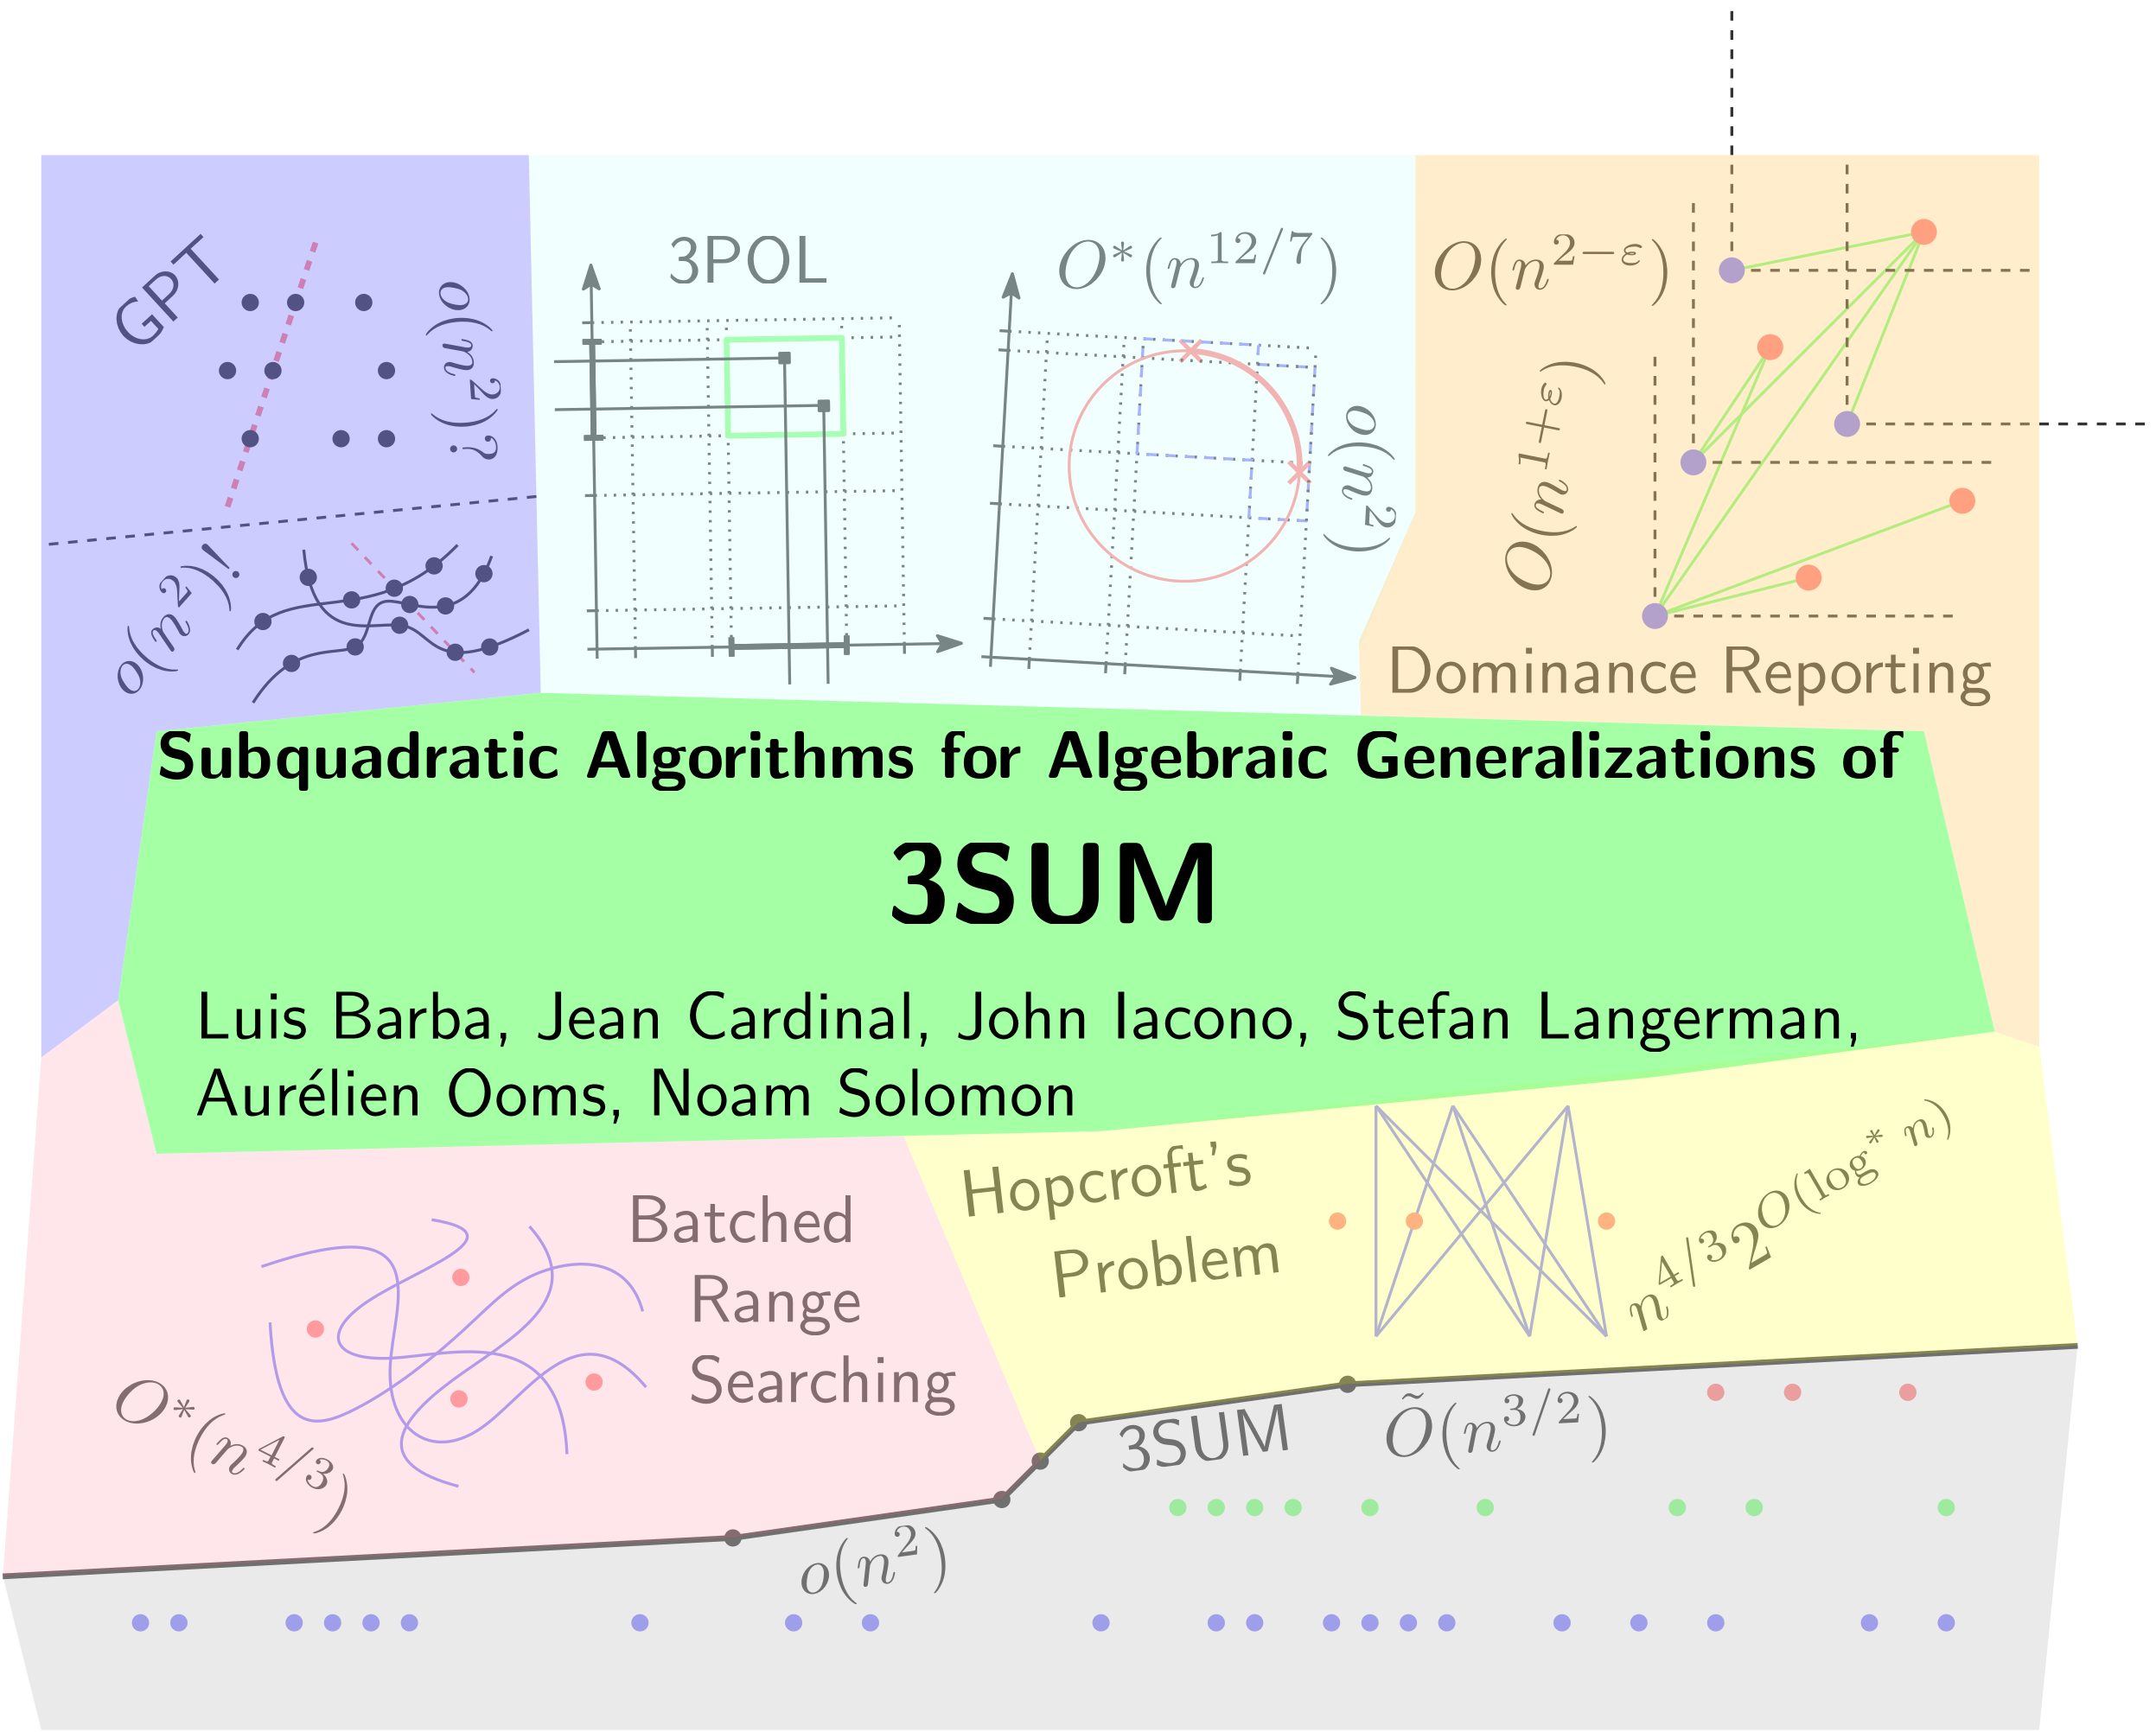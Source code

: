 <?xml version="1.0"?>
<!DOCTYPE ipe SYSTEM "ipe.dtd">
<ipe version="70212" creator="Ipe 7.2.12">
<info created="D:20170322174102" modified="D:20190920160558"/>
<preamble>\usepackage{amsfonts}\usepackage{amsmath}</preamble>
<ipestyle name="talk">
<symbol name="arrow/arc(spx)">
<path stroke="sym-stroke" fill="sym-stroke" pen="sym-pen">
0 0 m
-1 0.333 l
-1 -0.333 l
h
</path>
</symbol>
<symbol name="arrow/farc(spx)">
<path stroke="sym-stroke" fill="white" pen="sym-pen">
0 0 m
-1 0.333 l
-1 -0.333 l
h
</path>
</symbol>
<symbol name="mark/circle(sx)" transformations="translations">
<path fill="sym-stroke">
0.6 0 0 0.6 0 0 e
0.4 0 0 0.4 0 0 e
</path>
</symbol>
<symbol name="mark/disk(sx)" transformations="translations">
<path fill="sym-stroke">
0.6 0 0 0.6 0 0 e
</path>
</symbol>
<symbol name="mark/fdisk(sfx)" transformations="translations">
<group>
<path fill="sym-fill">
0.5 0 0 0.5 0 0 e
</path>
<path fill="sym-stroke" fillrule="eofill">
0.6 0 0 0.6 0 0 e
0.4 0 0 0.4 0 0 e
</path>
</group>
</symbol>
<symbol name="mark/box(sx)" transformations="translations">
<path fill="sym-stroke" fillrule="eofill">
-0.6 -0.6 m
0.6 -0.6 l
0.6 0.6 l
-0.6 0.6 l
h
-0.4 -0.4 m
0.4 -0.4 l
0.4 0.4 l
-0.4 0.4 l
h
</path>
</symbol>
<symbol name="mark/square(sx)" transformations="translations">
<path fill="sym-stroke">
-0.6 -0.6 m
0.6 -0.6 l
0.6 0.6 l
-0.6 0.6 l
h
</path>
</symbol>
<symbol name="mark/fsquare(sfx)" transformations="translations">
<group>
<path fill="sym-fill">
-0.5 -0.5 m
0.5 -0.5 l
0.5 0.5 l
-0.5 0.5 l
h
</path>
<path fill="sym-stroke" fillrule="eofill">
-0.6 -0.6 m
0.6 -0.6 l
0.6 0.6 l
-0.6 0.6 l
h
-0.4 -0.4 m
0.4 -0.4 l
0.4 0.4 l
-0.4 0.4 l
h
</path>
</group>
</symbol>
<symbol name="mark/cross(sx)" transformations="translations">
<group>
<path fill="sym-stroke">
-0.43 -0.57 m
0.57 0.43 l
0.43 0.57 l
-0.57 -0.43 l
h
</path>
<path fill="sym-stroke">
-0.43 0.57 m
0.57 -0.43 l
0.43 -0.57 l
-0.57 0.43 l
h
</path>
</group>
</symbol>
<symbol name="arrow/fnormal(spx)">
<path stroke="sym-stroke" fill="white" pen="sym-pen">
0 0 m
-1 0.333 l
-1 -0.333 l
h
</path>
</symbol>
<symbol name="arrow/pointed(spx)">
<path stroke="sym-stroke" fill="sym-stroke" pen="sym-pen">
0 0 m
-1 0.333 l
-0.8 0 l
-1 -0.333 l
h
</path>
</symbol>
<symbol name="arrow/fpointed(spx)">
<path stroke="sym-stroke" fill="white" pen="sym-pen">
0 0 m
-1 0.333 l
-0.8 0 l
-1 -0.333 l
h
</path>
</symbol>
<symbol name="arrow/linear(spx)">
<path stroke="sym-stroke" pen="sym-pen">
-1 0.333 m
0 0 l
-1 -0.333 l
</path>
</symbol>
<symbol name="arrow/fdouble(spx)">
<path stroke="sym-stroke" fill="white" pen="sym-pen">
0 0 m
-1 0.333 l
-1 -0.333 l
h
-1 0 m
-2 0.333 l
-2 -0.333 l
h
</path>
</symbol>
<symbol name="arrow/double(spx)">
<path stroke="sym-stroke" fill="sym-stroke" pen="sym-pen">
0 0 m
-1 0.333 l
-1 -0.333 l
h
-1 0 m
-2 0.333 l
-2 -0.333 l
h
</path>
</symbol>
<pen name="normal" value="1.2"/>
<pen name="heavier" value="2.4"/>
<pen name="fat" value="3.6"/>
<pen name="ultrafat" value="6"/>
<symbolsize name="normal" value="9"/>
<symbolsize name="large" value="15"/>
<symbolsize name="small" value="6"/>
<symbolsize name="tiny" value="3.3"/>
<arrowsize name="normal" value="15"/>
<arrowsize name="large" value="20"/>
<arrowsize name="small" value="10"/>
<arrowsize name="tiny" value="6"/>
<color name="red" value="1 0 0"/>
<color name="green" value="0 1 0"/>
<color name="blue" value="0 0 1"/>
<color name="yellow" value="1 1 0"/>
<color name="orange" value="1 0.647 0"/>
<color name="gold" value="1 0.843 0"/>
<color name="purple" value="0.627 0.125 0.941"/>
<color name="gray" value="0.745"/>
<color name="brown" value="0.647 0.165 0.165"/>
<color name="navy" value="0 0 0.502"/>
<color name="pink" value="1 0.753 0.796"/>
<color name="seagreen" value="0.18 0.545 0.341"/>
<color name="turquoise" value="0.251 0.878 0.816"/>
<color name="violet" value="0.933 0.51 0.933"/>
<color name="darkblue" value="0 0 0.545"/>
<color name="darkcyan" value="0 0.545 0.545"/>
<color name="darkgray" value="0.663"/>
<color name="darkgreen" value="0 0.392 0"/>
<color name="darkmagenta" value="0.545 0 0.545"/>
<color name="darkorange" value="1 0.549 0"/>
<color name="darkred" value="0.545 0 0"/>
<color name="lightblue" value="0.678 0.847 0.902"/>
<color name="lightcyan" value="0.878 1 1"/>
<color name="lightgray" value="0.827"/>
<color name="lightgreen" value="0.565 0.933 0.565"/>
<color name="lightyellow" value="1 1 0.878"/>
<dashstyle name="dashed" value="[4] 0"/>
<dashstyle name="dotted" value="[1 3] 0"/>
<dashstyle name="dash dotted" value="[4 2 1 2] 0"/>
<dashstyle name="dash dot dotted" value="[4 2 1 2 1 2] 0"/>
<textsize name="normal" value="\normalsize"/>
<textsize name="large" value="\large"/>
<textsize name="small" value="\normalsize"/>
<textsize name="huge" value="\LARGE"/>
<textstretch name="normal" value="2.8"/>
<textstretch name="large" value="2.8"/>
<textstretch name="small" value="2.4"/>
<textstretch name="huge" value="2.8"/>
<textstyle name="normal" begin="\begin{flushleft}" end="\end{flushleft}"/>
<textstyle name="center" begin="\begin{center}" end="\end{center}"/>
<textstyle name="itemize" begin="\begin{flushleft}\begin{itemize}" end="\end{itemize}\end{flushleft}"/>
<textstyle name="item" begin="\begin{flushleft}\begin{itemize}\item{}" end="\end{itemize}\end{flushleft}"/>
<gridsize name="16 pts (~6 mm)" value="16"/>
<gridsize name="32 pts (~12 mm)" value="32"/>
<gridsize name="10 pts (~3.5 mm)" value="10"/>
<gridsize name="20 pts (~7 mm)" value="20"/>
<gridsize name="14 pts (~5 mm)" value="14"/>
<gridsize name="28 pts (~10 mm)" value="28"/>
<gridsize name="56 pts (~20 mm)" value="56"/>
<anglesize name="90 deg" value="90"/>
<anglesize name="60 deg" value="60"/>
<anglesize name="45 deg" value="45"/>
<anglesize name="30 deg" value="30"/>
<anglesize name="22.5 deg" value="22.5"/>
<preamble>
\renewcommand\rmdefault{cmss}
</preamble>
<layout paper="800 600" origin="0 0" frame="800 600" crop="no"/>
<tiling name="falling" angle="-60" step="12" width="3"/>
<tiling name="rising" angle="30" step="12" width="3"/>
</ipestyle>
<ipestyle name="pastel-colors">
<color name="red" value="1 0.5 0.5"/>
<color name="green" value="0.5 1 0.5"/>
<color name="blue" value="0.5 0.5 1"/>
<color name="yellow" value="1 1 0.5"/>
<color name="orange" value="1 0.823 0.5"/>
<color name="gold" value="1 0.921 0.5"/>
<color name="dark grey" value="0.2"/>
<color name="light grey" value="0.8"/>
<color name="extra light grey" value="0.95"/>
</ipestyle>
<ipestyle name="transparency">
<opacity name="75%" value="0.75"/>
<opacity name="50%" value="0.5"/>
<opacity name="25%" value="0.25"/>
<opacity name="10%" value="0.1"/>
<opacity name="20%" value="0.2"/>
<opacity name="30%" value="0.3"/>
<opacity name="40%" value="0.4"/>
<opacity name="60%" value="0.6"/>
<opacity name="70%" value="0.7"/>
<opacity name="80%" value="0.8"/>
<opacity name="90%" value="0.9"/>
</ipestyle>
<ipestyle name="enormous font size">
<textsize name="enormous" value="\LARGE"/>
<textstretch name="enormous" value="10"/>
</ipestyle>
<page>
<layer name="bg"/>
<layer name="veil"/>
<layer name="title"/>
<layer name="dr"/>
<layer name="hopcroft"/>
<layer name="3sum"/>
<layer name="gpt"/>
<layer name="3pol"/>
<layer name="brs"/>
<layer name="tmp"/>
<view layers="bg title dr hopcroft 3sum gpt 3pol brs" active="tmp"/>
<path layer="gpt" matrix="1 0 0 1 32 0" stroke="dark grey" dash="dashed">
158.182 481.793 m
-48 461.568 l
</path>
<path matrix="1 0 0 1 77.3442 1.10457" stroke="dark grey">
-11.773 416.913 m
8.3673 449.93
42.0445 421.535
80.014 460.495 c
</path>
<path matrix="1 0 0 1 77.3442 1.10457" stroke="dark grey">
15.9612 458.514 m
19.9232 415.922
70.7693 443.326
70.1089 404.366
109.729 425.167 c
</path>
<path matrix="1 0 0 1 77.3442 1.10457" stroke="dark grey">
94.2113 455.873 m
82.6553 423.846
38.0825 451.25
48.3178 407.338
11.3388 420.875
-5.16963 394.791 c
</path>
<use matrix="1 0 0 1 77.3442 1.10457" name="mark/disk(sx)" pos="-1.0513 428.608" size="small" stroke="dark grey"/>
<use matrix="1 0 0 1 77.3442 1.10457" name="mark/disk(sx)" pos="35.8821 437.629" size="small" stroke="dark grey"/>
<use matrix="1 0 0 1 77.3442 1.10457" name="mark/disk(sx)" pos="70.2314 451.789" size="small" stroke="dark grey"/>
<use matrix="1 0 0 1 77.3442 1.10457" name="mark/disk(sx)" pos="17.8438 447.014" size="small" stroke="dark grey"/>
<use matrix="1 0 0 1 77.3442 1.10457" name="mark/disk(sx)" pos="55.8791 427.057" size="small" stroke="dark grey"/>
<use matrix="1 0 0 1 77.3442 1.10457" name="mark/disk(sx)" pos="93.3917 417.987" size="small" stroke="dark grey"/>
<use matrix="1 0 0 1 77.3442 1.10457" name="mark/disk(sx)" pos="10.8525 411.16" size="small" stroke="dark grey"/>
<use matrix="1 0 0 1 77.3442 1.10457" name="mark/disk(sx)" pos="37.3672 418.041" size="small" stroke="dark grey"/>
<use matrix="1 0 0 1 77.3442 1.10457" name="mark/disk(sx)" pos="74.9929 435.11" size="small" stroke="dark grey"/>
<use matrix="1 0 0 1 77.3442 1.10457" name="mark/disk(sx)" pos="90.9847 448.546" size="small" stroke="dark grey"/>
<path matrix="1 0 0 1 66.1323 4.73986" stroke="red" dash="dashed">
47.0688 457.573 m
98.245 403.756 l
</path>
<use matrix="1 0 0 1 66.1323 4.73986" name="mark/disk(sx)" pos="64.8687 438.855" size="small" stroke="dark grey"/>
<use matrix="1 0 0 1 72.5841 -2.04525" name="mark/disk(sx)" pos="64.8687 438.855" size="small" stroke="dark grey"/>
<use matrix="1 0 0 1 91.5066 -21.9444" name="mark/disk(sx)" pos="64.8687 438.855" size="small" stroke="dark grey"/>
<text matrix="0.664053 0.747685 -0.747685 0.664053 310.554 97.017" pos="32 416" stroke="dark grey" type="label" width="72.226" height="22.708" depth="6.972" valign="baseline" style="math">o(n^2)!</text>
<path matrix="0.591043 0 0 0.591043 -42.4735 278.907" stroke="red" dash="dashed" pen="heavier">
176 336 m
240 528 l
</path>
<path layer="hopcroft" matrix="1 0 0 1 459.814 -268.024" stroke="blue">
80 496 m
144 400 l
</path>
<path matrix="1 0 0 1 459.814 -268.024" stroke="blue">
112 496 m
176 400 l
</path>
<path matrix="1 0 0 1 459.814 -268.024" stroke="blue">
80 496 m
80 400 l
</path>
<path matrix="1 0 0 1 459.814 -268.024" stroke="blue">
80 496 m
176 400 l
</path>
<path matrix="1 0 0 1 459.814 -268.024" stroke="blue">
160 496 m
144 400 l
</path>
<path matrix="1 0 0 1 459.814 -268.024" stroke="blue">
112 496 m
144 400 l
</path>
<path matrix="1 0 0 1 459.814 -268.024" stroke="blue">
160 496 m
176 400 l
</path>
<path matrix="1 0 0 1 459.814 -268.024" stroke="blue">
160 496 m
80 400 l
</path>
<path layer="dr" matrix="1 0 0 1 544 112" stroke="green">
112 320 m
176 336 l
</path>
<path matrix="1 0 0 1 544 112" stroke="green">
112 320 m
240 368 l
</path>
<path matrix="1 0 0 1 544 112" stroke="green">
112 320 m
160 432 l
</path>
<path matrix="1.16667 0 0 1 525.333 112" stroke="green">
112 320 m
208 480 l
</path>
<path matrix="2 0 0 1 352 112" stroke="green">
192 400 m
208 480 l
</path>
<path matrix="1 0 0 1 544 112" stroke="green">
128 384 m
160 432 l
</path>
<path matrix="1.2 0 0 1 518.4 112" stroke="green">
128 384 m
208 480 l
</path>
<path matrix="1.25 0 0 1 508 112" stroke="green">
144 464 m
208 480 l
</path>
<path matrix="1 0 0 1 608 128" stroke="dark grey" dash="dashed">
128 384 m
256 384 l
</path>
<path matrix="1 0 0 1 608 128" stroke="dark grey" dash="dashed">
128 384 m
128 496 l
</path>
<path matrix="1 0 0 1 560 192" stroke="dark grey" dash="dashed">
128 384 m
256 384 l
</path>
<path matrix="1 0 0 1 560 192" stroke="dark grey" dash="dashed">
128 384 m
128 496 l
</path>
<path matrix="1 0 0 1 528 48" stroke="dark grey" dash="dashed">
128 384 m
256 384 l
</path>
<path matrix="1 0 0 1 528 48" stroke="dark grey" dash="dashed">
128 384 m
128 496 l
</path>
<path matrix="1 0 0 1 544 112" stroke="dark grey" dash="dashed">
128 384 m
256 384 l
</path>
<path matrix="1 0 0 1 544 112" stroke="dark grey" dash="dashed">
128 384 m
128 496 l
</path>
<text layer="3sum" matrix="0.998748 0.0500266 -0.0500266 0.998748 480.03 -257.595" pos="80 336" stroke="dark grey" type="label" width="95.5556" height="25.6844" depth="6.972" valign="baseline" style="math">\tilde{O}(n^{3/2})</text>
<text layer="gpt" matrix="0.0656002 -0.997846 0.997846 0.0656002 -267.604 576.615" pos="32 416" stroke="dark grey" type="label" width="77.6496" height="22.708" depth="6.972" valign="baseline" style="math">o(n^2)?</text>
<text layer="dr" matrix="0.999998 -0.00180411 0.00180411 0.999998 -45.864 121.454" pos="608 448" stroke="dark grey" type="label" width="100.982" height="22.708" depth="6.972" valign="baseline" style="math">O(n^{2-\varepsilon})</text>
<text layer="hopcroft" matrix="0.864686 0.502313 -0.502313 0.864686 548.602 -203.194" pos="256 240" stroke="dark grey" type="label" width="160.266" height="25.032" depth="0" valign="baseline" style="math">n^{4/3} 2^{O(\log^* n)}</text>
<text matrix="0.993404 0.114666 -0.114666 0.993404 351.241 -94.1517" pos="48 272" stroke="dark grey" type="label" width="121.811" height="19.3928" depth="5.404" valign="baseline">Hopcroft&apos;s</text>
<text layer="dr" matrix="1 0 0 1 352 192" transformations="translations" pos="192 208" stroke="dark grey" type="label" width="252.647" height="19.3928" depth="5.404" valign="baseline">Dominance Reporting</text>
<text layer="3pol" matrix="1 0 0 1 -59.1955 250.877" pos="304 320" stroke="dark grey" type="label" width="67.4128" height="19.3704" depth="0" valign="baseline">3POL</text>
<text layer="gpt" matrix="0.735876 0.677117 -0.677117 0.735876 -110.805 308.036" pos="256 80" stroke="dark grey" type="label" width="55.4036" height="19.3704" depth="0" valign="baseline">GPT</text>
<use layer="dr" matrix="1 0 0 1 640 96" name="mark/disk(sx)" pos="64 448" size="normal" stroke="red"/>
<use matrix="1 0 0 1 624 112" name="mark/disk(sx)" pos="96 336" size="normal" stroke="red"/>
<use matrix="1 0 0 1 656 96" name="mark/disk(sx)" pos="112 496" size="normal" stroke="red"/>
<use matrix="1 0 0 1 640 80" name="mark/disk(sx)" pos="144 400" size="normal" stroke="red"/>
<use matrix="1 0 0 1 656 80" name="mark/disk(sx)" pos="32 496" size="normal" stroke="blue"/>
<use matrix="1 0 0 1 640 112" name="mark/disk(sx)" pos="96 400" size="normal" stroke="blue"/>
<use matrix="1 0 0 1 640 96" name="mark/disk(sx)" pos="32 400" size="normal" stroke="blue"/>
<use matrix="1 0 0 1 640 96" name="mark/disk(sx)" pos="16 336" size="normal" stroke="blue"/>
<use layer="hopcroft" matrix="1 0 0 1 459.814 -268.024" name="mark/disk(sx)" pos="64 448" size="small" stroke="red"/>
<use matrix="1 0 0 1 459.814 -268.024" name="mark/disk(sx)" pos="176 448" size="small" stroke="red"/>
<path matrix="1 0 0 1 459.814 -268.024" stroke="blue">
112 496 m
80 400 l
</path>
<use matrix="1 0 0 1 491.813 -268.024" name="mark/disk(sx)" pos="64 448" size="small" stroke="red"/>
<use layer="3sum" matrix="1 0 0 1 601.304 -387.348" name="mark/disk(sx)" pos="64 448" size="small" stroke="green"/>
<use matrix="1 0 0 1 601.304 -387.348" name="mark/disk(sx)" pos="176 448" size="small" stroke="green"/>
<use matrix="1 0 0 1 633.304 -387.348" name="mark/disk(sx)" pos="64 448" size="small" stroke="green"/>
<use matrix="1 0 0 1 617.304 -339.348" name="mark/disk(sx)" pos="64 448" size="small" stroke="red"/>
<use matrix="1 0 0 1 649.304 -339.348" name="mark/disk(sx)" pos="64 448" size="small" stroke="red"/>
<use matrix="1 0 0 1 697.304 -339.348" name="mark/disk(sx)" pos="64 448" size="small" stroke="red"/>
<use matrix="1 0 0 1 617.304 -435.348" name="mark/disk(sx)" pos="64 448" size="small" stroke="blue"/>
<use matrix="1 0 0 1 681.304 -435.348" name="mark/disk(sx)" pos="64 448" size="small" stroke="blue"/>
<use matrix="1 0 0 1 713.304 -435.348" name="mark/disk(sx)" pos="64 448" size="small" stroke="blue"/>
<use matrix="1 0 0 1 144 -304" name="mark/disk(sx)" pos="256 384" size="small" stroke="dark grey"/>
<use matrix="1 0 0 1 128 -320" name="mark/disk(sx)" pos="288 416" size="small" stroke="dark grey"/>
<use matrix="1 0 0 1 160 -288" name="mark/disk(sx)" pos="224 352" size="small" stroke="dark grey"/>
<use matrix="1 0 0 1 144 -336" name="mark/disk(sx)" pos="384 448" size="small" stroke="dark grey"/>
<use matrix="1 0 0 1 144 -272" name="mark/disk(sx)" pos="128 320" size="small" stroke="dark grey"/>
<path layer="3pol" matrix="0.998443 -0.0557838 0.0557838 0.998443 215.979 -217.01" stroke="dark grey" arrow="pointed/small">
128 640 m
128 800 l
</path>
<path matrix="0.998443 -0.0557838 0.0557838 0.998443 215.756 -221.004" stroke="dark grey">
144 640 m
144 644 l
</path>
<path matrix="0.998443 -0.0557838 0.0557838 0.998443 247.706 -222.789" stroke="dark grey">
144 640 m
144 644 l
</path>
<path matrix="0.998443 -0.0557838 0.0557838 0.998443 255.694 -223.235" stroke="dark grey">
144 640 m
144 644 l
</path>
<path matrix="0.998443 -0.0557838 0.0557838 0.998443 303.619 -225.913" stroke="dark grey">
144 640 m
144 644 l
</path>
<path matrix="0.998443 -0.0557838 0.0592702 1.06085 213.748 -256.948" stroke="dark grey" dash="dotted">
184 640 m
184 768 l
</path>
<path matrix="0.998443 -0.0557838 0.0592702 1.06085 213.748 -256.948" stroke="dark grey" dash="dotted">
232 640 m
232 768 l
</path>
<path matrix="0.998443 -0.0557838 0.0557838 0.998443 215.979 -217.01" stroke="dark grey">
124 768 m
128 768 l
</path>
<path matrix="0.998443 -0.0557838 0.0557838 0.998443 215.979 -217.01" stroke="dark grey">
124 728 m
128 728 l
</path>
<path matrix="1.22885 -0.068657 0.0557838 0.998443 186.486 -215.362" stroke="dark grey" dash="dotted">
128 728 m
232 728 l
</path>
<path matrix="0.998443 -0.0557838 0.0557838 0.998443 215.979 -217.01" stroke="dark grey">
124 704 m
128 704 l
</path>
<path matrix="0.998443 -0.0557838 0.0557838 0.998443 215.979 -217.01" stroke="dark grey">
124 656 m
128 656 l
</path>
<path matrix="0.998443 -0.0557838 0.0557838 0.998443 215.979 -217.01" stroke="dark grey">
124 776 m
128 776 l
</path>
<path matrix="0.998443 -0.0557838 0.0557838 0.998443 215.979 -217.01" stroke="dark grey" dash="dotted">
128 776 m
256 776 l
</path>
<path matrix="0.998443 -0.0557838 0.0557838 0.998443 211.963 -288.898" stroke="dark grey" dash="dotted">
128 776 m
256 776 l
</path>
<path matrix="0.998443 -0.0557838 0.0557838 0.998443 209.285 -336.823" stroke="dark grey" dash="dotted">
128 776 m
256 776 l
</path>
<path matrix="0.998443 -0.0557838 0.0557838 0.998443 215.979 -217.01" stroke="dark grey" dash="dotted">
176 640 m
176 776 l
</path>
<path matrix="0.998443 -0.0557838 0.0557838 0.998443 215.979 -217.01" stroke="dark grey" dash="dotted">
144 640 m
144 776 l
</path>
<path matrix="0.998443 -0.0557838 0.0557838 0.998443 215.979 -217.01" stroke="dark grey">
128 640 m
124 640 l
</path>
<path matrix="0.998443 -0.0557838 0.0557838 0.998443 215.979 -217.01" stroke="dark grey">
128 640 m
128 636 l
</path>
<use matrix="0.998443 -0.0557838 0.0557838 0.998443 228.183 -213.686" name="mark/cross(sx)" pos="192 768" size="normal" stroke="red"/>
<path matrix="0.998443 -0.0557838 0.0557838 0.998443 215.979 -217.01" stroke="blue" dash="dashed">
184 776 m
232 776 l
232 768 l
256 768 l
256 704 l
232 704 l
232 728 l
184 728 l
184 776 l
</path>
<path matrix="1.22885 -0.068657 0.0557838 0.998443 188.718 -175.425" stroke="dark grey" dash="dotted">
128 728 m
232 728 l
</path>
<use matrix="0.998443 -0.0557838 0.0557838 0.998443 273.431 -264.289" name="mark/cross(sx)" pos="192 768" size="normal" stroke="red"/>
<path matrix="0.998443 -0.0557838 0.0557838 0.998443 211.985 -216.787" stroke="red" pen="heavier">
208 772 m
48 0 0 -48 208 724 256 724 a
</path>
<path matrix="0.998443 -0.0557838 0.0557838 0.998443 215.979 -217.01" stroke="red">
252 724 m
48 0 0 -48 204 724 204 772 a
</path>
<path layer="3sum" matrix="1 0 0 1 272 -304" stroke="dark grey" pen="heavier">
-304 336 m
0 352 l
112 368 l
128 384 l
144 400 l
256 416 l
560 432 l
</path>
<use layer="gpt" matrix="0.591043 0 0 0.591043 23.7233 269.45" name="mark/disk(sx)" pos="64 448" size="small" stroke="dark grey"/>
<use matrix="0.591043 0 0 0.591043 23.7233 269.45" name="mark/disk(sx)" pos="176 448" size="small" stroke="dark grey"/>
<use matrix="0.591043 0 0 0.591043 42.6367 269.45" name="mark/disk(sx)" pos="64 448" size="small" stroke="dark grey"/>
<use matrix="0.591043 0 0 0.591043 33.18 297.82" name="mark/disk(sx)" pos="64 448" size="small" stroke="dark grey"/>
<use matrix="0.591043 0 0 0.591043 52.0934 297.82" name="mark/disk(sx)" pos="64 448" size="small" stroke="dark grey"/>
<use matrix="0.591043 0 0 0.591043 80.4634 297.82" name="mark/disk(sx)" pos="64 448" size="small" stroke="dark grey"/>
<use matrix="0.591043 0 0 0.591043 33.18 241.08" name="mark/disk(sx)" pos="64 448" size="small" stroke="dark grey"/>
<use matrix="0.591043 0 0 0.591043 71.0067 241.08" name="mark/disk(sx)" pos="64 448" size="small" stroke="dark grey"/>
<use matrix="0.591043 0 0 0.591043 89.9201 241.08" name="mark/disk(sx)" pos="64 448" size="small" stroke="dark grey"/>
<text layer="3sum" matrix="0.990701 0.136057 -0.136057 0.990701 59.7589 -24.6779" pos="384 48" stroke="dark grey" type="label" width="73.0324" height="19.3704" depth="0" valign="baseline">3SUM</text>
<text layer="3pol" matrix="1 0 0 1 150.497 328.878" transformations="translations" pos="256 240" stroke="dark grey" type="label" width="119.501" height="24.7688" depth="6.972" valign="baseline" style="math">O^*(n^{12/7})</text>
<text matrix="-0.0576912 -0.998334 0.998334 -0.0576912 38.1592 917.835" pos="368 512" stroke="dark grey" type="label" width="64.4756" height="22.708" depth="6.972" valign="baseline" style="math">o(n^2)</text>
<text layer="3sum" matrix="0.990652 0.13641 -0.13641 0.990652 5.3871 -533.171" pos="368 512" stroke="dark grey" type="label" width="64.4756" height="22.708" depth="6.972" valign="baseline" style="math">o(n^2)</text>
<text layer="hopcroft" matrix="0.993404 0.114666 -0.114666 0.993404 391.614 45.769" pos="25.3484 99.7677" stroke="dark grey" type="label" width="96.936" height="19.3704" depth="0" valign="baseline">Problem</text>
<text layer="brs" matrix="0.891373 -0.453271 0.453271 0.891373 -325.062 3.28696" pos="256 240" stroke="dark grey" type="label" width="108.38" height="24.7688" depth="6.972" valign="baseline" style="math">O^*(n^{4/3})</text>
<path matrix="1 0 0 1 54.9332 -2.28774" stroke="blue">
20.7627 163.307 m
96.0907 188.975
54.7998 106.951
110.04 70.1235
152.447 147.126
180.905 113.088 c
</path>
<path matrix="1 0 0 1 54.9332 -2.28774" stroke="blue">
147.983 85.1892 m
145.751 140.988
54.2418 111.972
40.8501 147.684
129.57 176.699
91.6269 182.837 c
</path>
<path matrix="1 0 0 1 54.9332 -2.28774" stroke="blue">
132.36 180.047 m
159.143 149.916
87.163 115.878
66.5175 81.2833
102.787 71.7975 c
</path>
<path matrix="1 0 0 1 54.9332 -2.28774" stroke="blue">
24.3219 140.034 m
26.9632 91.8289
60.3103 99.4227
109.175 139.043
132.948 166.117
173.558 166.777
179.501 144.656 c
</path>
<use matrix="1 0 0 1 34.1501 -312.979" name="mark/disk(sx)" pos="64 448" size="small" stroke="red"/>
<use matrix="1 0 0 1 94.7137 -291.488" name="mark/disk(sx)" pos="64 448" size="small" stroke="red"/>
<use matrix="1 0 0 1 93.9322 -342.088" name="mark/disk(sx)" pos="64 448" size="small" stroke="red"/>
<use matrix="1 0 0 1 150.198 -335.055" name="mark/disk(sx)" pos="64 448" size="small" stroke="red"/>
<text matrix="1 0 0 1 46.4518 3.40371" transformations="translations" pos="181.246 167.858" stroke="dark grey" type="label" width="95.6956" height="19.3704" depth="0" valign="baseline">Batched</text>
<text matrix="1 0 0 1 64.3074 -11.1039" transformations="translations" pos="189.161 149.177" stroke="dark grey" type="label" width="72.1784" height="19.3928" depth="5.404" valign="baseline">Range</text>
<text matrix="1 0 0 1 54.8216 -12.7779" transformations="translations" pos="198.646 117.372" stroke="dark grey" type="label" width="111.891" height="19.3928" depth="5.404" valign="baseline">Searching</text>
<text layer="dr" matrix="0.195533 0.980697 -0.980697 0.195533 931.062 -243.702" pos="608 448" stroke="dark grey" type="label" width="100.671" height="22.708" depth="6.972" valign="baseline" style="math">O(n^{1+\varepsilon})</text>
<use layer="3sum" matrix="1 0 0 1 489.304 -435.348" name="mark/disk(sx)" pos="64 448" size="small" stroke="blue"/>
<use matrix="1 0 0 1 553.304 -435.348" name="mark/disk(sx)" pos="64 448" size="small" stroke="blue"/>
<use matrix="1 0 0 1 585.304 -435.348" name="mark/disk(sx)" pos="64 448" size="small" stroke="blue"/>
<use matrix="1 0 0 1 409.304 -435.348" name="mark/disk(sx)" pos="64 448" size="small" stroke="blue"/>
<use matrix="1 0 0 1 473.304 -435.348" name="mark/disk(sx)" pos="64 448" size="small" stroke="blue"/>
<use matrix="1 0 0 1 505.304 -435.348" name="mark/disk(sx)" pos="64 448" size="small" stroke="blue"/>
<use matrix="1 0 0 1 361.304 -435.348" name="mark/disk(sx)" pos="64 448" size="small" stroke="blue"/>
<use matrix="1 0 0 1 425.304 -435.348" name="mark/disk(sx)" pos="64 448" size="small" stroke="blue"/>
<use matrix="1 0 0 1 457.304 -435.348" name="mark/disk(sx)" pos="64 448" size="small" stroke="blue"/>
<use matrix="1 0 0 1 169.304 -435.348" name="mark/disk(sx)" pos="64 448" size="small" stroke="blue"/>
<use matrix="1 0 0 1 233.304 -435.348" name="mark/disk(sx)" pos="64 448" size="small" stroke="blue"/>
<use matrix="1 0 0 1 265.304 -435.348" name="mark/disk(sx)" pos="64 448" size="small" stroke="blue"/>
<use matrix="1 0 0 1 -38.696 -435.348" name="mark/disk(sx)" pos="64 448" size="small" stroke="blue"/>
<use matrix="1 0 0 1 25.304 -435.348" name="mark/disk(sx)" pos="64 448" size="small" stroke="blue"/>
<use matrix="1 0 0 1 57.304 -435.348" name="mark/disk(sx)" pos="64 448" size="small" stroke="blue"/>
<use matrix="1 0 0 1 -22.696 -435.348" name="mark/disk(sx)" pos="64 448" size="small" stroke="blue"/>
<use matrix="1 0 0 1 41.304 -435.348" name="mark/disk(sx)" pos="64 448" size="small" stroke="blue"/>
<use matrix="1 0 0 1 73.304 -435.348" name="mark/disk(sx)" pos="64 448" size="small" stroke="blue"/>
<path layer="3pol" matrix="0.999873 0.0159488 -0.0159488 0.999873 97.6537 -223.732" stroke="dark grey" arrow="pointed/small">
128 640 m
128 800 l
</path>
<path matrix="0.0159488 -0.999873 0.948597 0.0151309 -393.713 536.528" stroke="dark grey" arrow="pointed/small">
128 640 m
128 800 l
</path>
<path matrix="0.999873 0.0159488 -0.0159488 0.999873 97.7175 -227.732" stroke="dark grey">
144 640 m
144 644 l
</path>
<path matrix="0.999873 0.0159488 -0.0159488 0.999873 129.713 -227.221" stroke="dark grey">
144 640 m
144 644 l
</path>
<path matrix="0.999873 0.0159488 -0.0159488 0.999873 137.712 -227.094" stroke="dark grey">
144 640 m
144 644 l
</path>
<path matrix="0.999873 0.0159488 -0.0159488 0.999873 185.706 -226.328" stroke="dark grey">
144 640 m
144 644 l
</path>
<path matrix="0.999873 0.0159488 -0.0159488 0.999873 209.703 -225.945" stroke="dark grey">
144 640 m
144 644 l
</path>
<path matrix="0.999873 0.0159488 -0.0169456 1.06236 98.2916 -263.727" stroke="dark grey" dash="dotted">
184 640 m
184 768 l
</path>
<path matrix="0.999873 0.0159488 -0.0169456 1.06236 98.2916 -263.727" stroke="dark grey" dash="dotted">
232 640 m
232 768 l
</path>
<path matrix="0.999873 0.0159488 -0.0159488 0.999873 97.6537 -223.732" stroke="dark grey">
124 768 m
128 768 l
</path>
<path matrix="0.999873 0.0159488 -0.0159488 0.999873 97.6537 -223.732" stroke="dark grey">
124 728 m
128 728 l
</path>
<path matrix="1.23061 0.0196293 -0.0159488 0.999873 68.1189 -224.203" stroke="dark grey" dash="dotted">
128 728 m
232 728 l
</path>
<path matrix="0.999873 0.0159488 -0.0159488 0.999873 97.6537 -223.732" stroke="dark grey">
124 704 m
128 704 l
</path>
<path matrix="0.999873 0.0159488 -0.0159488 0.999873 97.6537 -223.732" stroke="dark grey">
124 656 m
128 656 l
</path>
<path matrix="0.999873 0.0159488 -0.0159488 0.999873 97.6537 -223.732" stroke="dark grey">
124 776 m
128 776 l
</path>
<path matrix="0.999873 0.0159488 -0.0159488 0.999873 97.6537 -223.732" stroke="dark grey" dash="dotted">
128 776 m
256 776 l
</path>
<path matrix="0.999873 0.0159488 -0.0159488 0.999873 98.802 -295.723" stroke="dark grey" dash="dotted">
128 776 m
256 776 l
</path>
<path matrix="0.999873 0.0159488 -0.0159488 0.999873 99.5675 -343.717" stroke="dark grey" dash="dotted">
128 776 m
256 776 l
</path>
<path matrix="0.999873 0.0159488 -0.0159488 0.999873 97.6537 -223.732" stroke="dark grey" dash="dotted">
176 640 m
176 776 l
</path>
<path matrix="0.999873 0.0159488 -0.0159488 0.999873 97.6537 -223.732" stroke="dark grey" dash="dotted">
144 640 m
144 776 l
</path>
<path matrix="1.23061 0.0196293 -0.0159488 0.999873 67.481 -184.208" stroke="dark grey" dash="dotted">
128 728 m
232 728 l
</path>
<path matrix="0.999873 0.0159488 -0.0159488 0.999873 97.6537 -223.732" stroke="dark grey" dash="dotted">
256 640 m
256 776 l
</path>
<path matrix="0.999873 0.0159488 -0.0159488 0.999873 97.6537 -223.732" stroke="green" pen="heavier">
184 768 m
184 728 l
232 728 l
232 768 l
h
</path>
<path matrix="0.999873 0.0159488 -0.0159488 0.999873 97.6537 -223.732" stroke="dark grey">
128 640 m
124 640 l
</path>
<path matrix="0.999873 0.0159488 -0.0159488 0.999873 97.6537 -223.732" stroke="dark grey">
128 640 m
128 636 l
</path>
<path matrix="0.999873 0.0159488 -0.0159488 0.999873 97.6537 -223.732" stroke="dark grey">
112 740 m
224 740 l
</path>
<path matrix="0.999873 0.0159488 -0.0159488 0.999873 97.6537 -223.732" stroke="dark grey">
224 740 m
224 624 l
</path>
<path matrix="1.09077 0.0173987 -0.0159488 0.999873 87.4732 -223.894" stroke="dark grey">
112 760 m
200 760 l
</path>
<path matrix="0.999873 0.0159488 -0.0159488 0.999873 97.6537 -223.732" stroke="dark grey">
208 760 m
208 624 l
</path>
<path matrix="0.999873 0.0159488 -0.0159488 0.999873 99.7442 -225.901" stroke="dark grey" fill="dark grey">
220 744 m
220 740 l
224 740 l
224 744 l
h
</path>
<path matrix="0.999873 0.0159488 -0.0159488 0.999873 99.6896 -225.704" stroke="dark grey" fill="dark grey">
204 764 m
204 760 l
208 760 l
208 764 l
h
</path>
<path matrix="0.999873 0.0159488 -0.0159488 0.999873 97.6537 -223.732" stroke="dark grey" pen="heavier">
128 728 m
128 768 l
</path>
<path matrix="0.999873 0.0159488 -0.0159488 0.999873 97.6537 -223.732" stroke="dark grey" pen="heavier">
184 640 m
232 640 l
</path>
<path matrix="0.999873 0.0159488 -0.0159488 0.999873 97.6537 -223.732" stroke="dark grey" pen="heavier">
124 768 m
132 768 l
</path>
<path matrix="0.999873 0.0159488 -0.0159488 0.999873 97.6537 -223.732" stroke="dark grey" pen="heavier">
124 728 m
132 728 l
</path>
<path matrix="0.999873 0.0159488 -0.0159488 0.999873 97.6537 -223.732" stroke="dark grey" pen="heavier">
184 644 m
184 636 l
</path>
<path matrix="0.999873 0.0159488 -0.0159488 0.999873 97.6537 -223.732" stroke="dark grey" pen="heavier">
232 644 m
232 636 l
</path>
<path matrix="0.999873 0.0159488 -0.0159488 0.999873 97.6537 -223.732" stroke="dark grey" pen="heavier">
128 728 m
128 768 l
</path>
<path matrix="0.999873 0.0159488 -0.0159488 0.999873 97.6537 -223.732" stroke="dark grey" pen="heavier">
184 640 m
232 640 l
</path>
<path matrix="0.999873 0.0159488 -0.0159488 0.999873 97.6537 -223.732" stroke="dark grey" pen="heavier">
124 768 m
132 768 l
</path>
<path matrix="0.999873 0.0159488 -0.0159488 0.999873 97.6537 -223.732" stroke="dark grey" pen="heavier">
124 728 m
132 728 l
</path>
<path matrix="0.999873 0.0159488 -0.0159488 0.999873 97.6537 -223.732" stroke="dark grey" pen="heavier">
184 644 m
184 636 l
</path>
<path matrix="0.999873 0.0159488 -0.0159488 0.999873 97.6537 -223.732" stroke="dark grey" pen="heavier">
232 644 m
232 636 l
</path>
<use layer="3sum" matrix="1 0 0 1 409.304 -387.348" name="mark/disk(sx)" pos="64 448" size="small" stroke="green"/>
<use matrix="1 0 0 1 409.304 -387.348" name="mark/disk(sx)" pos="176 448" size="small" stroke="green"/>
<use matrix="1 0 0 1 441.304 -387.348" name="mark/disk(sx)" pos="64 448" size="small" stroke="green"/>
<use matrix="1 0 0 1 393.304 -387.348" name="mark/disk(sx)" pos="64 448" size="small" stroke="green"/>
<use matrix="1 0 0 1 425.304 -387.348" name="mark/disk(sx)" pos="64 448" size="small" stroke="green"/>
<path layer="3pol" matrix="-0.0557838 -0.998443 0.947241 -0.0529231 -219.612 576.525" stroke="dark grey" arrow="pointed/small">
128 640 m
128 800 l
</path>
<path matrix="0.998443 -0.0557838 0.0557838 0.998443 327.581 -227.251" stroke="dark grey">
144 640 m
144 644 l
</path>
<path matrix="0.998443 -0.0557838 0.0557838 0.998443 215.979 -217.01" stroke="dark grey" dash="dotted">
256 640 m
256 776 l
</path>
<use layer="3sum" matrix="1 0 0 1 473.304 -387.348" name="mark/disk(sx)" pos="64 448" size="small" stroke="green"/>
<path layer="bg" matrix="1 0 0 1 32 0" fill="lightcyan" opacity="40%">
155.02 624 m
160 400 l
501.542 390.513 l
500.831 418.451 l
524.246 475.222 l
524.271 624 l
h
</path>
<path matrix="1 0 0 1 32 0" fill="yellow" opacity="40%">
310.983 215.477 m
393.814 217.469 l
765.493 258.898 l
784 252.607 l
800 128 l
496 112 l
384 96 l
368 80 l
h
</path>
<path matrix="1 0 0 1 32 0" fill="pink" opacity="40%">
368 80 m
310.983 215.477 l
0 208 l
-16 272 l
-48 248.145 l
-64 32 l
240 48 l
352 64 l
368 80 l
</path>
<path matrix="1 0 0 1 32 0" fill="orange" opacity="40%">
784 252.607 m
765.493 258.898 l
736 384 l
501.542 390.513 l
500.752 421.555 l
524.246 475.222 l
524.271 624 l
784 624 l
h
</path>
<path matrix="1 0 0 1 32 0" fill="blue" opacity="40%">
-48 248.145 m
-16 272 l
0 384 l
160 400 l
155.02 624 l
-48 624 l
-48 248.145 l
</path>
<path matrix="1 0 0 1 32 -16" fill="light grey" opacity="40%">
-64 48 m
240 64 l
352 80 l
368 96 l
384 112 l
496 128 l
800 144 l
784 -16 l
-48 -16 l
h
</path>
<path layer="veil" fill="white" opacity="20%">
-48 624 m
-48 -32 l
784 -32 l
784 624 l
h
</path>
<path layer="title" matrix="1 0 0 1 32 0" fill="green" opacity="70%">
0 384 m
-16 272 l
0 208 l
393.814 217.469 l
624 240 l
765.493 258.898 l
736 384 l
160 400 l
h
</path>
<text matrix="1 0 0 1 48 16" transformations="translations" pos="0 240" stroke="black" type="label" width="695.372" height="19.3928" depth="5.404" valign="baseline">Luis Barba, Jean Cardinal, John Iacono, Stefan Langerman,</text>
<text matrix="1 0 0 1 32 16" transformations="translations" pos="16 208" stroke="black" type="label" width="367.909" height="19.3872" depth="3.472" valign="baseline">Aur\&apos;elien Ooms, Noam Solomon</text>
<text matrix="1 0 0 1 32 -160" transformations="translations" pos="0 544" stroke="black" type="minipage" width="736" height="19.3928" depth="5.404" valign="top">\textbf{Subquadratic Algorithms for Algebraic Generalizations of}</text>
<text matrix="1 0 0 1 32 -16" transformations="translations" pos="304 320" stroke="black" type="label" width="139.924" height="33.474" depth="0" valign="baseline" size="huge">\textbf{3SUM}</text>
</page>
<page section="Motivation">
<layer name="tada"/>
<layer name="3"/>
<layer name="gp14"/>
<layer name="eres"/>
<layer name="gpt"/>
<layer name="skeleton"/>
<layer name="bg"/>
<layer name="delta"/>
<layer name="eres?"/>
<layer name="gp14?"/>
<layer name="gpt?"/>
<layer name="3_veil"/>
<view layers="tada bg" active="tada"/>
<view layers="3 bg" active="3_veil"/>
<view layers="3 eres bg 3_veil" active="tada"/>
<view layers="3 eres bg eres? 3_veil" active="eres"/>
<view layers="3 gp14 eres bg eres? 3_veil" active="gp14"/>
<view layers="3 gp14 eres bg eres? gp14? 3_veil" active="eres?"/>
<view layers="3 gp14 eres gpt bg eres? gp14? 3_veil" active="gp14"/>
<view layers="3 gp14 eres gpt bg eres? gp14? gpt? 3_veil" active="eres?"/>
<path layer="gpt" matrix="0.843315 0.53742 -0.53742 0.843315 199.278 -362.338" fill="green">
670.563 247.822 m
670.563 203.664 l
771.202 203.664 l
771.202 247.822 l
h
</path>
<path matrix="1 0 0 1 -14.4085 -6.17507" fill="green">
437.879 189.349 m
437.879 138.967 l
797.902 138.967 l
797.902 189.349 l
h
</path>
<path layer="gp14" matrix="0.971708 0 0 0.784547 6.18305 31.8324" fill="blue">
0 192 m
0 128 l
400 128 l
400 192 l
h
</path>
<path layer="eres" matrix="0.961002 0 0 0.880577 4.06363 62.0217" fill="yellow">
0 608 m
0 560 l
416 560 l
416 608 l
h
</path>
<path layer="bg" fill="yellow" opacity="40%">
-38.2671 541.034 m
400.004 288 l
842.584 543.524 l
848.809 644.849 l
-39.1684 636.105 l
h
</path>
<path fill="blue" opacity="40%">
400.004 288 m
400 -48 l
-116.272 -32.1258 l
-38.2671 541.034 l
h
</path>
<path fill="green" opacity="40%">
400.004 288 m
400 -48 l
924.067 -35.4781 l
842.584 543.524 l
h
</path>
<path layer="eres?" matrix="0.841881 0.481953 -0.53927 0.942004 334.297 -321.757" fill="red">
560 496 m
560 464 l
832 464 l
832 496 l
h
</path>
<path layer="gp14?" fill="red">
80.8046 224.841 m
80.8046 188.504 l
230.308 188.504 l
230.308 224.841 l
h
</path>
<path layer="gpt?" fill="red">
482.692 43.5988 m
482.692 7.13264 l
738.915 7.13264 l
738.915 43.5988 l
h
</path>
<text layer="eres" matrix="1 0 0 1 -114.994 260.892" transformations="translations" pos="128 304" stroke="black" type="label" width="382.844" height="23.2596" depth="6.496" valign="baseline" size="large">Elekes-R\&apos; onyai, Elekes-Szab\&apos; o</text>
<text layer="gpt" matrix="1 0 0 1 288.398 -41.8463" transformations="translations" pos="144 192" stroke="black" type="label" width="333.04" height="23.2596" depth="6.496" valign="baseline" size="large">General Position Testing</text>
<path layer="skeleton" matrix="1 0 0 1 0 -32" stroke="dark grey">
400 320 m
400 -16 l
</path>
<path matrix="-0.999999 -1.73205 1.73205 -1 245.744 1300.82" stroke="dark grey">
400 320 m
400 -16 l
</path>
<path matrix="-1 1.73205 -1.73205 -0.999999 1354.26 -84.82" stroke="dark grey">
400 320 m
400 -16 l
</path>
<path layer="gpt" matrix="1 0 0 1 -30.2822 -22.9727" stroke="red" dash="dashed">
594.276 224.062 m
749.261 437.028 l
</path>
<path layer="3" fill="red">
96 0 0 96 400 288 e
</path>
<text matrix="1 0 0 1 -26.0093 -28.5767" transformations="translations" pos="384 256" stroke="white" type="label" width="80.95" height="112.91" depth="0" valign="baseline" size="enormous">3</text>
<text layer="gp14" matrix="1 0 0 1 -75.6303 -89.7634" transformations="translations" pos="96.483 191.867" stroke="black" type="label" width="363.919" height="19.3928" depth="5.404" valign="baseline">``3SUM in Subquadratic Time&apos;&apos;</text>
<text matrix="1 0 0 1 -81.2523 39.3151" transformations="translations" pos="93.1599 108.789" stroke="black" type="label" width="377.938" height="25.102" depth="8.372" valign="baseline" size="large">Gr\o nlund and Pettie (2014)</text>
<text matrix="1 0 0 1 -69.3569 -274.676" transformations="translations" pos="79.8673 334.762" stroke="black" type="label" width="151.542" height="25.6844" depth="6.972" valign="baseline">NU: $\tilde{O}(n^{3/2})$</text>
<text matrix="1 0 0 1 -145.724 -304.946" transformations="translations" pos="174.691 330.448" stroke="black" type="label" width="354.763" height="37.2988" depth="14.028" valign="baseline">U: $O(n^2 / \sqrt{ \log n / {(\log \log n)}^3})$</text>
<text layer="eres" matrix="1 0 0 1 -64.2423 54.601" transformations="translations" pos="196.505 470.817" stroke="black" type="label" width="496.39" height="20.9244" depth="6.972" valign="baseline">Given $A, B, C \subset \mathbb{R}$ and $F(x,y,z)$,
what is</text>
<text matrix="1 0 0 1 -123.336 77.714" transformations="translations" pos="255.308 413.911" stroke="black" type="label" width="517.367" height="20.9244" depth="6.972" valign="baseline">$\# \{\, (a,b,c) \in A \times B \times C : F(a,b,c) = 0 \,\}$ ?</text>
<text layer="gpt" matrix="1 0 0 1 -51.7648 -21.7072" transformations="translations" pos="466.853 117.523" stroke="black" type="label" width="326.15" height="19.3928" depth="5.404" valign="baseline">Given $n$ points in the plane,</text>
<text matrix="1 0 0 1 -15.783 -35.243" transformations="translations" pos="462.413 89.7696" stroke="black" type="label" width="327.617" height="19.3704" depth="0" valign="baseline">``Are there three on a line?&apos;&apos;</text>
<use matrix="1 0 0 1 -30.2822 -22.9727" name="mark/disk(sx)" pos="577.609 332.574" size="small" stroke="dark grey"/>
<use matrix="1 0 0 1 16.2939 -22.1339" name="mark/disk(sx)" pos="577.609 332.574" size="small" stroke="dark grey"/>
<use matrix="1 0 0 1 41.47 -11.2243" name="mark/disk(sx)" pos="577.609 332.574" size="small" stroke="dark grey"/>
<use matrix="1 0 0 1 43.7961 18.3954" name="mark/disk(sx)" pos="577.609 332.574" size="small" stroke="dark grey"/>
<use matrix="1 0 0 1 86.7541 38.6811" name="mark/disk(sx)" pos="577.609 332.574" size="small" stroke="dark grey"/>
<use matrix="1 0 0 1 115.53 77.5602" name="mark/disk(sx)" pos="577.609 332.574" size="small" stroke="dark grey"/>
<use matrix="1 0 0 1 141.782 20.8796" name="mark/disk(sx)" pos="577.609 332.574" size="small" stroke="dark grey"/>
<use matrix="1 0 0 1 113.144 -34.6078" name="mark/disk(sx)" pos="577.609 332.574" size="small" stroke="dark grey"/>
<use matrix="1 0 0 1 -30.2822 -22.9727" name="mark/disk(sx)" pos="606.48 300.653" size="small" stroke="dark grey"/>
<use matrix="1 0 0 1 17.8939 -88.1879" name="mark/disk(sx)" pos="577.609 332.574" size="small" stroke="dark grey"/>
<use matrix="1 0 0 1 85.107 4.16983" name="mark/disk(sx)" pos="577.609 332.574" size="small" stroke="dark grey"/>
<use matrix="1 0 0 1 115.849 46.4124" name="mark/disk(sx)" pos="577.609 332.574" size="small" stroke="dark grey"/>
<use matrix="1 0 0 1 74.3622 -75.1791" name="mark/disk(sx)" pos="577.609 332.574" size="small" stroke="dark grey"/>
<use matrix="1 0 0 1 82.7152 -45.9439" name="mark/disk(sx)" pos="577.609 332.574" size="small" stroke="dark grey"/>
<use matrix="1 0 0 1 74.3622 -31.6246" name="mark/disk(sx)" pos="577.609 332.574" size="small" stroke="dark grey"/>
<use matrix="1 0 0 1 54.0765 -56.6834" name="mark/disk(sx)" pos="577.609 332.574" size="small" stroke="dark grey"/>
<use matrix="1 0 0 1 33.7908 -49.5237" name="mark/disk(sx)" pos="577.609 332.574" size="small" stroke="dark grey"/>
<use matrix="1 0 0 1 68.3958 10.7367" name="mark/disk(sx)" pos="577.609 332.574" size="small" stroke="dark grey"/>
<use matrix="1 0 0 1 105.387 8.35017" name="mark/disk(sx)" pos="577.609 332.574" size="small" stroke="dark grey"/>
<use matrix="1 0 0 1 107.177 -13.1288" name="mark/disk(sx)" pos="577.609 332.574" size="small" stroke="dark grey"/>
<use matrix="1 0 0 1 126.27 12.5266" name="mark/disk(sx)" pos="577.609 332.574" size="small" stroke="dark grey"/>
<use matrix="1 0 0 1 139.396 52.5014" name="mark/disk(sx)" pos="577.609 332.574" size="small" stroke="dark grey"/>
<use matrix="1 0 0 1 42.7404 -91.885" name="mark/disk(sx)" pos="577.609 332.574" size="small" stroke="dark grey"/>
<text layer="gpt?" matrix="1 0 0 1 74.5167 4.73122" transformations="translations" pos="417.089 12.5448" stroke="white" type="label" width="236.491" height="19.3928" depth="5.404" valign="baseline">Subquadratic Time?</text>
<path layer="gp14" matrix="1 0 0 1 -112 -384" stroke="black" arrow="pointed/small">
128 640 m
128 800 l
</path>
<path matrix="0 -1 0.948718 0 -591.179 384" stroke="black" arrow="pointed/small">
128 640 m
128 800 l
</path>
<path matrix="1 0 0 1 -112 -388" stroke="black">
144 640 m
144 644 l
</path>
<path matrix="1 0 0 1 -80 -388" stroke="black">
144 640 m
144 644 l
</path>
<path matrix="1 0 0 1 -72 -388" stroke="black">
144 640 m
144 644 l
</path>
<path matrix="1 0 0 1 -24 -388" stroke="black">
144 640 m
144 644 l
</path>
<path matrix="1 0 0 1 0 -388" stroke="black">
144 640 m
144 644 l
</path>
<path matrix="1 0 0 1.0625 -112 -424" stroke="black" dash="dotted">
184 640 m
184 768 l
</path>
<path matrix="1 0 0 1.0625 -112 -424" stroke="black" dash="dotted">
232 640 m
232 768 l
</path>
<path matrix="1 0 0 1 -112 -384" stroke="black">
124 768 m
128 768 l
</path>
<path matrix="1 0 0 1 -112 -384" stroke="black">
124 728 m
128 728 l
</path>
<path matrix="1.23077 0 0 1 -141.538 -384" stroke="black" dash="dotted">
128 728 m
232 728 l
</path>
<path matrix="1 0 0 1 -112 -384" stroke="black">
124 704 m
128 704 l
</path>
<path matrix="1 0 0 1 -112 -384" stroke="black">
124 656 m
128 656 l
</path>
<path matrix="1 0 0 1 -112 -384" stroke="black">
124 776 m
128 776 l
</path>
<path matrix="1 0 0 1 -112 -384" stroke="black" dash="dotted">
128 776 m
256 776 l
</path>
<path matrix="1 0 0 1 -112 -456" stroke="black" dash="dotted">
128 776 m
256 776 l
</path>
<path matrix="1 0 0 1 -112 -504" stroke="black" dash="dotted">
128 776 m
256 776 l
</path>
<path matrix="1 0 0 1 -112 -384" stroke="black" dash="dotted">
176 640 m
176 776 l
</path>
<path matrix="1 0 0 1 -112 -384" stroke="black" dash="dotted">
144 640 m
144 776 l
</path>
<path matrix="1 0 0 1 -112 -384" stroke="black" dash="dotted">
256 640 m
256 776 l
</path>
<path matrix="1 0 0 1 -112 -384" stroke="black">
128 640 m
124 640 l
</path>
<path matrix="1 0 0 1 -112 -384" stroke="black">
128 640 m
128 636 l
</path>
<path matrix="1 0 0 1 -112 -384" stroke="black" pen="heavier" cap="1">
256 640 m
256 640 l
</path>
<path matrix="1.23077 0 0 1 -141.538 -344" stroke="black" dash="dotted">
128 728 m
232 728 l
</path>
<path stroke="dark grey" fill="blue" dash="dashed" pen="heavier">
16 384 m
32 384 l
64 384 l
64 344 l
72 344 l
72 320 l
120 320 l
120 272 l
144 272 l
144 256 l
120 256 l
72 256 l
72 272 l
64 272 l
64 320 l
32 320 l
32 344 l
16 344 l
h
</path>
<path matrix="1 0 0 1 -21.8961 -3.78883" stroke="red">
32 384 m
160 256 l
</path>
<use layer="eres" matrix="1 0 0 1 -16.8693 -31.0184" name="mark/disk(sx)" pos="288 448" size="small" stroke="dark grey"/>
<use matrix="1 0 0 1 -16.8693 -31.0184" name="mark/disk(sx)" pos="336 480" size="small" stroke="blue"/>
<use matrix="1 0 0 1 -16.8693 -31.0184" name="mark/disk(sx)" pos="368 432" size="small" stroke="blue"/>
<path matrix="1 0 0 1 13.3487 -20.4888" stroke="red" pen="heavier">
32 0 0 32 288 448 e
</path>
<path matrix="1 0 0 1 78.0037 -18.6848" stroke="blue" pen="heavier">
32 0 0 32 288 448 e
</path>
<path matrix="1 0 0 1 3.42303 -55.7615" stroke="red" pen="heavier">
32 0 0 32 288 448 e
</path>
<path matrix="1 0 0 1 11.837 -45.1588" stroke="red" pen="heavier">
32 0 0 32 288 448 e
</path>
<path matrix="1 0 0 1 86.6657 -25.3365" stroke="blue" pen="heavier">
32 0 0 32 288 448 e
</path>
<path matrix="1 0 0 1 31.8754 -53.882" stroke="blue" pen="heavier">
32 0 0 32 288 448 e
</path>
<path matrix="1 0 0 1 11.8063 -24.5246" stroke="green" pen="heavier">
32 0 0 32 288 448 e
</path>
<path matrix="1 0 0 1 49.5301 -25.1997" stroke="green" pen="heavier">
32 0 0 32 288 448 e
</path>
<path matrix="1 0 0 1 63.1284 1.36721" stroke="green" pen="heavier">
32 0 0 32 288 448 e
</path>
<use matrix="1 0 0 1 -80.8674 -36.1137" name="mark/disk(sx)" pos="351.998 453.095" size="small" stroke="dark grey"/>
<use matrix="1 0 0 1 -80.8674 -36.1137" name="mark/disk(sx)" pos="431.998 437.095" size="small" stroke="dark grey"/>
<use matrix="1 0 0 1 -80.8674 -36.1137" name="mark/disk(sx)" pos="399.998 485.095" size="small" stroke="dark grey"/>
<path matrix="1 0 0 1 166.096 -31.4991" stroke="dark grey" pen="heavier">
32 0 0 32 288 448 e
</path>
<path matrix="1 0 0 1 207.544 -6.43753" stroke="dark grey" pen="heavier">
32 0 0 32 288 448 e
</path>
<path matrix="1 0 0 1 208.254 -36.7284" stroke="red" dash="dashed" pen="heavier">
32 0 0 32 288 448 e
</path>
<path matrix="1 0 0 1 207.544 -47.8855" stroke="dark grey" pen="heavier">
32 0 0 32 288 448 e
</path>
<use name="mark/disk(sx)" pos="423.643 426.331" size="small" stroke="red"/>
<use name="mark/disk(sx)" pos="448.055 447.926" size="small" stroke="red"/>
<use matrix="-0.984083 0.177711 -0.177711 -0.984083 1026.05 783.921" name="mark/disk(sx)" pos="477.662 438.149" size="small" stroke="red"/>
<use name="mark/disk(sx)" pos="476.062 466.949" size="small" stroke="green"/>
<use name="mark/disk(sx)" pos="466.125 428.972" size="small" stroke="green"/>
<use matrix="1 0 0 1 0.640714 1.1974" name="mark/disk(sx)" pos="523.432 425.87" size="small" stroke="green"/>
<use name="mark/disk(sx)" pos="476.985 374.046" size="small" stroke="blue"/>
<use name="mark/disk(sx)" pos="527.428 402.834" size="small" stroke="blue"/>
<use matrix="1 0 0 1 0.394657 1.84933" name="mark/disk(sx)" pos="464.065 405.866" size="small" stroke="blue"/>
<use matrix="1 0 0 1 -1.21433 2.42866" name="mark/disk(sx)" pos="334.242 420.559" size="small" stroke="red"/>
<path layer="tada" matrix="1 0 0 4.33333 0 -1056" fill="blue">
-16 384 m
-16 240 l
816 240 l
816 384 l
h
</path>
<text matrix="1 0 0 1 -192.755 -171.084" transformations="translations" pos="202.677 424.047" stroke="white" type="label" width="783.44" height="119.55" depth="0" valign="baseline" size="enormous">Motivation!</text>
<text layer="gp14?" matrix="1 0 0 1 -102.814 143.789" transformations="translations" pos="191.333 55.5854" stroke="white" type="label" width="131.768" height="19.3704" depth="0" valign="baseline">Generalize?</text>
<text layer="gpt" matrix="0.843315 0.53742 -0.53742 0.843315 199.278 -362.338" pos="676.724 215.987" stroke="black" type="label" width="90.5436" height="25.102" depth="8.372" valign="baseline" size="large">(GPT)</text>
<text layer="eres?" matrix="0.867853 0.496821 -0.496821 0.867853 289.442 -292.408" pos="572.897 461.591" stroke="white" type="label" width="253.683" height="23.2456" depth="0" valign="baseline" size="large">Decision Problem?</text>
<text layer="gp14" matrix="1 0 0 1 69.1447 -155.96" transformations="translations" pos="80 448" stroke="dark grey" type="label" width="34.6976" height="27.1684" depth="3.052" valign="baseline" size="huge" style="math">+</text>
<path layer="3_veil" fill="1" opacity="60%">
96 0 0 96 400 288 e
</path>
<path layer="gp14" fill="dark grey">
176 336 m
191.054 377.458 l
231.491 356.002 l
280.182 355.176 l
320 336 l
307.867 298.841 l
288 272 l
272 256 l
243.045 251.194 l
205.083 242.116 l
199.306 271 l
179.5 268.524 l
194.355 294.933 l
h
</path>
<text matrix="1 0 0 1 9.912 31.242" pos="176 304" stroke="white" type="minipage" width="126.002" height="33.3872" depth="19.46" valign="top" style="center">Fredman&apos;s trick</text>
</page>
<page>
<layer name="bg"/>
<layer name="title"/>
<layer name="U"/>
<layer name="NU"/>
<layer name="RAM"/>
<layer name="ADT"/>
<layer name="tree"/>
<layer name="query"/>
<layer name="input"/>
<layer name="le"/>
<layer name="gt"/>
<layer name="deg"/>
<view layers="bg title" active="U"/>
<view layers="bg title U" active="U"/>
<view layers="bg title U NU" active="NU"/>
<view layers="bg title U NU RAM" active="RAM"/>
<view layers="bg title U NU RAM ADT" active="ADT"/>
<view layers="bg title U NU RAM ADT input" active="tree"/>
<view layers="bg title U NU RAM ADT tree input" active="query"/>
<view layers="bg title U NU RAM ADT tree query input" active="input"/>
<view layers="bg title U NU RAM ADT tree query input le" active="le"/>
<view layers="bg title U NU RAM ADT tree query input le gt" active="gt"/>
<view layers="bg title U NU RAM ADT tree query input le gt deg" active="tree"/>
<path layer="bg" fill="red" opacity="40%">
320.943 -71.5196 m
-64 -64 l
-64 608 l
464 608 l
h
</path>
<path matrix="-1 0 0 -1 784.943 536.48" fill="blue" opacity="40%">
320.943 -71.5196 m
-64 -64 l
-64 608 l
464 608 l
h
</path>
<path layer="input" fill="yellow">
409.738 240.75 m
409.738 209.312 l
491.105 209.312 l
491.105 240.75 l
h
</path>
<path layer="NU" matrix="0.933333 0 0 1 32 0" fill="blue">
480 512 m
480 368 l
720 368 l
720 512 l
h
</path>
<path layer="U" fill="red">
128 512 m
128 368 l
256 368 l
256 512 l
h
</path>
<text matrix="1 0 0 1 20.1081 20.5406" transformations="translations" pos="116.469 360.124" stroke="dark grey" type="label" width="110.83" height="119.55" depth="0" valign="baseline" size="enormous">U</text>
<text layer="NU" matrix="1 0 0 1 -22.919 59.4596" transformations="translations" pos="502.416 319.043" stroke="dark grey" type="label" width="224.99" height="119.55" depth="0" valign="baseline" size="enormous">NU</text>
<text layer="RAM" matrix="1 0 0 1 10.3783 -0.532167" transformations="translations" pos="57.0097 270.394" stroke="dark grey" type="label" width="276.36" height="19.3704" depth="0" valign="baseline">Usual Real-RAM Model</text>
<text layer="ADT" matrix="1 0 0 1 -10.9868 3.78429" transformations="translations" pos="434.949 268.34" stroke="dark grey" type="label" width="356.054" height="19.3928" depth="5.404" valign="baseline">Algebraic Decision Tree Model</text>
<path layer="title" matrix="0.969775 0 0 1 11.9622 0" fill="yellow">
0 592 m
0 528 l
432 528 l
432 592 l
h
</path>
<text matrix="1 0 0 1 -113.095 32" transformations="translations" pos="128 512" stroke="dark grey" type="label" width="395.511" height="33.4712" depth="9.38" valign="baseline" size="huge">Computation Models</text>
<text layer="U" matrix="1 0 0 1 64 0" transformations="translations" pos="80 336" stroke="dark grey" type="label" width="93.6432" height="19.3704" depth="0" valign="baseline">Uniform</text>
<text layer="NU" matrix="1 0 0 1 48 0" transformations="translations" pos="480 336" stroke="dark grey" type="label" width="136.998" height="19.3704" depth="0" valign="baseline">Nonuniform</text>
<path layer="tree" matrix="1.5 0 0 1 -272 0" stroke="dark grey" pen="heavier" cap="1">
576 192 m
512 128 l
</path>
<path matrix="1.5 0 0 1 -272 0" stroke="dark grey" pen="heavier" cap="1">
576 192 m
640 128 l
</path>
<path matrix="1 0 0 1 -16 0" stroke="dark grey" pen="heavier" cap="1">
512 64 m
480 0 l
</path>
<path matrix="1 0 0 1 -16 0" stroke="dark grey" pen="heavier" cap="1">
512 64 m
544 0 l
</path>
<path matrix="1 0 0 1 48 0" stroke="dark grey" pen="heavier" cap="1">
640 64 m
608 0 l
</path>
<path matrix="1 0 0 1 48 0" stroke="dark grey" pen="heavier" cap="1">
640 64 m
672 0 l
</path>
<text layer="query" matrix="1 0 0 1 -12.0082 -6.00555" transformations="translations" pos="560 224" stroke="dark grey" type="label" width="88.128" height="17.9352" depth="5.976" valign="baseline" size="small" style="math">p(x) \le 0</text>
<text layer="le" matrix="1 0 0 1 -16 0" transformations="translations" pos="528 160" stroke="dark grey" type="label" width="18.5976" height="15.2184" depth="3.24" valign="baseline" size="small" style="math">\le</text>
<text layer="gt" matrix="1 0 0 1 32 0" transformations="translations" pos="624 160" stroke="dark grey" type="label" width="18.5976" height="12.888" depth="0.936" valign="baseline" size="small" style="math">&gt;</text>
<path layer="tree" matrix="1.25 0 0 1 -128 0" stroke="dark grey" pen="heavier">
512 224 m
576 192 l
640 224 l
576 256 l
h
</path>
<path matrix="1.25 0 0 1 -224 -128" stroke="dark grey" pen="heavier">
512 224 m
576 192 l
640 224 l
576 256 l
h
</path>
<path matrix="1.25 0 0 1 -32 -128" stroke="dark grey" pen="heavier">
512 224 m
576 192 l
640 224 l
576 256 l
h
</path>
<text layer="RAM" matrix="1 0 0 1 16 -16" transformations="translations" pos="80 224" stroke="dark grey" type="label" width="34.6976" height="27.1684" depth="3.052" valign="baseline" size="huge" style="math">+</text>
<text matrix="1 0 0 1 80 16" transformations="translations" pos="80 192" stroke="dark grey" type="label" width="37.492" height="28.1316" depth="4.004" valign="baseline" size="huge" style="math">-</text>
<text matrix="1 0 0 1 144 32" transformations="translations" pos="80 176" stroke="dark grey" type="label" width="24.1024" height="22.428" depth="0" valign="baseline" size="huge" style="math">*</text>
<text matrix="1 0 0 1 128 16" transformations="translations" pos="144 192" stroke="dark grey" type="label" width="23.5984" height="36.162" depth="12.04" valign="baseline" size="huge" style="math">/</text>
<path layer="deg" matrix="1 0 0 1 135.971 -102.457" fill="yellow">
374.976 219.02 m
374.976 179.503 l
538.829 179.503 l
538.829 219.02 l
h
</path>
<text matrix="1 0 0 1 103.971 -134.457" pos="416 224" stroke="dark grey" type="label" width="148.159" height="17.9352" depth="5.976" valign="baseline" size="small" style="math">\deg(p) = O(1)</text>
<text layer="input" matrix="1 0 0 1 22.1909 0" transformations="translations" pos="391.245 218.559" stroke="dark grey" type="label" width="73.0416" height="16.26" depth="4.632" valign="baseline" size="small">input $x$</text>
</page>
<page>
<layer name="bg"/>
<layer name="3SUM"/>
<layer name="3POL"/>
<layer name="highlight"/>
<view layers="bg 3SUM" active="3SUM"/>
<view layers="bg 3SUM 3POL" active="bg"/>
<view layers="bg 3SUM 3POL highlight" active="bg"/>
<path layer="bg" fill="red" opacity="40%">
816 416 m
816 624 l
-16 624 l
-16 192 l
816 192
-16 416
816 416 c
h
</path>
<path matrix="-1 0 0 -1 800 608" fill="green" opacity="40%">
816 416 m
816 624 l
-16 624 l
-16 192 l
816 192
-16 416
816 416 c
h
</path>
<path layer="3POL" matrix="1 0 0 1 432 -112" fill="green">
32 176 m
32 128 l
336 128 l
336 176 l
h
</path>
<path layer="3SUM" fill="red">
32 576 m
32 528 l
336 528 l
336 576 l
h
</path>
<path layer="highlight" matrix="0.972961 0 0 1 6.05673 -32" fill="yellow">
224 144 m
224 112 l
400 112 l
400 144 l
h
</path>
<path matrix="0.963209 0 0 1 1.76596 -32" fill="yellow">
48 176 m
48 144 l
128 144 l
128 176 l
h
</path>
<path matrix="1 0 0 1 0 -32" fill="yellow">
48 208 m
48 176 l
720 176 l
720 208 l
h
</path>
<path matrix="0.962264 0 0 0.916095 5.43398 54.9317" fill="yellow">
144 464 m
144 432 l
320 432 l
320 464 l
h
</path>
<text layer="3SUM" matrix="1 0 0 1 -16 32" transformations="translations" pos="64 480" stroke="dark grey" type="minipage" width="720" height="36.8592" depth="22.96" valign="top">Given three $n$-sets of real numbers $A, B,$ and $C$, decide whether $a + b + c = 0$ for some $(a,b,c) \in A \times B \times C$.</text>
<text matrix="1 0 0 1 -16 32" transformations="translations" pos="64 512" stroke="dark grey" type="label" width="274.322" height="23.2456" depth="0" valign="baseline" size="large">The 3SUM Problem</text>
<text layer="3POL" matrix="1 0 0 1 416 -352" transformations="translations" pos="64 384" stroke="dark grey" type="label" width="268.083" height="23.2456" depth="0" valign="baseline" size="large">The 3POL Problem</text>
<text matrix="1 0 0 1 -16 -304" transformations="translations" pos="64 480" stroke="dark grey" type="minipage" width="720" height="54.3564" depth="40.488" valign="top">Let $F \in \mathbb{R}[x,y,z]$ be a trivariate polynomial of constant degree, given three $n$-sets of real numbers $A, B,$ and $C$, decide whether $F(a,b,c) = 0$ for some $(a,b,c) \in A \times B \times C$.</text>
<path layer="3SUM" matrix="1 0 0 1 96.6337 12.5157" fill="red">
32 0 0 32 32 352 e
</path>
<path matrix="1 0 0 1 73.2172 -47.6404" fill="green">
32 0 0 32 128 352 e
</path>
<path matrix="1 0 0 1 74.4284 12.5157" fill="blue">
32 0 0 32 224 352 e
</path>
<text matrix="1 0 0 1 98.4194 17.9943" transformations="translations" pos="16 336" stroke="dark grey" type="label" width="24.57" height="22.8732" depth="0" valign="baseline" size="large" style="math">A</text>
<text matrix="1 0 0 1 59.0361 -42.9003" transformations="translations" pos="128 336" stroke="dark grey" type="label" width="26.5888" height="22.8732" depth="0" valign="baseline" size="large" style="math">B</text>
<text matrix="1 0 0 1 78 16.8093" transformations="translations" pos="208 336" stroke="dark grey" type="label" width="25.8552" height="22.8732" depth="0" valign="baseline" size="large" style="math">C</text>
<use matrix="1 0 0 1 42.9373 -27.8575" name="mark/disk(sx)" pos="73.9133 265.389" size="small" stroke="red"/>
<use matrix="1 0 0 1 98.7236 -27.8575" name="mark/disk(sx)" pos="73.9133 265.389" size="small" stroke="green"/>
<use matrix="1 0 0 1 153.112 -27.8575" name="mark/disk(sx)" pos="73.9133 265.389" size="small" stroke="blue"/>
<use matrix="1 0 0 1 -7.93285 98.5109" name="mark/disk(sx)" pos="73.9133 265.389" size="small" stroke="red"/>
<use matrix="1 0 0 1 59.562 38.3548" name="mark/disk(sx)" pos="73.9133 265.389" size="small" stroke="green"/>
<use matrix="1 0 0 1 159.572 96.8955" name="mark/disk(sx)" pos="73.9133 265.389" size="small" stroke="blue"/>
<text matrix="1 0 0 1 30.0179 57.3299" transformations="translations" pos="43.3905 298.29" stroke="dark grey" type="label" width="22.316" height="18.0656" depth="1.288" valign="baseline" size="large" style="math">\in</text>
<text matrix="1 0 0 1 99.4598 -2.01823" transformations="translations" pos="43.3905 298.29" stroke="dark grey" type="label" width="22.316" height="18.0656" depth="1.288" valign="baseline" size="large" style="math">\in</text>
<text matrix="1 0 0 1 197.97 56.1192" transformations="translations" pos="43.3905 298.29" stroke="dark grey" type="label" width="22.316" height="18.0656" depth="1.288" valign="baseline" size="large" style="math">\in</text>
<path layer="3POL" matrix="1 0 0 1 503.174 9.40912" fill="red">
32 0 0 32 32 352 e
</path>
<path matrix="1 0 0 1 479.757 -50.747" fill="green">
32 0 0 32 128 352 e
</path>
<path matrix="1 0 0 1 480.968 9.40912" fill="blue">
32 0 0 32 224 352 e
</path>
<text matrix="1 0 0 1 504.959 14.8877" transformations="translations" pos="16 336" stroke="dark grey" type="label" width="24.57" height="22.8732" depth="0" valign="baseline" size="large" style="math">A</text>
<text matrix="1 0 0 1 465.576 -46.0069" transformations="translations" pos="128 336" stroke="dark grey" type="label" width="26.5888" height="22.8732" depth="0" valign="baseline" size="large" style="math">B</text>
<text matrix="1 0 0 1 484.54 13.7027" transformations="translations" pos="208 336" stroke="dark grey" type="label" width="25.8552" height="22.8732" depth="0" valign="baseline" size="large" style="math">C</text>
<text matrix="1 0 0 1 522.423 -59.9054" transformations="translations" pos="83.2173 285.509" stroke="dark grey" type="label" width="9.1056" height="3.2676" depth="6.496" valign="baseline" size="large" style="math">,</text>
<use matrix="1 0 0 1 461.049 -30.9641" name="mark/disk(sx)" pos="73.9133 265.389" size="small" stroke="red"/>
<use matrix="1 0 0 1 512.572 -30.9641" name="mark/disk(sx)" pos="73.9133 265.389" size="small" stroke="green"/>
<use matrix="1 0 0 1 559.653 -30.9641" name="mark/disk(sx)" pos="73.9133 265.389" size="small" stroke="blue"/>
<use matrix="1 0 0 1 398.607 95.4043" name="mark/disk(sx)" pos="73.9133 265.389" size="small" stroke="red"/>
<use matrix="1 0 0 1 466.102 35.2482" name="mark/disk(sx)" pos="73.9133 265.389" size="small" stroke="green"/>
<use matrix="1 0 0 1 566.113 93.7889" name="mark/disk(sx)" pos="73.9133 265.389" size="small" stroke="blue"/>
<text matrix="1 0 0 1 436.558 54.2233" transformations="translations" pos="43.3905 298.29" stroke="dark grey" type="label" width="22.316" height="18.0656" depth="1.288" valign="baseline" size="large" style="math">\in</text>
<text matrix="1 0 0 1 506 -5.12481" transformations="translations" pos="43.3905 298.29" stroke="dark grey" type="label" width="22.316" height="18.0656" depth="1.288" valign="baseline" size="large" style="math">\in</text>
<text matrix="1 0 0 1 604.511 53.0126" transformations="translations" pos="43.3905 298.29" stroke="dark grey" type="label" width="22.316" height="18.0656" depth="1.288" valign="baseline" size="large" style="math">\in</text>
<text matrix="1 0 0 1 570.423 -59.9054" transformations="translations" pos="83.2173 285.509" stroke="dark grey" type="label" width="73.2256" height="25.102" depth="8.372" valign="baseline" size="large" style="math">)=0</text>
<text matrix="1 0 0 1 394.423 -59.9054" transformations="translations" pos="83.2173 285.509" stroke="dark grey" type="label" width="38.5168" height="25.102" depth="8.372" valign="baseline" size="large" style="math">F(</text>
<text matrix="1 0 0 1 474.423 -59.9054" transformations="translations" pos="83.2173 285.509" stroke="dark grey" type="label" width="9.1056" height="3.2676" depth="6.496" valign="baseline" size="large" style="math">,</text>
<text layer="3SUM" matrix="1 0 0 1 48.6508 -56.4081" transformations="translations" pos="83.2173 285.509" stroke="dark grey" type="label" width="25.494" height="19.3032" depth="2.548" valign="baseline" size="large" style="math">+</text>
<text matrix="1 0 0 1 102.45 -56.4081" transformations="translations" pos="83.2173 285.509" stroke="dark grey" type="label" width="25.494" height="19.3032" depth="2.548" valign="baseline" size="large" style="math">+</text>
<text matrix="1 0 0 1 156.914 -56.4081" transformations="translations" pos="83.2173 285.509" stroke="dark grey" type="label" width="51.1784" height="21.5712" depth="0" valign="baseline" size="large" style="math">=0</text>
</page>
<page>
<layer name="bg"/>
<layer name="title"/>
<layer name="solution"/>
<layer name="Q"/>
<layer name="table"/>
<layer name="geom"/>
<layer name="trash"/>
<view layers="bg title" active="title"/>
<view layers="bg title solution" active="solution"/>
<view layers="bg title solution Q" active="Q"/>
<view layers="bg title solution Q table" active="table"/>
<view layers="bg title solution Q table geom" active="geom"/>
<path layer="bg" fill="blue" opacity="40%">
-16 176 m
-16 -16 l
816 -16 l
816 176 l
h
</path>
<path layer="geom" matrix="0.836754 0.547578 -0.547578 0.836754 174.903 -336.185" fill="yellow">
554.094 90.5959 m
554.094 52.6824 l
777.476 52.6824 l
777.476 90.5959 l
h
</path>
<path layer="table" fill="blue">
448 320 m
448 176 l
816 176 l
816 320 l
h
</path>
<path fill="orange">
192 320 m
192 176 l
448 176 l
448 320 l
h
</path>
<path layer="bg" matrix="1 0 0 1.05882 0 -35.7647" fill="green" opacity="40%">
-16 608 m
-16 336 l
816 336 l
816 608 l
h
</path>
<path layer="solution" matrix="0.959335 0 0 1.02361 2.41807 -7.21237" fill="green">
16 512 m
16 432 l
752 432 l
752 512 l
h
</path>
<path layer="bg" matrix="1 0 0 1 0 -16" fill="red" opacity="40%">
-16 336 m
-16 192 l
816 192 l
816 336 l
h
</path>
<text layer="Q" matrix="1 0 0 1 -104.225 -80" transformations="translations" pos="128 464" stroke="red" type="label" width="718.844" height="23.2344" depth="10.892" valign="baseline" size="large">\underline{Q}: Max. number of solutions to the 3POL problem?</text>
<text layer="table" matrix="1 0 0 1 160 -144" transformations="translations" pos="48 384" stroke="dark grey" type="label" width="217.75" height="17.9352" depth="5.976" valign="baseline" size="small">Elekes, R\&apos; onyai (2000)</text>
<text matrix="1 0 0 1 160 -128" transformations="translations" pos="48 320" stroke="dark grey" type="label" width="209.914" height="17.9352" depth="5.976" valign="baseline" size="small">Elekes, Szab\&apos; o (2012)</text>
<text matrix="1 0 0 1 432 -32" transformations="translations" pos="48 272" stroke="dark grey" type="label" width="287.256" height="17.9352" depth="5.976" valign="baseline" size="small">Raz, Sharir, Solymosi (2015)</text>
<text matrix="1 0 0 1 432 -80" transformations="translations" pos="48 272" stroke="dark grey" type="label" width="294.298" height="17.9352" depth="5.976" valign="baseline" size="small">Raz, Sharir, de Zeeuw (2016)</text>
<text layer="solution" matrix="1 0 0 1 23.7755 96" transformations="translations" pos="0 416" stroke="dark grey" type="minipage" width="697.533" height="43.2124" depth="29.316" valign="top" size="large">Call $(a,b,c) \in A \times B \times C$ a \emph{solution} to the 3POL problem if $F(a,b,c)=0$.</text>
<text layer="table" matrix="1 0 0 1 240 -96" transformations="translations" pos="48 384" stroke="dark grey" type="label" width="64.4756" height="22.708" depth="6.972" valign="baseline" style="math">o(n^2)</text>
<text matrix="1 0 0 1 528 16" transformations="translations" pos="48 272" stroke="dark grey" type="label" width="106.674" height="24.7688" depth="6.972" valign="baseline" style="math">O(n^{11/6})</text>
<text matrix="1 0 0 1 -48 -144" transformations="translations" pos="48 384" stroke="dark grey" type="label" width="180.81" height="20.9244" depth="6.972" valign="baseline" style="math">f(x,y) - z = 0</text>
<text matrix="1 0 0 1 -32 -128" transformations="translations" pos="48 320" stroke="dark grey" type="label" width="164.265" height="20.9244" depth="6.972" valign="baseline" style="math">F(x,y,z)=0</text>
<path matrix="1 0 0 1 0 -16" stroke="dark grey" dash="dashed" pen="heavier">
-16 240 m
816 240 l
</path>
<path matrix="1 0 0 1 0 -16" stroke="dark grey" pen="heavier">
448 192 m
448 336 l
</path>
<path matrix="1 0 0 1 0 -16" stroke="dark grey" pen="heavier">
192 192 m
192 336 l
</path>
<path matrix="1 0 0 1 0 -16" stroke="dark grey" pen="heavier">
-16 288 m
816 288 l
</path>
<text matrix="1 0 0 1 -104.225 -128" transformations="translations" pos="128 464" stroke="red" type="label" width="777.23" height="26.5272" depth="8.372" valign="baseline" size="large">\underline{A}: Can be $\Omega(n^2)$ if $F$ is special (e.g. 3SUM), otherwise
</text>
<path stroke="dark grey" pen="heavier">
-16 320 m
-16 176 l
816 176 l
816 320 l
h
</path>
<path layer="geom" matrix="1 0 0 1 0 20.3838" fill="yellow">
32 144 m
32 112 l
672 112 l
672 144 l
h
</path>
<text matrix="1 0 0 1 -40.852 9.93319" transformations="translations" pos="78.1284 129.553" stroke="dark grey" type="label" width="625.478" height="19.3928" depth="5.404" valign="baseline">Gives bounds for problems in combinatorial geometry.</text>
<text matrix="0.836754 0.547578 -0.547578 0.836754 174.903 -336.185" pos="563.316 63.954" stroke="dark grey" type="label" width="206.735" height="19.3928" depth="5.404" valign="baseline">Will explain later!</text>
<use layer="trash" matrix="1 0 0 1 -249.532 -382.118" name="mark/disk(sx)" pos="288 448" size="small" stroke="blue"/>
<use matrix="1 0 0 1 -249.532 -382.118" name="mark/disk(sx)" pos="336 480" size="small" stroke="blue"/>
<use matrix="1 0 0 1 -249.532 -382.118" name="mark/disk(sx)" pos="368 432" size="small" stroke="blue"/>
<path matrix="1 0 0 1 -219.314 -371.589" stroke="red" pen="heavier">
32 0 0 32 288 448 e
</path>
<path matrix="1 0 0 1 -154.659 -369.785" stroke="blue" pen="heavier">
32 0 0 32 288 448 e
</path>
<path matrix="1 0 0 1 -229.24 -406.861" stroke="red" pen="heavier">
32 0 0 32 288 448 e
</path>
<path matrix="1 0 0 1 -220.826 -396.259" stroke="red" pen="heavier">
32 0 0 32 288 448 e
</path>
<path matrix="1 0 0 1 -145.997 -376.436" stroke="blue" pen="heavier">
32 0 0 32 288 448 e
</path>
<path matrix="1 0 0 1 -200.788 -404.982" stroke="blue" pen="heavier">
32 0 0 32 288 448 e
</path>
<path matrix="1 0 0 1 -220.857 -375.624" stroke="green" pen="heavier">
32 0 0 32 288 448 e
</path>
<path matrix="1 0 0 1 -183.133 -376.299" stroke="green" pen="heavier">
32 0 0 32 288 448 e
</path>
<path matrix="1 0 0 1 -169.535 -349.732" stroke="green" pen="heavier">
32 0 0 32 288 448 e
</path>
<use matrix="1 0 0 1 -313.53 -387.213" name="mark/disk(sx)" pos="351.998 453.095" size="small" stroke="dark grey"/>
<path layer="geom" matrix="1 0 0 1 -155.285 3.31746" stroke="dark grey" pen="heavier">
332.886 64.9465 m
397.163 73.8359
419.045 114.18
505.204 103.923 c
</path>
<path matrix="1 0 0 1 -163.801 6.86593" stroke="dark grey" pen="heavier">
341.091 50.5867 m
423.147 41.6973
460.757 74.5197
514.093 47.1677 c
</path>
<path matrix="1 0 0 1 -163.801 6.86593" stroke="dark grey" pen="heavier">
340.063 35.985 m
441.406 9.42626
514.792 35.2861 c
</path>
<use layer="trash" matrix="1 0 0 1 -313.53 -387.213" name="mark/disk(sx)" pos="431.998 437.095" size="small" stroke="dark grey"/>
<use matrix="1 0 0 1 -313.53 -387.213" name="mark/disk(sx)" pos="399.998 485.095" size="small" stroke="dark grey"/>
<path layer="geom" matrix="1 0 0 1 -239.43 -385.074" stroke="dark grey" pen="heavier">
32 0 0 32 288 448 e
</path>
<path matrix="1 0 0 1 -197.982 -360.013" stroke="dark grey" pen="heavier">
32 0 0 32 288 448 e
</path>
<path matrix="1 0 0 1 -197.982 -401.461" stroke="dark grey" pen="heavier">
32 0 0 32 288 448 e
</path>
<use matrix="1 0 0 1 -405.526 -353.575" name="mark/disk(sx)" pos="423.643 426.331" size="small" stroke="red"/>
<use matrix="1 0 0 1 -405.526 -353.575" name="mark/disk(sx)" pos="448.055 447.926" size="small" stroke="red"/>
<use matrix="1 0 0 1 -405.526 -353.575" name="mark/disk(sx)" pos="476.062 466.949" size="small" stroke="green"/>
<use matrix="1 0 0 1 -405.526 -353.575" name="mark/disk(sx)" pos="476.985 374.046" size="small" stroke="blue"/>
<path matrix="1 0 0 1 -197.272 -390.304" stroke="red" dash="dashed" pen="heavier">
32 0 0 32 288 448 e
</path>
<use layer="trash" matrix="1 0 0 1 -233.877 -348.671" name="mark/disk(sx)" pos="334.242 420.559" size="small" stroke="red"/>
<path layer="geom" matrix="1 0 0 1 -163.801 6.86593" stroke="red" dash="dashed" pen="heavier">
387.561 26.657 m
411.416 84.8826 l
475.566 58.4558 l
h
</path>
<use matrix="1 0 0 1 -152.529 -15.5209" name="mark/disk(sx)" pos="350.665 88.1957" size="small" stroke="red"/>
<use matrix="1 0 0 1 -103.051 3.55279" name="mark/disk(sx)" pos="350.665 88.1957" size="small" stroke="red"/>
<use matrix="1 0 0 1 -33.906 20.96" name="mark/disk(sx)" pos="350.665 88.1957" size="small" stroke="red"/>
<use matrix="1 0 0 1 -135.284 -31.7923" name="mark/disk(sx)" pos="350.665 88.1957" size="small" stroke="green"/>
<use matrix="1 0 0 1 -84.2968 -26.3997" name="mark/disk(sx)" pos="350.665 88.1957" size="small" stroke="green"/>
<use matrix="1 0 0 1 -38.9007 -22.874" name="mark/disk(sx)" pos="350.665 88.1957" size="small" stroke="green"/>
<use matrix="1 0 0 1 -126.906 -54.6728" name="mark/disk(sx)" pos="350.665 88.1957" size="small" stroke="blue"/>
<use matrix="1 0 0 1 -65.7798 -58.1293" name="mark/disk(sx)" pos="350.665 88.1957" size="small" stroke="blue"/>
<use matrix="1 0 0 1 -18.0258 -51.3198" name="mark/disk(sx)" pos="350.665 88.1957" size="small" stroke="blue"/>
<use matrix="-0.984083 0.177711 -0.177711 -0.984083 620.524 430.346" name="mark/disk(sx)" pos="477.662 438.149" size="small" stroke="red"/>
<use matrix="1 0 0 1 -405.526 -353.575" name="mark/disk(sx)" pos="466.125 428.972" size="small" stroke="green"/>
<use matrix="1 0 0 1 -404.885 -352.378" name="mark/disk(sx)" pos="523.432 425.87" size="small" stroke="green"/>
<use matrix="1 0 0 1 -405.526 -353.575" name="mark/disk(sx)" pos="527.428 402.834" size="small" stroke="blue"/>
<use matrix="1 0 0 1 -405.131 -351.726" name="mark/disk(sx)" pos="464.065 405.866" size="small" stroke="blue"/>
<path matrix="1 0 0 1 74.4589 55.5713" stroke="dark grey" pen="heavier">
341.091 50.5867 m
423.147 41.6973
460.757 74.5197
514.093 47.1677 c
</path>
<path matrix="1 0 0 1 73.6789 48.1637" stroke="dark grey" pen="heavier">
340.063 35.985 m
441.406 9.42626
514.792 35.2861 c
</path>
<path matrix="1 0 0 1 83.7261 -45.2486" stroke="dark grey" pen="heavier">
332.886 64.9465 m
397.163 73.8359
419.045 114.18
505.204 103.923 c
</path>
<path matrix="1 0 0 1 -163.801 6.86593" stroke="red" dash="dashed" pen="heavier">
655.076 111.925 m
690.322 29.8684 l
</path>
<use matrix="1 0 0 1 -163.801 6.86593" name="mark/disk(sx)" pos="682.707 47.5958" size="small" stroke="blue"/>
<use matrix="1 0 0 1 -163.801 6.86593" name="mark/disk(sx)" pos="675.679 63.9579" size="small" stroke="green"/>
<use matrix="1 0 0 1 -163.801 6.86593" name="mark/disk(sx)" pos="659.241 102.228" size="small" stroke="red"/>
<use matrix="1 0 0 1 -163.801 6.86593" name="mark/disk(sx)" pos="602.837 97.7717" size="small" stroke="red"/>
<path layer="title" matrix="0.969775 0 0 1 13.0572 0" fill="yellow">
0 592 m
0 528 l
432 528 l
432 592 l
h
</path>
<use layer="geom" matrix="1 0 0 1 -163.801 6.86593" name="mark/disk(sx)" pos="723.444 105.612" size="small" stroke="red"/>
<use matrix="1 0 0 1 -163.801 6.86593" name="mark/disk(sx)" pos="621.873 67.9633" size="small" stroke="green"/>
<use matrix="1 0 0 1 -163.801 6.86593" name="mark/disk(sx)" pos="727.943 69.6215" size="small" stroke="green"/>
<use matrix="1 0 0 1 -163.801 6.86593" name="mark/disk(sx)" pos="706.158 52.3577" size="small" stroke="blue"/>
<use matrix="1 0 0 1 -163.801 6.86593" name="mark/disk(sx)" pos="601.811 17.2231" size="small" stroke="blue"/>
<text layer="title" matrix="1 0 0 1 -112 32" transformations="translations" pos="128 512" stroke="dark grey" type="label" width="403.995" height="33.474" depth="0" valign="baseline" size="huge">Combinatorics results</text>
</page>
<page>
<layer name="bg"/>
<layer name="title"/>
<layer name="grid"/>
<layer name="3sum"/>
<layer name="3pol"/>
<view layers="bg title grid" active="grid"/>
<view layers="bg title grid 3sum" active="3sum"/>
<view layers="bg title grid 3sum 3pol" active="grid"/>
<path layer="bg" fill="blue" opacity="40%">
336 -16 m
-16 -16 l
-16 608 l
336 608 l
448 304
336 -16 c
h
</path>
<path fill="green" opacity="40%">
816 -16 m
816 608 l
336 608 l
448 304
336 -16 c
816 -16 l
</path>
<path layer="3sum" fill="lightgray">
408.224 378.772 m
408.224 302.088 l
793.688 302.088 l
793.688 378.772 l
h
</path>
<path layer="3pol" matrix="1 0 0 1 0 -208" fill="lightgray">
408.224 378.772 m
408.224 302.088 l
793.688 302.088 l
793.688 378.772 l
h
</path>
<path matrix="0.848153 0 0 0.911563 67.4206 -169.795" fill="yellow">
384 432 m
384 384 l
496 384 l
496 432 l
h
</path>
<path layer="3sum" matrix="0.88758 0 0 0.891558 54.7228 46.8468" fill="yellow">
384 432 m
384 384 l
496 384 l
496 432 l
h
</path>
<path layer="title" fill="yellow">
240 576 m
240 512 l
576 512 l
576 576 l
h
</path>
<text matrix="1 0 0 1 112 0" transformations="translations" pos="144 528" stroke="dark grey" type="label" width="298.749" height="33.474" depth="0" valign="baseline" size="huge">Geometric View</text>
<path layer="grid" matrix="1 0 0 1 -160 16" stroke="dark grey" pen="heavier" arrow="normal/normal">
320 256 m
320 448 l
</path>
<path matrix="1 0 0 1 -160 16" stroke="dark grey" pen="heavier" arrow="normal/normal">
320 256 m
512 256 l
</path>
<path matrix="-0.540354 -0.540354 0.540354 -0.540354 194.583 583.244" stroke="dark grey" pen="heavier" arrow="normal/normal">
320 256 m
512 256 l
</path>
<path layer="3sum" matrix="1 0 0 1 -176 -16" fill="red" opacity="40%">
336 448 m
496 288 l
256 208 l
h
</path>
<text layer="grid" matrix="1 0 0 1 -176 -19.9234" transformations="translations" pos="306.696 459.051" stroke="dark grey" type="label" width="17.1836" height="14.4256" depth="6.496" valign="baseline" size="large" style="math">y</text>
<text matrix="1 0 0 1 -174.038 -8.82762" transformations="translations" pos="512 256" stroke="dark grey" type="label" width="18.6256" height="14.4116" depth="0" valign="baseline" size="large" style="math">x</text>
<text matrix="1 0 0 1 -148.698 5.98543" transformations="translations" pos="189.975 143.218" stroke="dark grey" type="label" width="16.7188" height="14.4116" depth="0" valign="baseline" size="large" style="math">z</text>
<use matrix="1 0 0 1 -176 -16" name="mark/disk(sx)" pos="336 288" size="small" stroke="dark grey"/>
<use matrix="1 0 0 1 -176 -16" name="mark/disk(sx)" pos="336 304" size="small" stroke="dark grey"/>
<use matrix="1 0 0 1 -176 -16" name="mark/disk(sx)" pos="336 352" size="small" stroke="dark grey"/>
<use matrix="1 0 0 1 -176 -16" name="mark/disk(sx)" pos="336 384" size="small" stroke="dark grey"/>
<use matrix="1 0 0 1 -176 -16" name="mark/disk(sx)" pos="336 432" size="small" stroke="dark grey"/>
<use matrix="1 0 0 1 -160 -16" name="mark/disk(sx)" pos="336 288" size="small" stroke="dark grey"/>
<use matrix="1 0 0 1 -160 -16" name="mark/disk(sx)" pos="336 304" size="small" stroke="dark grey"/>
<use matrix="1 0 0 1 -160 -16" name="mark/disk(sx)" pos="336 352" size="small" stroke="dark grey"/>
<use matrix="1 0 0 1 -160 -16" name="mark/disk(sx)" pos="336 384" size="small" stroke="dark grey"/>
<use matrix="1 0 0 1 -160 -16" name="mark/disk(sx)" pos="336 432" size="small" stroke="dark grey"/>
<use matrix="1 0 0 1 -112 -16" name="mark/disk(sx)" pos="336 288" size="small" stroke="dark grey"/>
<use matrix="1 0 0 1 -112 -16" name="mark/disk(sx)" pos="336 304" size="small" stroke="dark grey"/>
<use matrix="1 0 0 1 -112 -16" name="mark/disk(sx)" pos="336 352" size="small" stroke="dark grey"/>
<use matrix="1 0 0 1 -112 -16" name="mark/disk(sx)" pos="336 384" size="small" stroke="dark grey"/>
<use matrix="1 0 0 1 -112 -16" name="mark/disk(sx)" pos="336 432" size="small" stroke="dark grey"/>
<use matrix="1 0 0 1 -96 -16" name="mark/disk(sx)" pos="336 288" size="small" stroke="dark grey"/>
<use matrix="1 0 0 1 -96 -16" name="mark/disk(sx)" pos="336 304" size="small" stroke="dark grey"/>
<use matrix="1 0 0 1 -96 -16" name="mark/disk(sx)" pos="336 352" size="small" stroke="dark grey"/>
<use matrix="1 0 0 1 -96 -16" name="mark/disk(sx)" pos="336 384" size="small" stroke="dark grey"/>
<use matrix="1 0 0 1 -96 -16" name="mark/disk(sx)" pos="336 432" size="small" stroke="dark grey"/>
<use matrix="1 0 0 1 -32 -16" name="mark/disk(sx)" pos="336 288" size="small" stroke="dark grey"/>
<use matrix="1 0 0 1 -32 -16" name="mark/disk(sx)" pos="336 304" size="small" stroke="dark grey"/>
<use matrix="1 0 0 1 -32 -16" name="mark/disk(sx)" pos="336 352" size="small" stroke="dark grey"/>
<use matrix="1 0 0 1 -32 -16" name="mark/disk(sx)" pos="336 384" size="small" stroke="dark grey"/>
<use matrix="1 0 0 1 -32 -16" name="mark/disk(sx)" pos="336 432" size="small" stroke="dark grey"/>
<use matrix="1 0 0 1 -192 -32" name="mark/disk(sx)" pos="336 288" size="small" stroke="dark grey"/>
<use matrix="1 0 0 1 -192 -32" name="mark/disk(sx)" pos="336 304" size="small" stroke="dark grey"/>
<use matrix="1 0 0 1 -192 -32" name="mark/disk(sx)" pos="336 352" size="small" stroke="dark grey"/>
<use matrix="1 0 0 1 -192 -32" name="mark/disk(sx)" pos="336 384" size="small" stroke="dark grey"/>
<use matrix="1 0 0 1 -192 -32" name="mark/disk(sx)" pos="336 432" size="small" stroke="dark grey"/>
<use matrix="1 0 0 1 -176 -32" name="mark/disk(sx)" pos="336 288" size="small" stroke="dark grey"/>
<use matrix="1 0 0 1 -176 -32" name="mark/disk(sx)" pos="336 304" size="small" stroke="dark grey"/>
<use matrix="1 0 0 1 -176 -32" name="mark/disk(sx)" pos="336 352" size="small" stroke="dark grey"/>
<use matrix="1 0 0 1 -176 -32" name="mark/disk(sx)" pos="336 384" size="small" stroke="dark grey"/>
<use matrix="1 0 0 1 -176 -32" name="mark/disk(sx)" pos="336 432" size="small" stroke="dark grey"/>
<use matrix="1 0 0 1 -128 -32" name="mark/disk(sx)" pos="336 288" size="small" stroke="dark grey"/>
<use matrix="1 0 0 1 -128 -32" name="mark/disk(sx)" pos="336 304" size="small" stroke="dark grey"/>
<use matrix="1 0 0 1 -128 -32" name="mark/disk(sx)" pos="336 352" size="small" stroke="dark grey"/>
<use matrix="1 0 0 1 -128 -32" name="mark/disk(sx)" pos="336 384" size="small" stroke="dark grey"/>
<use matrix="1 0 0 1 -128 -32" name="mark/disk(sx)" pos="336 432" size="small" stroke="dark grey"/>
<use matrix="1 0 0 1 -112 -32" name="mark/disk(sx)" pos="336 288" size="small" stroke="dark grey"/>
<use matrix="1 0 0 1 -112 -32" name="mark/disk(sx)" pos="336 304" size="small" stroke="dark grey"/>
<use matrix="1 0 0 1 -112 -32" name="mark/disk(sx)" pos="336 352" size="small" stroke="dark grey"/>
<use matrix="1 0 0 1 -112 -32" name="mark/disk(sx)" pos="336 384" size="small" stroke="dark grey"/>
<use matrix="1 0 0 1 -112 -32" name="mark/disk(sx)" pos="336 432" size="small" stroke="dark grey"/>
<use matrix="1 0 0 1 -48 -32" name="mark/disk(sx)" pos="336 288" size="small" stroke="dark grey"/>
<use matrix="1 0 0 1 -48 -32" name="mark/disk(sx)" pos="336 304" size="small" stroke="dark grey"/>
<use matrix="1 0 0 1 -48 -32" name="mark/disk(sx)" pos="336 352" size="small" stroke="dark grey"/>
<use matrix="1 0 0 1 -48 -32" name="mark/disk(sx)" pos="336 384" size="small" stroke="dark grey"/>
<use matrix="1 0 0 1 -48 -32" name="mark/disk(sx)" pos="336 432" size="small" stroke="dark grey"/>
<use matrix="1 0 0 1 -192 -32" name="mark/disk(sx)" pos="320 256" size="small" stroke="blue"/>
<use matrix="1 0 0 1 -224 -64" name="mark/disk(sx)" pos="336 288" size="small" stroke="dark grey"/>
<use matrix="1 0 0 1 -224 -64" name="mark/disk(sx)" pos="336 304" size="small" stroke="dark grey"/>
<use matrix="1 0 0 1 -224 -64" name="mark/disk(sx)" pos="336 352" size="small" stroke="dark grey"/>
<use matrix="1 0 0 1 -224 -64" name="mark/disk(sx)" pos="336 384" size="small" stroke="dark grey"/>
<use matrix="1 0 0 1 -224 -64" name="mark/disk(sx)" pos="336 432" size="small" stroke="dark grey"/>
<use matrix="1 0 0 1 -208 -64" name="mark/disk(sx)" pos="336 288" size="small" stroke="dark grey"/>
<use matrix="1 0 0 1 -208 -64" name="mark/disk(sx)" pos="336 304" size="small" stroke="dark grey"/>
<use matrix="1 0 0 1 -208 -64" name="mark/disk(sx)" pos="336 352" size="small" stroke="dark grey"/>
<use matrix="1 0 0 1 -208 -64" name="mark/disk(sx)" pos="336 384" size="small" stroke="dark grey"/>
<use matrix="1 0 0 1 -208 -64" name="mark/disk(sx)" pos="336 432" size="small" stroke="dark grey"/>
<use matrix="1 0 0 1 -160 -64" name="mark/disk(sx)" pos="336 288" size="small" stroke="dark grey"/>
<use matrix="1 0 0 1 -160 -64" name="mark/disk(sx)" pos="336 304" size="small" stroke="dark grey"/>
<use matrix="1 0 0 1 -160 -64" name="mark/disk(sx)" pos="336 352" size="small" stroke="dark grey"/>
<use matrix="1 0 0 1 -160 -64" name="mark/disk(sx)" pos="336 384" size="small" stroke="dark grey"/>
<use matrix="1 0 0 1 -160 -64" name="mark/disk(sx)" pos="336 432" size="small" stroke="dark grey"/>
<use matrix="1 0 0 1 -144 -64" name="mark/disk(sx)" pos="336 288" size="small" stroke="dark grey"/>
<use matrix="1 0 0 1 -144 -64" name="mark/disk(sx)" pos="336 304" size="small" stroke="dark grey"/>
<use matrix="1 0 0 1 -144 -64" name="mark/disk(sx)" pos="336 352" size="small" stroke="dark grey"/>
<use matrix="1 0 0 1 -144 -64" name="mark/disk(sx)" pos="336 384" size="small" stroke="dark grey"/>
<use matrix="1 0 0 1 -144 -64" name="mark/disk(sx)" pos="336 432" size="small" stroke="dark grey"/>
<use matrix="1 0 0 1 -80 -64" name="mark/disk(sx)" pos="336 288" size="small" stroke="dark grey"/>
<use matrix="1 0 0 1 -80 -64" name="mark/disk(sx)" pos="336 304" size="small" stroke="dark grey"/>
<use matrix="1 0 0 1 -80 -64" name="mark/disk(sx)" pos="336 352" size="small" stroke="dark grey"/>
<use matrix="1 0 0 1 -80 -64" name="mark/disk(sx)" pos="336 384" size="small" stroke="dark grey"/>
<use matrix="1 0 0 1 -80 -64" name="mark/disk(sx)" pos="336 432" size="small" stroke="dark grey"/>
<use matrix="1 0 0 1 -224 -64" name="mark/disk(sx)" pos="320 256" size="small" stroke="blue"/>
<use matrix="1 0 0 1 -240 -80" name="mark/disk(sx)" pos="336 288" size="small" stroke="dark grey"/>
<use matrix="1 0 0 1 -240 -80" name="mark/disk(sx)" pos="336 304" size="small" stroke="dark grey"/>
<use matrix="1 0 0 1 -240 -80" name="mark/disk(sx)" pos="336 352" size="small" stroke="dark grey"/>
<use matrix="1 0 0 1 -240 -80" name="mark/disk(sx)" pos="336 384" size="small" stroke="dark grey"/>
<use matrix="1 0 0 1 -240 -80" name="mark/disk(sx)" pos="336 432" size="small" stroke="dark grey"/>
<use matrix="1 0 0 1 -224 -80" name="mark/disk(sx)" pos="336 288" size="small" stroke="dark grey"/>
<use matrix="1 0 0 1 -224 -80" name="mark/disk(sx)" pos="336 304" size="small" stroke="dark grey"/>
<use matrix="1 0 0 1 -224 -80" name="mark/disk(sx)" pos="336 352" size="small" stroke="dark grey"/>
<use matrix="1 0 0 1 -224 -80" name="mark/disk(sx)" pos="336 384" size="small" stroke="dark grey"/>
<use matrix="1 0 0 1 -224 -80" name="mark/disk(sx)" pos="336 432" size="small" stroke="dark grey"/>
<use matrix="1 0 0 1 -176 -80" name="mark/disk(sx)" pos="336 288" size="small" stroke="dark grey"/>
<use matrix="1 0 0 1 -176 -80" name="mark/disk(sx)" pos="336 304" size="small" stroke="dark grey"/>
<use matrix="1 0 0 1 -176 -80" name="mark/disk(sx)" pos="336 352" size="small" stroke="dark grey"/>
<use matrix="1 0 0 1 -176 -80" name="mark/disk(sx)" pos="336 384" size="small" stroke="dark grey"/>
<use matrix="1 0 0 1 -176 -80" name="mark/disk(sx)" pos="336 432" size="small" stroke="dark grey"/>
<use matrix="1 0 0 1 -160 -80" name="mark/disk(sx)" pos="336 288" size="small" stroke="dark grey"/>
<use matrix="1 0 0 1 -160 -80" name="mark/disk(sx)" pos="336 304" size="small" stroke="dark grey"/>
<use matrix="1 0 0 1 -160 -80" name="mark/disk(sx)" pos="336 352" size="small" stroke="dark grey"/>
<use matrix="1 0 0 1 -160 -80" name="mark/disk(sx)" pos="336 384" size="small" stroke="dark grey"/>
<use matrix="1 0 0 1 -160 -80" name="mark/disk(sx)" pos="336 432" size="small" stroke="dark grey"/>
<use matrix="1 0 0 1 -96 -80" name="mark/disk(sx)" pos="336 288" size="small" stroke="dark grey"/>
<use matrix="1 0 0 1 -96 -80" name="mark/disk(sx)" pos="336 304" size="small" stroke="dark grey"/>
<use matrix="1 0 0 1 -96 -80" name="mark/disk(sx)" pos="336 352" size="small" stroke="dark grey"/>
<use matrix="1 0 0 1 -96 -80" name="mark/disk(sx)" pos="336 384" size="small" stroke="dark grey"/>
<use matrix="1 0 0 1 -96 -80" name="mark/disk(sx)" pos="336 432" size="small" stroke="dark grey"/>
<use matrix="1 0 0 1 -256 -96" name="mark/disk(sx)" pos="336 288" size="small" stroke="dark grey"/>
<use matrix="1 0 0 1 -256 -96" name="mark/disk(sx)" pos="336 304" size="small" stroke="dark grey"/>
<use matrix="1 0 0 1 -256 -96" name="mark/disk(sx)" pos="336 352" size="small" stroke="dark grey"/>
<use matrix="1 0 0 1 -256 -96" name="mark/disk(sx)" pos="336 384" size="small" stroke="dark grey"/>
<use matrix="1 0 0 1 -256 -96" name="mark/disk(sx)" pos="336 432" size="small" stroke="dark grey"/>
<use matrix="1 0 0 1 -240 -96" name="mark/disk(sx)" pos="336 288" size="small" stroke="dark grey"/>
<use matrix="1 0 0 1 -240 -96" name="mark/disk(sx)" pos="336 304" size="small" stroke="dark grey"/>
<use matrix="1 0 0 1 -240 -96" name="mark/disk(sx)" pos="336 352" size="small" stroke="dark grey"/>
<use matrix="1 0 0 1 -240 -96" name="mark/disk(sx)" pos="336 384" size="small" stroke="dark grey"/>
<use matrix="1 0 0 1 -240 -96" name="mark/disk(sx)" pos="336 432" size="small" stroke="dark grey"/>
<use matrix="1 0 0 1 -192 -96" name="mark/disk(sx)" pos="336 288" size="small" stroke="dark grey"/>
<use matrix="1 0 0 1 -192 -96" name="mark/disk(sx)" pos="336 304" size="small" stroke="dark grey"/>
<use matrix="1 0 0 1 -192 -96" name="mark/disk(sx)" pos="336 352" size="small" stroke="dark grey"/>
<use matrix="1 0 0 1 -192 -96" name="mark/disk(sx)" pos="336 384" size="small" stroke="dark grey"/>
<use matrix="1 0 0 1 -192 -96" name="mark/disk(sx)" pos="336 432" size="small" stroke="dark grey"/>
<use matrix="1 0 0 1 -176 -96" name="mark/disk(sx)" pos="336 288" size="small" stroke="dark grey"/>
<use matrix="1 0 0 1 -176 -96" name="mark/disk(sx)" pos="336 304" size="small" stroke="dark grey"/>
<use matrix="1 0 0 1 -176 -96" name="mark/disk(sx)" pos="336 352" size="small" stroke="dark grey"/>
<use matrix="1 0 0 1 -176 -96" name="mark/disk(sx)" pos="336 384" size="small" stroke="dark grey"/>
<use matrix="1 0 0 1 -176 -96" name="mark/disk(sx)" pos="336 432" size="small" stroke="dark grey"/>
<use matrix="1 0 0 1 -112 -96" name="mark/disk(sx)" pos="336 288" size="small" stroke="dark grey"/>
<use matrix="1 0 0 1 -112 -96" name="mark/disk(sx)" pos="336 304" size="small" stroke="dark grey"/>
<use matrix="1 0 0 1 -112 -96" name="mark/disk(sx)" pos="336 352" size="small" stroke="dark grey"/>
<use matrix="1 0 0 1 -112 -96" name="mark/disk(sx)" pos="336 384" size="small" stroke="dark grey"/>
<use matrix="1 0 0 1 -112 -96" name="mark/disk(sx)" pos="336 432" size="small" stroke="dark grey"/>
<text matrix="1 0 0 1 -343.512 -288" transformations="translations" pos="368 400" stroke="dark grey" type="label" width="344.792" height="22.7276" depth="5.404" valign="baseline">$A \times B \times C$ is a ``grid&apos;&apos; in $\mathbb{R}^3$.</text>
<text layer="3sum" matrix="1 0 0 1 32 80" transformations="translations" pos="368 320" stroke="dark grey" type="label" width="85.3524" height="23.2456" depth="0" valign="baseline" size="large">3SUM</text>
<text layer="3pol" matrix="1 0 0 1 32 -128" transformations="translations" pos="368 320" stroke="dark grey" type="label" width="79.114" height="23.2456" depth="0" valign="baseline" size="large">3POL</text>
<text matrix="1 0 0 1 48 -64" transformations="translations" pos="368 224" stroke="dark grey" type="minipage" width="384" height="36.8592" depth="22.96" valign="top">Does the surface $F(x,y,z) = 0$ contain a point of the grid?</text>
<text layer="3sum" matrix="1 0 0 1 48 224" transformations="translations" pos="368 144" stroke="dark grey" type="minipage" width="368" height="36.0948" depth="22.176" valign="top">Does the plane $x + y + z = 0$ contain a point of the grid?</text>
</page>
<page>
<layer name="bg"/>
<layer name="title"/>
<layer name="AxB"/>
<layer name="nofthem"/>
<layer name="nxn"/>
<layer name="line1"/>
<layer name="line2"/>
<layer name="line3"/>
<layer name="walk1"/>
<layer name="walk2"/>
<layer name="walk3"/>
<layer name="walks"/>
<layer name="quadratic"/>
<layer name="cube"/>
<layer name="slices"/>
<layer name="plane"/>
<layer name="intersections"/>
<layer name="slices_arrows"/>
<view layers="bg title AxB" active="AxB"/>
<view layers="bg title AxB nofthem" active="nofthem"/>
<view layers="bg title AxB nofthem nxn" active="nxn"/>
<view layers="bg title AxB nofthem nxn line1" active="line1"/>
<view layers="bg title AxB nofthem nxn line1 line2" active="line2"/>
<view layers="bg title AxB nofthem nxn line1 line2 line3" active="line2"/>
<view layers="bg title AxB nofthem nxn line1 line2 line3 walk1" active="walk1"/>
<view layers="bg title AxB nofthem nxn line1 line2 line3 walk1 walk2" active="line1"/>
<view layers="bg title AxB nofthem nxn line1 line2 line3 walk1 walk2 walk3" active="walk3"/>
<view layers="bg title AxB nofthem nxn line1 line2 line3 walk1 walk2 walk3 walks" active="walks"/>
<view layers="bg title AxB nofthem nxn line1 line2 line3 walk1 walk2 walk3 walks quadratic" active="quadratic"/>
<path layer="bg" fill="blue" opacity="40%">
-16 608 m
-16 -16 l
816 -16 l
816 608 l
h
</path>
<path layer="walks" matrix="0.968325 0 0 0.738123 8.49812 28.1407" stroke="dark grey" fill="blue" dash="dashed" pen="heavier">
202.91 132.24 m
202.91 91.7891 l
400.793 91.7891 l
400.793 132.24 l
h
</path>
<path layer="AxB" stroke="dark grey" fill="green" dash="dashed" pen="heavier">
48 416 m
48 240 l
224 240 l
224 416 l
h
</path>
<path matrix="1.06724 0 0 1.08398 -53.2959 37.5349" stroke="dark grey" fill="green" dash="dashed" pen="heavier">
135.176 392.474 m
135.176 360.623 l
219.147 360.623 l
219.147 392.474 l
h
</path>
<path layer="quadratic" matrix="1 0 0 1 32.9652 -7.72142" fill="blue">
256 80 m
256 32 l
528 32 l
528 80 l
h
</path>
<path layer="walk3" stroke="dark grey" fill="blue" dash="dashed" pen="heavier">
624 320 m
640 320 l
640 272 l
688 272 l
688 256 l
640 256 l
624 256 l
624 272 l
h
</path>
<path layer="walk2" stroke="dark grey" fill="blue" dash="dashed" pen="heavier">
272 352 m
288 352 l
288 320 l
336 320 l
336 272 l
352 272 l
352 256 l
336 256 l
288 256 l
288 272 l
272 272 l
272 320 l
h
</path>
<path layer="walk1" stroke="dark grey" fill="blue" dash="dashed" pen="heavier">
64 400 m
80 400 l
128 400 l
128 352 l
128 320 l
144 320 l
208 320 l
208 272 l
208 256 l
144 256 l
144 272 l
128 272 l
80 272 l
80 320 l
80 352 l
64 352 l
h
</path>
<path layer="title" matrix="1.39657 0 0 1 -54.7986 35.3533" fill="yellow">
64.6572 556.998 m
64.6572 493.563 l
586.12 493.563 l
586.12 556.998 l
h
</path>
<text matrix="1 0 0 1 -29.1576 35.3533" transformations="translations" pos="77.3989 511.063" stroke="dark grey" type="label" width="700.092" height="33.4712" depth="9.38" valign="baseline" size="huge">Quadratic Time Algorithm for 3SUM</text>
<use layer="AxB" matrix="1 0 0 1 -272 -32" name="mark/disk(sx)" pos="336 432" size="small" stroke="dark grey"/>
<use matrix="1 0 0 1 -256 -32" name="mark/disk(sx)" pos="336 432" size="small" stroke="dark grey"/>
<use matrix="1 0 0 1 -208 -32" name="mark/disk(sx)" pos="336 432" size="small" stroke="dark grey"/>
<use matrix="1 0 0 1 -192 -32" name="mark/disk(sx)" pos="336 432" size="small" stroke="dark grey"/>
<use matrix="1 0 0 1 -128 -32" name="mark/disk(sx)" pos="336 288" size="small" stroke="dark grey"/>
<use matrix="1 0 0 1 -128 -32" name="mark/disk(sx)" pos="336 304" size="small" stroke="dark grey"/>
<use matrix="1 0 0 1 -128 -32" name="mark/disk(sx)" pos="336 352" size="small" stroke="dark grey"/>
<use matrix="1 0 0 1 -128 -32" name="mark/disk(sx)" pos="336 384" size="small" stroke="dark grey"/>
<use matrix="1 0 0 1 -128 -32" name="mark/disk(sx)" pos="336 432" size="small" stroke="dark grey"/>
<use matrix="1 0 0 1 -272 -80" name="mark/disk(sx)" pos="336 432" size="small" stroke="dark grey"/>
<use matrix="1 0 0 1 -256 -80" name="mark/disk(sx)" pos="336 432" size="small" stroke="dark grey"/>
<use matrix="1 0 0 1 -208 -80" name="mark/disk(sx)" pos="336 432" size="small" stroke="dark grey"/>
<use matrix="1 0 0 1 -192 -80" name="mark/disk(sx)" pos="336 432" size="small" stroke="dark grey"/>
<use matrix="1 0 0 1 -272 -112" name="mark/disk(sx)" pos="336 432" size="small" stroke="dark grey"/>
<use matrix="1 0 0 1 -256 -112" name="mark/disk(sx)" pos="336 432" size="small" stroke="dark grey"/>
<use matrix="1 0 0 1 -208 -112" name="mark/disk(sx)" pos="336 432" size="small" stroke="dark grey"/>
<use matrix="1 0 0 1 -192 -112" name="mark/disk(sx)" pos="336 432" size="small" stroke="dark grey"/>
<use matrix="1 0 0 1 -272 -160" name="mark/disk(sx)" pos="336 432" size="small" stroke="dark grey"/>
<use matrix="1 0 0 1 -256 -160" name="mark/disk(sx)" pos="336 432" size="small" stroke="dark grey"/>
<use matrix="1 0 0 1 -208 -160" name="mark/disk(sx)" pos="336 432" size="small" stroke="dark grey"/>
<use matrix="1 0 0 1 -192 -160" name="mark/disk(sx)" pos="336 432" size="small" stroke="dark grey"/>
<use matrix="1 0 0 1 -272 -176" name="mark/disk(sx)" pos="336 432" size="small" stroke="dark grey"/>
<use matrix="1 0 0 1 -256 -176" name="mark/disk(sx)" pos="336 432" size="small" stroke="dark grey"/>
<use matrix="1 0 0 1 -208 -176" name="mark/disk(sx)" pos="336 432" size="small" stroke="dark grey"/>
<use matrix="1 0 0 1 -192 -176" name="mark/disk(sx)" pos="336 432" size="small" stroke="dark grey"/>
<path layer="line1" matrix="1.08476 0 0 1.08476 -101.846 -66.8859" stroke="red" dash="dashed" pen="heavier">
144 416 m
272 288 l
</path>
<use layer="nofthem" matrix="1 0 0 1 -64 -32" name="mark/disk(sx)" pos="336 432" size="small" stroke="dark grey"/>
<use matrix="1 0 0 1 -48 -32" name="mark/disk(sx)" pos="336 432" size="small" stroke="dark grey"/>
<use matrix="1 0 0 1 0 -32" name="mark/disk(sx)" pos="336 432" size="small" stroke="dark grey"/>
<use matrix="1 0 0 1 16 -32" name="mark/disk(sx)" pos="336 432" size="small" stroke="dark grey"/>
<use matrix="1 0 0 1 80 -32" name="mark/disk(sx)" pos="336 288" size="small" stroke="dark grey"/>
<use matrix="1 0 0 1 80 -32" name="mark/disk(sx)" pos="336 304" size="small" stroke="dark grey"/>
<use matrix="1 0 0 1 80 -32" name="mark/disk(sx)" pos="336 352" size="small" stroke="dark grey"/>
<use matrix="1 0 0 1 80 -32" name="mark/disk(sx)" pos="336 384" size="small" stroke="dark grey"/>
<use matrix="1 0 0 1 80 -32" name="mark/disk(sx)" pos="336 432" size="small" stroke="dark grey"/>
<use matrix="1 0 0 1 -64 -80" name="mark/disk(sx)" pos="336 432" size="small" stroke="dark grey"/>
<use matrix="1 0 0 1 -48 -80" name="mark/disk(sx)" pos="336 432" size="small" stroke="dark grey"/>
<use matrix="1 0 0 1 0 -80" name="mark/disk(sx)" pos="336 432" size="small" stroke="dark grey"/>
<use matrix="1 0 0 1 16 -80" name="mark/disk(sx)" pos="336 432" size="small" stroke="dark grey"/>
<use matrix="1 0 0 1 -64 -112" name="mark/disk(sx)" pos="336 432" size="small" stroke="dark grey"/>
<use matrix="1 0 0 1 -48 -112" name="mark/disk(sx)" pos="336 432" size="small" stroke="dark grey"/>
<use matrix="1 0 0 1 0 -112" name="mark/disk(sx)" pos="336 432" size="small" stroke="dark grey"/>
<use matrix="1 0 0 1 16 -112" name="mark/disk(sx)" pos="336 432" size="small" stroke="dark grey"/>
<use matrix="1 0 0 1 -64 -160" name="mark/disk(sx)" pos="336 432" size="small" stroke="dark grey"/>
<use matrix="1 0 0 1 -48 -160" name="mark/disk(sx)" pos="336 432" size="small" stroke="dark grey"/>
<use matrix="1 0 0 1 0 -160" name="mark/disk(sx)" pos="336 432" size="small" stroke="dark grey"/>
<use matrix="1 0 0 1 16 -160" name="mark/disk(sx)" pos="336 432" size="small" stroke="dark grey"/>
<use matrix="1 0 0 1 -64 -176" name="mark/disk(sx)" pos="336 432" size="small" stroke="dark grey"/>
<use matrix="1 0 0 1 -48 -176" name="mark/disk(sx)" pos="336 432" size="small" stroke="dark grey"/>
<use matrix="1 0 0 1 0 -176" name="mark/disk(sx)" pos="336 432" size="small" stroke="dark grey"/>
<use matrix="1 0 0 1 16 -176" name="mark/disk(sx)" pos="336 432" size="small" stroke="dark grey"/>
<path layer="line2" matrix="0.737433 0 0 0.737433 154.705 31.0649" stroke="red" dash="dashed" pen="heavier">
144 416 m
272 288 l
</path>
<use layer="nofthem" matrix="1 0 0 1 184.479 -112" name="mark/disk(sx)" pos="336 432" size="small" stroke="dark grey"/>
<use matrix="1 0 0 1 200.479 -112" name="mark/disk(sx)" pos="336 432" size="small" stroke="dark grey"/>
<use matrix="1 0 0 1 288 -32" name="mark/disk(sx)" pos="336 432" size="small" stroke="dark grey"/>
<use matrix="1 0 0 1 304 -32" name="mark/disk(sx)" pos="336 432" size="small" stroke="dark grey"/>
<use matrix="1 0 0 1 352 -32" name="mark/disk(sx)" pos="336 432" size="small" stroke="dark grey"/>
<use matrix="1 0 0 1 368 -32" name="mark/disk(sx)" pos="336 432" size="small" stroke="dark grey"/>
<use matrix="1 0 0 1 432 -32" name="mark/disk(sx)" pos="336 288" size="small" stroke="dark grey"/>
<use matrix="1 0 0 1 432 -32" name="mark/disk(sx)" pos="336 304" size="small" stroke="dark grey"/>
<use matrix="1 0 0 1 432 -32" name="mark/disk(sx)" pos="336 352" size="small" stroke="dark grey"/>
<use matrix="1 0 0 1 432 -32" name="mark/disk(sx)" pos="336 384" size="small" stroke="dark grey"/>
<use matrix="1 0 0 1 432 -32" name="mark/disk(sx)" pos="336 432" size="small" stroke="dark grey"/>
<use matrix="1 0 0 1 288 -80" name="mark/disk(sx)" pos="336 432" size="small" stroke="dark grey"/>
<use matrix="1 0 0 1 304 -80" name="mark/disk(sx)" pos="336 432" size="small" stroke="dark grey"/>
<use matrix="1 0 0 1 352 -80" name="mark/disk(sx)" pos="336 432" size="small" stroke="dark grey"/>
<use matrix="1 0 0 1 368 -80" name="mark/disk(sx)" pos="336 432" size="small" stroke="dark grey"/>
<use matrix="1 0 0 1 288 -112" name="mark/disk(sx)" pos="336 432" size="small" stroke="dark grey"/>
<use matrix="1 0 0 1 304 -112" name="mark/disk(sx)" pos="336 432" size="small" stroke="dark grey"/>
<use matrix="1 0 0 1 352 -112" name="mark/disk(sx)" pos="336 432" size="small" stroke="dark grey"/>
<use matrix="1 0 0 1 368 -112" name="mark/disk(sx)" pos="336 432" size="small" stroke="dark grey"/>
<use matrix="1 0 0 1 288 -160" name="mark/disk(sx)" pos="336 432" size="small" stroke="dark grey"/>
<use matrix="1 0 0 1 304 -160" name="mark/disk(sx)" pos="336 432" size="small" stroke="dark grey"/>
<use matrix="1 0 0 1 352 -160" name="mark/disk(sx)" pos="336 432" size="small" stroke="dark grey"/>
<use matrix="1 0 0 1 368 -160" name="mark/disk(sx)" pos="336 432" size="small" stroke="dark grey"/>
<use matrix="1 0 0 1 288 -176" name="mark/disk(sx)" pos="336 432" size="small" stroke="dark grey"/>
<use matrix="1 0 0 1 304 -176" name="mark/disk(sx)" pos="336 432" size="small" stroke="dark grey"/>
<use matrix="1 0 0 1 352 -176" name="mark/disk(sx)" pos="336 432" size="small" stroke="dark grey"/>
<use matrix="1 0 0 1 368 -176" name="mark/disk(sx)" pos="336 432" size="small" stroke="dark grey"/>
<path layer="line3" matrix="0.339531 0 0 0.339531 563.648 149.938" stroke="red" dash="dashed" pen="heavier">
144 416 m
272 288 l
</path>
<use layer="nofthem" matrix="1 0 0 1 216.479 -32" name="mark/disk(sx)" pos="336 352" size="small" stroke="dark grey"/>
<text matrix="1 0 0 1 376.479 144" transformations="translations" pos="112 176" stroke="dark grey" type="label" width="17.6288" height="36.1088" depth="12.012" valign="baseline" size="huge">(</text>
<text matrix="1 0 0 1 360.479 144" transformations="translations" pos="208 176" stroke="dark grey" type="label" width="17.6288" height="36.1088" depth="12.012" valign="baseline" size="huge">)</text>
<text layer="walks" matrix="1 0 0 1 22.8485 -52.0887" transformations="translations" pos="158.079 155.691" stroke="dark grey" type="label" width="497.062" height="20.9244" depth="6.972" valign="baseline">$n$ monotone walks each costing $O(n)$ time</text>
<text matrix="13.9138 0 0 3.51608 -1057.1 -492.709" pos="80.9716 198.233" stroke="dark grey" type="label" width="50.2124" height="-0.0196006" depth="20.104" valign="baseline" style="math">\underbrace{}</text>
<path layer="nxn" matrix="1 0 0 1 208 0" stroke="dark grey" pen="heavier" arrow="normal/normal" rarrow="normal/normal">
64 432 m
208 432 l
</path>
<path matrix="1 0 0 1 416 0" stroke="dark grey" pen="heavier" arrow="normal/normal" rarrow="normal/normal">
32 400 m
32 256 l
</path>
<text matrix="1 0 0 1 208 0" transformations="translations" pos="128 448" stroke="dark grey" type="label" width="16.744" height="12.0092" depth="0" valign="baseline" style="math">n</text>
<text matrix="1 0 0 1 325.329 -128" transformations="translations" pos="128 448" stroke="dark grey" type="label" width="16.744" height="12.0092" depth="0" valign="baseline" style="math">n</text>
<text layer="quadratic" matrix="1 0 0 1 144.965 -7.72142" transformations="translations" pos="157.524 46.9995" stroke="dark grey" type="label" width="241.606" height="19.3928" depth="5.404" valign="baseline">Quadratic time algo!</text>
<text layer="AxB" matrix="1 0 0 1 -207.294 3.82125" transformations="translations" pos="304 432" stroke="dark grey" type="label" width="77.574" height="19.0624" depth="2.324" valign="baseline" style="math">A \times B</text>
<path layer="line1" matrix="0.959171 0 0 0.975641 5.06682 5.67141" stroke="red" fill="red" dash="dashed" pen="heavier">
57.5045 232.822 m
57.5045 202.21 l
222.589 202.21 l
222.589 232.822 l
h
</path>
<text matrix="1 0 0 1 -128 5.38305" transformations="translations" pos="192 208" stroke="white" type="label" width="149.602" height="15.4272" depth="4.632" valign="baseline" size="small" style="math">x + y + c_1 = 0</text>
<path layer="line2" matrix="0.959171 0 0 0.975641 213.067 5.67141" stroke="red" fill="red" dash="dashed" pen="heavier">
57.5045 232.822 m
57.5045 202.21 l
222.589 202.21 l
222.589 232.822 l
h
</path>
<path layer="line3" matrix="0.959171 0 0 0.975641 565.067 5.67141" stroke="red" fill="red" dash="dashed" pen="heavier">
57.5045 232.822 m
57.5045 202.21 l
222.589 202.21 l
222.589 232.822 l
h
</path>
<text layer="line2" matrix="1 0 0 1 80 5.38305" transformations="translations" pos="192 208" stroke="white" type="label" width="149.602" height="15.4272" depth="4.632" valign="baseline" size="small" style="math">x + y + c_2 = 0</text>
<text layer="line3" matrix="1 0 0 1 432 5.38305" transformations="translations" pos="192 208" stroke="white" type="label" width="151.891" height="15.4272" depth="4.632" valign="baseline" size="small" style="math">x + y + c_n = 0</text>
<path layer="plane" matrix="1 0 0 1 272 64" fill="red" opacity="40%">
336 448 m
496 288 l
256 208 l
h
</path>
<path layer="slices" matrix="1 0 0 1 -244.094 -198.562" fill="orange" opacity="60%">
252.215 358.562 m
252.215 214.562 l
396.215 214.562 l
396.215 358.562 l
h
</path>
<use matrix="1 0 0 1 -327.878 -272.001" name="mark/disk(sx)" pos="336 432" size="small" stroke="dark grey"/>
<use matrix="1 0 0 1 -311.878 -272.001" name="mark/disk(sx)" pos="336 432" size="small" stroke="dark grey"/>
<use matrix="1 0 0 1 -263.878 -272.001" name="mark/disk(sx)" pos="336 432" size="small" stroke="dark grey"/>
<use matrix="1 0 0 1 -247.878 -272.001" name="mark/disk(sx)" pos="336 432" size="small" stroke="dark grey"/>
<use matrix="1 0 0 1 -183.878 -272.001" name="mark/disk(sx)" pos="336 288" size="small" stroke="dark grey"/>
<use matrix="1 0 0 1 -183.878 -272.001" name="mark/disk(sx)" pos="336 304" size="small" stroke="dark grey"/>
<use matrix="1 0 0 1 -183.878 -272.001" name="mark/disk(sx)" pos="336 352" size="small" stroke="dark grey"/>
<use matrix="1 0 0 1 -183.878 -272.001" name="mark/disk(sx)" pos="336 384" size="small" stroke="dark grey"/>
<use matrix="1 0 0 1 -183.878 -272.001" name="mark/disk(sx)" pos="336 432" size="small" stroke="dark grey"/>
<use matrix="1 0 0 1 -327.878 -320.001" name="mark/disk(sx)" pos="336 432" size="small" stroke="dark grey"/>
<use matrix="1 0 0 1 -311.878 -320.001" name="mark/disk(sx)" pos="336 432" size="small" stroke="dark grey"/>
<use matrix="1 0 0 1 -263.878 -320.001" name="mark/disk(sx)" pos="336 432" size="small" stroke="dark grey"/>
<use matrix="1 0 0 1 -247.878 -320.001" name="mark/disk(sx)" pos="336 432" size="small" stroke="dark grey"/>
<use matrix="1 0 0 1 -327.878 -352.001" name="mark/disk(sx)" pos="336 432" size="small" stroke="dark grey"/>
<use matrix="1 0 0 1 -311.878 -352.001" name="mark/disk(sx)" pos="336 432" size="small" stroke="dark grey"/>
<use matrix="1 0 0 1 -263.878 -352.001" name="mark/disk(sx)" pos="336 432" size="small" stroke="dark grey"/>
<use matrix="1 0 0 1 -247.878 -352.001" name="mark/disk(sx)" pos="336 432" size="small" stroke="dark grey"/>
<use matrix="1 0 0 1 -327.878 -400.001" name="mark/disk(sx)" pos="336 432" size="small" stroke="dark grey"/>
<use matrix="1 0 0 1 -311.878 -400.001" name="mark/disk(sx)" pos="336 432" size="small" stroke="dark grey"/>
<use matrix="1 0 0 1 -263.878 -400.001" name="mark/disk(sx)" pos="336 432" size="small" stroke="dark grey"/>
<use matrix="1 0 0 1 -247.878 -400.001" name="mark/disk(sx)" pos="336 432" size="small" stroke="dark grey"/>
<use matrix="1 0 0 1 -327.878 -416.001" name="mark/disk(sx)" pos="336 432" size="small" stroke="dark grey"/>
<use matrix="1 0 0 1 -311.878 -416.001" name="mark/disk(sx)" pos="336 432" size="small" stroke="dark grey"/>
<use matrix="1 0 0 1 -263.878 -416.001" name="mark/disk(sx)" pos="336 432" size="small" stroke="dark grey"/>
<use matrix="1 0 0 1 -247.878 -416.001" name="mark/disk(sx)" pos="336 432" size="small" stroke="dark grey"/>
<path matrix="1 0 0 1 -84.0938 -198.562" fill="blue" opacity="60%">
252.215 358.562 m
252.215 214.562 l
396.215 214.562 l
396.215 358.562 l
h
</path>
<path matrix="1 0 0 1 75.9062 -198.562" fill="green" opacity="60%">
252.215 358.562 m
252.215 214.562 l
396.215 214.562 l
396.215 358.562 l
h
</path>
<path matrix="1 0 0 1 235.906 -198.562" fill="purple" opacity="60%">
252.215 358.562 m
252.215 214.562 l
396.215 214.562 l
396.215 358.562 l
h
</path>
<path matrix="1 0 0 1 395.906 -198.562" fill="yellow" opacity="60%">
252.215 358.562 m
252.215 214.562 l
396.215 214.562 l
396.215 358.562 l
h
</path>
<use matrix="1 0 0 1 -167.878 -272.001" name="mark/disk(sx)" pos="336 432" size="small" stroke="dark grey"/>
<use matrix="1 0 0 1 -151.878 -272.001" name="mark/disk(sx)" pos="336 432" size="small" stroke="dark grey"/>
<use matrix="1 0 0 1 -103.878 -272.001" name="mark/disk(sx)" pos="336 432" size="small" stroke="dark grey"/>
<use matrix="1 0 0 1 -87.8778 -272.001" name="mark/disk(sx)" pos="336 432" size="small" stroke="dark grey"/>
<use matrix="1 0 0 1 -23.8778 -272.001" name="mark/disk(sx)" pos="336 288" size="small" stroke="dark grey"/>
<use matrix="1 0 0 1 -23.8778 -272.001" name="mark/disk(sx)" pos="336 304" size="small" stroke="dark grey"/>
<use matrix="1 0 0 1 -23.8778 -272.001" name="mark/disk(sx)" pos="336 352" size="small" stroke="dark grey"/>
<use matrix="1 0 0 1 -23.8778 -272.001" name="mark/disk(sx)" pos="336 384" size="small" stroke="dark grey"/>
<use matrix="1 0 0 1 -23.8778 -272.001" name="mark/disk(sx)" pos="336 432" size="small" stroke="dark grey"/>
<use matrix="1 0 0 1 -167.878 -320.001" name="mark/disk(sx)" pos="336 432" size="small" stroke="dark grey"/>
<use matrix="1 0 0 1 -151.878 -320.001" name="mark/disk(sx)" pos="336 432" size="small" stroke="dark grey"/>
<use matrix="1 0 0 1 -103.878 -320.001" name="mark/disk(sx)" pos="336 432" size="small" stroke="dark grey"/>
<use matrix="1 0 0 1 -87.8778 -320.001" name="mark/disk(sx)" pos="336 432" size="small" stroke="dark grey"/>
<use matrix="1 0 0 1 -167.878 -352.001" name="mark/disk(sx)" pos="336 432" size="small" stroke="dark grey"/>
<use matrix="1 0 0 1 -151.878 -352.001" name="mark/disk(sx)" pos="336 432" size="small" stroke="dark grey"/>
<use matrix="1 0 0 1 -103.878 -352.001" name="mark/disk(sx)" pos="336 432" size="small" stroke="dark grey"/>
<use matrix="1 0 0 1 -87.8778 -352.001" name="mark/disk(sx)" pos="336 432" size="small" stroke="dark grey"/>
<use matrix="1 0 0 1 -167.878 -400.001" name="mark/disk(sx)" pos="336 432" size="small" stroke="dark grey"/>
<use matrix="1 0 0 1 -151.878 -400.001" name="mark/disk(sx)" pos="336 432" size="small" stroke="dark grey"/>
<use matrix="1 0 0 1 -103.878 -400.001" name="mark/disk(sx)" pos="336 432" size="small" stroke="dark grey"/>
<use matrix="1 0 0 1 -87.8778 -400.001" name="mark/disk(sx)" pos="336 432" size="small" stroke="dark grey"/>
<use matrix="1 0 0 1 -167.878 -416.001" name="mark/disk(sx)" pos="336 432" size="small" stroke="dark grey"/>
<use matrix="1 0 0 1 -151.878 -416.001" name="mark/disk(sx)" pos="336 432" size="small" stroke="dark grey"/>
<use matrix="1 0 0 1 -103.878 -416.001" name="mark/disk(sx)" pos="336 432" size="small" stroke="dark grey"/>
<use matrix="1 0 0 1 -87.8778 -416.001" name="mark/disk(sx)" pos="336 432" size="small" stroke="dark grey"/>
<use matrix="1 0 0 1 -7.87778 -272.001" name="mark/disk(sx)" pos="336 432" size="small" stroke="dark grey"/>
<use matrix="1 0 0 1 8.12222 -272.001" name="mark/disk(sx)" pos="336 432" size="small" stroke="dark grey"/>
<use matrix="1 0 0 1 56.1222 -272.001" name="mark/disk(sx)" pos="336 432" size="small" stroke="dark grey"/>
<use matrix="1 0 0 1 72.1222 -272.001" name="mark/disk(sx)" pos="336 432" size="small" stroke="dark grey"/>
<use matrix="1 0 0 1 136.122 -272.001" name="mark/disk(sx)" pos="336 288" size="small" stroke="dark grey"/>
<use matrix="1 0 0 1 136.122 -272.001" name="mark/disk(sx)" pos="336 304" size="small" stroke="dark grey"/>
<use matrix="1 0 0 1 136.122 -272.001" name="mark/disk(sx)" pos="336 352" size="small" stroke="dark grey"/>
<use matrix="1 0 0 1 136.122 -272.001" name="mark/disk(sx)" pos="336 384" size="small" stroke="dark grey"/>
<use matrix="1 0 0 1 136.122 -272.001" name="mark/disk(sx)" pos="336 432" size="small" stroke="dark grey"/>
<use matrix="1 0 0 1 -7.87778 -320.001" name="mark/disk(sx)" pos="336 432" size="small" stroke="dark grey"/>
<use matrix="1 0 0 1 8.12222 -320.001" name="mark/disk(sx)" pos="336 432" size="small" stroke="dark grey"/>
<use matrix="1 0 0 1 56.1222 -320.001" name="mark/disk(sx)" pos="336 432" size="small" stroke="dark grey"/>
<use matrix="1 0 0 1 72.1222 -320.001" name="mark/disk(sx)" pos="336 432" size="small" stroke="dark grey"/>
<use matrix="1 0 0 1 -7.87778 -352.001" name="mark/disk(sx)" pos="336 432" size="small" stroke="dark grey"/>
<use matrix="1 0 0 1 8.12222 -352.001" name="mark/disk(sx)" pos="336 432" size="small" stroke="dark grey"/>
<use matrix="1 0 0 1 56.1222 -352.001" name="mark/disk(sx)" pos="336 432" size="small" stroke="dark grey"/>
<use matrix="1 0 0 1 72.1222 -352.001" name="mark/disk(sx)" pos="336 432" size="small" stroke="dark grey"/>
<use matrix="1 0 0 1 -7.87778 -400.001" name="mark/disk(sx)" pos="336 432" size="small" stroke="dark grey"/>
<use matrix="1 0 0 1 8.12222 -400.001" name="mark/disk(sx)" pos="336 432" size="small" stroke="dark grey"/>
<use matrix="1 0 0 1 56.1222 -400.001" name="mark/disk(sx)" pos="336 432" size="small" stroke="dark grey"/>
<use matrix="1 0 0 1 72.1222 -400.001" name="mark/disk(sx)" pos="336 432" size="small" stroke="dark grey"/>
<use matrix="1 0 0 1 -7.87778 -416.001" name="mark/disk(sx)" pos="336 432" size="small" stroke="dark grey"/>
<use matrix="1 0 0 1 8.12222 -416.001" name="mark/disk(sx)" pos="336 432" size="small" stroke="dark grey"/>
<use matrix="1 0 0 1 56.1222 -416.001" name="mark/disk(sx)" pos="336 432" size="small" stroke="dark grey"/>
<use matrix="1 0 0 1 72.1222 -416.001" name="mark/disk(sx)" pos="336 432" size="small" stroke="dark grey"/>
<use matrix="1 0 0 1 152.122 -272.001" name="mark/disk(sx)" pos="336 432" size="small" stroke="dark grey"/>
<use matrix="1 0 0 1 168.122 -272.001" name="mark/disk(sx)" pos="336 432" size="small" stroke="dark grey"/>
<use matrix="1 0 0 1 216.122 -272.001" name="mark/disk(sx)" pos="336 432" size="small" stroke="dark grey"/>
<use matrix="1 0 0 1 232.122 -272.001" name="mark/disk(sx)" pos="336 432" size="small" stroke="dark grey"/>
<use matrix="1 0 0 1 296.122 -272.001" name="mark/disk(sx)" pos="336 288" size="small" stroke="dark grey"/>
<use matrix="1 0 0 1 296.122 -272.001" name="mark/disk(sx)" pos="336 304" size="small" stroke="dark grey"/>
<use matrix="1 0 0 1 296.122 -272.001" name="mark/disk(sx)" pos="336 352" size="small" stroke="dark grey"/>
<use matrix="1 0 0 1 296.122 -272.001" name="mark/disk(sx)" pos="336 384" size="small" stroke="dark grey"/>
<use matrix="1 0 0 1 296.122 -272.001" name="mark/disk(sx)" pos="336 432" size="small" stroke="dark grey"/>
<use matrix="1 0 0 1 152.122 -320.001" name="mark/disk(sx)" pos="336 432" size="small" stroke="dark grey"/>
<use matrix="1 0 0 1 168.122 -320.001" name="mark/disk(sx)" pos="336 432" size="small" stroke="dark grey"/>
<use matrix="1 0 0 1 216.122 -320.001" name="mark/disk(sx)" pos="336 432" size="small" stroke="dark grey"/>
<use matrix="1 0 0 1 232.122 -320.001" name="mark/disk(sx)" pos="336 432" size="small" stroke="dark grey"/>
<use matrix="1 0 0 1 152.122 -352.001" name="mark/disk(sx)" pos="336 432" size="small" stroke="dark grey"/>
<use matrix="1 0 0 1 168.122 -352.001" name="mark/disk(sx)" pos="336 432" size="small" stroke="dark grey"/>
<use matrix="1 0 0 1 216.122 -352.001" name="mark/disk(sx)" pos="336 432" size="small" stroke="dark grey"/>
<use matrix="1 0 0 1 232.122 -352.001" name="mark/disk(sx)" pos="336 432" size="small" stroke="dark grey"/>
<use matrix="1 0 0 1 152.122 -400.001" name="mark/disk(sx)" pos="336 432" size="small" stroke="dark grey"/>
<use matrix="1 0 0 1 168.122 -400.001" name="mark/disk(sx)" pos="336 432" size="small" stroke="dark grey"/>
<use matrix="1 0 0 1 216.122 -400.001" name="mark/disk(sx)" pos="336 432" size="small" stroke="dark grey"/>
<use matrix="1 0 0 1 232.122 -400.001" name="mark/disk(sx)" pos="336 432" size="small" stroke="dark grey"/>
<use matrix="1 0 0 1 152.122 -416.001" name="mark/disk(sx)" pos="336 432" size="small" stroke="dark grey"/>
<use matrix="1 0 0 1 168.122 -416.001" name="mark/disk(sx)" pos="336 432" size="small" stroke="dark grey"/>
<use matrix="1 0 0 1 216.122 -416.001" name="mark/disk(sx)" pos="336 432" size="small" stroke="dark grey"/>
<use matrix="1 0 0 1 232.122 -416.001" name="mark/disk(sx)" pos="336 432" size="small" stroke="dark grey"/>
<use matrix="1 0 0 1 312.122 -272.001" name="mark/disk(sx)" pos="336 432" size="small" stroke="dark grey"/>
<use matrix="1 0 0 1 328.122 -272.001" name="mark/disk(sx)" pos="336 432" size="small" stroke="dark grey"/>
<use matrix="1 0 0 1 376.122 -272.001" name="mark/disk(sx)" pos="336 432" size="small" stroke="dark grey"/>
<use matrix="1 0 0 1 392.122 -272.001" name="mark/disk(sx)" pos="336 432" size="small" stroke="dark grey"/>
<use matrix="1 0 0 1 456.122 -272.001" name="mark/disk(sx)" pos="336 288" size="small" stroke="dark grey"/>
<use matrix="1 0 0 1 456.122 -272.001" name="mark/disk(sx)" pos="336 304" size="small" stroke="dark grey"/>
<use matrix="1 0 0 1 456.122 -272.001" name="mark/disk(sx)" pos="336 352" size="small" stroke="dark grey"/>
<use matrix="1 0 0 1 456.122 -272.001" name="mark/disk(sx)" pos="336 384" size="small" stroke="dark grey"/>
<use matrix="1 0 0 1 456.122 -272.001" name="mark/disk(sx)" pos="336 432" size="small" stroke="dark grey"/>
<use matrix="1 0 0 1 312.122 -320.001" name="mark/disk(sx)" pos="336 432" size="small" stroke="dark grey"/>
<use matrix="1 0 0 1 328.122 -320.001" name="mark/disk(sx)" pos="336 432" size="small" stroke="dark grey"/>
<use matrix="1 0 0 1 376.122 -320.001" name="mark/disk(sx)" pos="336 432" size="small" stroke="dark grey"/>
<use matrix="1 0 0 1 392.122 -320.001" name="mark/disk(sx)" pos="336 432" size="small" stroke="dark grey"/>
<use matrix="1 0 0 1 312.122 -352.001" name="mark/disk(sx)" pos="336 432" size="small" stroke="dark grey"/>
<use matrix="1 0 0 1 328.122 -352.001" name="mark/disk(sx)" pos="336 432" size="small" stroke="dark grey"/>
<use matrix="1 0 0 1 376.122 -352.001" name="mark/disk(sx)" pos="336 432" size="small" stroke="dark grey"/>
<use matrix="1 0 0 1 392.122 -352.001" name="mark/disk(sx)" pos="336 432" size="small" stroke="dark grey"/>
<use matrix="1 0 0 1 312.122 -400.001" name="mark/disk(sx)" pos="336 432" size="small" stroke="dark grey"/>
<use matrix="1 0 0 1 328.122 -400.001" name="mark/disk(sx)" pos="336 432" size="small" stroke="dark grey"/>
<use matrix="1 0 0 1 376.122 -400.001" name="mark/disk(sx)" pos="336 432" size="small" stroke="dark grey"/>
<use matrix="1 0 0 1 392.122 -400.001" name="mark/disk(sx)" pos="336 432" size="small" stroke="dark grey"/>
<use matrix="1 0 0 1 312.122 -416.001" name="mark/disk(sx)" pos="336 432" size="small" stroke="dark grey"/>
<use matrix="1 0 0 1 328.122 -416.001" name="mark/disk(sx)" pos="336 432" size="small" stroke="dark grey"/>
<use matrix="1 0 0 1 376.122 -416.001" name="mark/disk(sx)" pos="336 432" size="small" stroke="dark grey"/>
<use matrix="1 0 0 1 392.122 -416.001" name="mark/disk(sx)" pos="336 432" size="small" stroke="dark grey"/>
<path matrix="1 0 0 1 -188.215 25.4383" fill="yellow" opacity="60%">
332.215 438.562 m
332.215 294.562 l
476.215 294.562 l
476.215 438.562 l
h
</path>
<path matrix="1 0 0 1 -188.215 25.4383" fill="green" opacity="60%">
284.215 390.562 m
284.215 246.562 l
428.215 246.562 l
428.215 390.562 l
h
</path>
<path matrix="1 0 0 1 -188.215 25.4383" fill="blue" opacity="60%">
268.215 374.562 m
268.215 230.562 l
412.215 230.562 l
412.215 374.562 l
h
</path>
<path matrix="1 0 0 1 -188.215 25.4383" fill="purple" opacity="60%">
316.215 422.562 m
316.215 278.562 l
460.215 278.562 l
460.215 422.562 l
h
</path>
<path matrix="1 0 0 1 -188.215 25.4383" fill="orange" opacity="60%">
252.215 358.562 m
252.215 214.562 l
396.215 214.562 l
396.215 358.562 l
h
</path>
<use layer="cube" matrix="1 0 0 1 -192 32" name="mark/disk(sx)" pos="336 288" size="small" stroke="dark grey"/>
<use matrix="1 0 0 1 -192 32" name="mark/disk(sx)" pos="336 304" size="small" stroke="dark grey"/>
<use matrix="1 0 0 1 -192 32" name="mark/disk(sx)" pos="336 352" size="small" stroke="dark grey"/>
<use matrix="1 0 0 1 -192 32" name="mark/disk(sx)" pos="336 384" size="small" stroke="dark grey"/>
<use matrix="1 0 0 1 -192 32" name="mark/disk(sx)" pos="336 432" size="small" stroke="dark grey"/>
<use matrix="1 0 0 1 -176 32" name="mark/disk(sx)" pos="336 288" size="small" stroke="dark grey"/>
<use matrix="1 0 0 1 -176 32" name="mark/disk(sx)" pos="336 304" size="small" stroke="dark grey"/>
<use matrix="1 0 0 1 -176 32" name="mark/disk(sx)" pos="336 352" size="small" stroke="dark grey"/>
<use matrix="1 0 0 1 -176 32" name="mark/disk(sx)" pos="336 384" size="small" stroke="dark grey"/>
<use matrix="1 0 0 1 -176 32" name="mark/disk(sx)" pos="336 432" size="small" stroke="dark grey"/>
<use matrix="1 0 0 1 -128 32" name="mark/disk(sx)" pos="336 288" size="small" stroke="dark grey"/>
<use matrix="1 0 0 1 -128 32" name="mark/disk(sx)" pos="336 304" size="small" stroke="dark grey"/>
<use matrix="1 0 0 1 -128 32" name="mark/disk(sx)" pos="336 352" size="small" stroke="dark grey"/>
<use matrix="1 0 0 1 -128 32" name="mark/disk(sx)" pos="336 384" size="small" stroke="dark grey"/>
<use matrix="1 0 0 1 -128 32" name="mark/disk(sx)" pos="336 432" size="small" stroke="dark grey"/>
<use matrix="1 0 0 1 -112 32" name="mark/disk(sx)" pos="336 288" size="small" stroke="dark grey"/>
<use matrix="1 0 0 1 -112 32" name="mark/disk(sx)" pos="336 304" size="small" stroke="dark grey"/>
<use matrix="1 0 0 1 -112 32" name="mark/disk(sx)" pos="336 352" size="small" stroke="dark grey"/>
<use matrix="1 0 0 1 -112 32" name="mark/disk(sx)" pos="336 384" size="small" stroke="dark grey"/>
<use matrix="1 0 0 1 -112 32" name="mark/disk(sx)" pos="336 432" size="small" stroke="dark grey"/>
<use matrix="1 0 0 1 -48 32" name="mark/disk(sx)" pos="336 288" size="small" stroke="dark grey"/>
<use matrix="1 0 0 1 -48 32" name="mark/disk(sx)" pos="336 304" size="small" stroke="dark grey"/>
<use matrix="1 0 0 1 -48 32" name="mark/disk(sx)" pos="336 352" size="small" stroke="dark grey"/>
<use matrix="1 0 0 1 -48 32" name="mark/disk(sx)" pos="336 384" size="small" stroke="dark grey"/>
<use matrix="1 0 0 1 -48 32" name="mark/disk(sx)" pos="336 432" size="small" stroke="dark grey"/>
<use matrix="1 0 0 1 -208 16" name="mark/disk(sx)" pos="336 288" size="small" stroke="dark grey"/>
<use matrix="1 0 0 1 -208 16" name="mark/disk(sx)" pos="336 304" size="small" stroke="dark grey"/>
<use matrix="1 0 0 1 -208 16" name="mark/disk(sx)" pos="336 352" size="small" stroke="dark grey"/>
<use matrix="1 0 0 1 -208 16" name="mark/disk(sx)" pos="336 384" size="small" stroke="dark grey"/>
<use matrix="1 0 0 1 -208 16" name="mark/disk(sx)" pos="336 432" size="small" stroke="dark grey"/>
<use matrix="1 0 0 1 -192 16" name="mark/disk(sx)" pos="336 288" size="small" stroke="dark grey"/>
<use matrix="1 0 0 1 -192 16" name="mark/disk(sx)" pos="336 304" size="small" stroke="dark grey"/>
<use matrix="1 0 0 1 -192 16" name="mark/disk(sx)" pos="336 352" size="small" stroke="dark grey"/>
<use matrix="1 0 0 1 -192 16" name="mark/disk(sx)" pos="336 384" size="small" stroke="dark grey"/>
<use matrix="1 0 0 1 -192 16" name="mark/disk(sx)" pos="336 432" size="small" stroke="dark grey"/>
<use matrix="1 0 0 1 -144 16" name="mark/disk(sx)" pos="336 288" size="small" stroke="dark grey"/>
<use matrix="1 0 0 1 -144 16" name="mark/disk(sx)" pos="336 304" size="small" stroke="dark grey"/>
<use matrix="1 0 0 1 -144 16" name="mark/disk(sx)" pos="336 352" size="small" stroke="dark grey"/>
<use matrix="1 0 0 1 -144 16" name="mark/disk(sx)" pos="336 384" size="small" stroke="dark grey"/>
<use matrix="1 0 0 1 -144 16" name="mark/disk(sx)" pos="336 432" size="small" stroke="dark grey"/>
<use matrix="1 0 0 1 -128 16" name="mark/disk(sx)" pos="336 288" size="small" stroke="dark grey"/>
<use matrix="1 0 0 1 -128 16" name="mark/disk(sx)" pos="336 304" size="small" stroke="dark grey"/>
<use matrix="1 0 0 1 -128 16" name="mark/disk(sx)" pos="336 352" size="small" stroke="dark grey"/>
<use matrix="1 0 0 1 -128 16" name="mark/disk(sx)" pos="336 384" size="small" stroke="dark grey"/>
<use matrix="1 0 0 1 -128 16" name="mark/disk(sx)" pos="336 432" size="small" stroke="dark grey"/>
<use matrix="1 0 0 1 -64 16" name="mark/disk(sx)" pos="336 288" size="small" stroke="dark grey"/>
<use matrix="1 0 0 1 -64 16" name="mark/disk(sx)" pos="336 304" size="small" stroke="dark grey"/>
<use matrix="1 0 0 1 -64 16" name="mark/disk(sx)" pos="336 352" size="small" stroke="dark grey"/>
<use matrix="1 0 0 1 -64 16" name="mark/disk(sx)" pos="336 384" size="small" stroke="dark grey"/>
<use matrix="1 0 0 1 -64 16" name="mark/disk(sx)" pos="336 432" size="small" stroke="dark grey"/>
<use matrix="1 0 0 1 -208 16" name="mark/disk(sx)" pos="320 256" size="small" stroke="blue"/>
<use matrix="1 0 0 1 -240 -16" name="mark/disk(sx)" pos="336 288" size="small" stroke="dark grey"/>
<use matrix="1 0 0 1 -240 -16" name="mark/disk(sx)" pos="336 304" size="small" stroke="dark grey"/>
<use matrix="1 0 0 1 -240 -16" name="mark/disk(sx)" pos="336 352" size="small" stroke="dark grey"/>
<use matrix="1 0 0 1 -240 -16" name="mark/disk(sx)" pos="336 384" size="small" stroke="dark grey"/>
<use matrix="1 0 0 1 -240 -16" name="mark/disk(sx)" pos="336 432" size="small" stroke="dark grey"/>
<use matrix="1 0 0 1 -224 -16" name="mark/disk(sx)" pos="336 288" size="small" stroke="dark grey"/>
<use matrix="1 0 0 1 -224 -16" name="mark/disk(sx)" pos="336 304" size="small" stroke="dark grey"/>
<use matrix="1 0 0 1 -224 -16" name="mark/disk(sx)" pos="336 352" size="small" stroke="dark grey"/>
<use matrix="1 0 0 1 -224 -16" name="mark/disk(sx)" pos="336 384" size="small" stroke="dark grey"/>
<use matrix="1 0 0 1 -224 -16" name="mark/disk(sx)" pos="336 432" size="small" stroke="dark grey"/>
<use matrix="1 0 0 1 -176 -16" name="mark/disk(sx)" pos="336 288" size="small" stroke="dark grey"/>
<use matrix="1 0 0 1 -176 -16" name="mark/disk(sx)" pos="336 304" size="small" stroke="dark grey"/>
<use matrix="1 0 0 1 -176 -16" name="mark/disk(sx)" pos="336 352" size="small" stroke="dark grey"/>
<use matrix="1 0 0 1 -176 -16" name="mark/disk(sx)" pos="336 384" size="small" stroke="dark grey"/>
<use matrix="1 0 0 1 -176 -16" name="mark/disk(sx)" pos="336 432" size="small" stroke="dark grey"/>
<use matrix="1 0 0 1 -160 -16" name="mark/disk(sx)" pos="336 288" size="small" stroke="dark grey"/>
<use matrix="1 0 0 1 -160 -16" name="mark/disk(sx)" pos="336 304" size="small" stroke="dark grey"/>
<use matrix="1 0 0 1 -160 -16" name="mark/disk(sx)" pos="336 352" size="small" stroke="dark grey"/>
<use matrix="1 0 0 1 -160 -16" name="mark/disk(sx)" pos="336 384" size="small" stroke="dark grey"/>
<use matrix="1 0 0 1 -160 -16" name="mark/disk(sx)" pos="336 432" size="small" stroke="dark grey"/>
<use matrix="1 0 0 1 -96 -16" name="mark/disk(sx)" pos="336 288" size="small" stroke="dark grey"/>
<use matrix="1 0 0 1 -96 -16" name="mark/disk(sx)" pos="336 304" size="small" stroke="dark grey"/>
<use matrix="1 0 0 1 -96 -16" name="mark/disk(sx)" pos="336 352" size="small" stroke="dark grey"/>
<use matrix="1 0 0 1 -96 -16" name="mark/disk(sx)" pos="336 384" size="small" stroke="dark grey"/>
<use matrix="1 0 0 1 -96 -16" name="mark/disk(sx)" pos="336 432" size="small" stroke="dark grey"/>
<use matrix="1 0 0 1 -240 -16" name="mark/disk(sx)" pos="320 256" size="small" stroke="blue"/>
<use matrix="1 0 0 1 -256 -32" name="mark/disk(sx)" pos="336 288" size="small" stroke="dark grey"/>
<use matrix="1 0 0 1 -256 -32" name="mark/disk(sx)" pos="336 304" size="small" stroke="dark grey"/>
<use matrix="1 0 0 1 -256 -32" name="mark/disk(sx)" pos="336 352" size="small" stroke="dark grey"/>
<use matrix="1 0 0 1 -256 -32" name="mark/disk(sx)" pos="336 384" size="small" stroke="dark grey"/>
<use matrix="1 0 0 1 -256 -32" name="mark/disk(sx)" pos="336 432" size="small" stroke="dark grey"/>
<use matrix="1 0 0 1 -240 -32" name="mark/disk(sx)" pos="336 288" size="small" stroke="dark grey"/>
<use matrix="1 0 0 1 -240 -32" name="mark/disk(sx)" pos="336 304" size="small" stroke="dark grey"/>
<use matrix="1 0 0 1 -240 -32" name="mark/disk(sx)" pos="336 352" size="small" stroke="dark grey"/>
<use matrix="1 0 0 1 -240 -32" name="mark/disk(sx)" pos="336 384" size="small" stroke="dark grey"/>
<use matrix="1 0 0 1 -240 -32" name="mark/disk(sx)" pos="336 432" size="small" stroke="dark grey"/>
<use matrix="1 0 0 1 -192 -32" name="mark/disk(sx)" pos="336 288" size="small" stroke="dark grey"/>
<use matrix="1 0 0 1 -192 -32" name="mark/disk(sx)" pos="336 304" size="small" stroke="dark grey"/>
<use matrix="1 0 0 1 -192 -32" name="mark/disk(sx)" pos="336 352" size="small" stroke="dark grey"/>
<use matrix="1 0 0 1 -192 -32" name="mark/disk(sx)" pos="336 384" size="small" stroke="dark grey"/>
<use matrix="1 0 0 1 -192 -32" name="mark/disk(sx)" pos="336 432" size="small" stroke="dark grey"/>
<use matrix="1 0 0 1 -176 -32" name="mark/disk(sx)" pos="336 288" size="small" stroke="dark grey"/>
<use matrix="1 0 0 1 -176 -32" name="mark/disk(sx)" pos="336 304" size="small" stroke="dark grey"/>
<use matrix="1 0 0 1 -176 -32" name="mark/disk(sx)" pos="336 352" size="small" stroke="dark grey"/>
<use matrix="1 0 0 1 -176 -32" name="mark/disk(sx)" pos="336 384" size="small" stroke="dark grey"/>
<use matrix="1 0 0 1 -176 -32" name="mark/disk(sx)" pos="336 432" size="small" stroke="dark grey"/>
<use matrix="1 0 0 1 -112 -32" name="mark/disk(sx)" pos="336 288" size="small" stroke="dark grey"/>
<use matrix="1 0 0 1 -112 -32" name="mark/disk(sx)" pos="336 304" size="small" stroke="dark grey"/>
<use matrix="1 0 0 1 -112 -32" name="mark/disk(sx)" pos="336 352" size="small" stroke="dark grey"/>
<use matrix="1 0 0 1 -112 -32" name="mark/disk(sx)" pos="336 384" size="small" stroke="dark grey"/>
<use matrix="1 0 0 1 -112 -32" name="mark/disk(sx)" pos="336 432" size="small" stroke="dark grey"/>
<use matrix="1 0 0 1 -272 -48" name="mark/disk(sx)" pos="336 288" size="small" stroke="dark grey"/>
<use matrix="1 0 0 1 -272 -48" name="mark/disk(sx)" pos="336 304" size="small" stroke="dark grey"/>
<use matrix="1 0 0 1 -272 -48" name="mark/disk(sx)" pos="336 352" size="small" stroke="dark grey"/>
<use matrix="1 0 0 1 -272 -48" name="mark/disk(sx)" pos="336 384" size="small" stroke="dark grey"/>
<use matrix="1 0 0 1 -272 -48" name="mark/disk(sx)" pos="336 432" size="small" stroke="dark grey"/>
<use matrix="1 0 0 1 -256 -48" name="mark/disk(sx)" pos="336 288" size="small" stroke="dark grey"/>
<use matrix="1 0 0 1 -256 -48" name="mark/disk(sx)" pos="336 304" size="small" stroke="dark grey"/>
<use matrix="1 0 0 1 -256 -48" name="mark/disk(sx)" pos="336 352" size="small" stroke="dark grey"/>
<use matrix="1 0 0 1 -256 -48" name="mark/disk(sx)" pos="336 384" size="small" stroke="dark grey"/>
<use matrix="1 0 0 1 -256 -48" name="mark/disk(sx)" pos="336 432" size="small" stroke="dark grey"/>
<use matrix="1 0 0 1 -208 -48" name="mark/disk(sx)" pos="336 288" size="small" stroke="dark grey"/>
<use matrix="1 0 0 1 -208 -48" name="mark/disk(sx)" pos="336 304" size="small" stroke="dark grey"/>
<use matrix="1 0 0 1 -208 -48" name="mark/disk(sx)" pos="336 352" size="small" stroke="dark grey"/>
<use matrix="1 0 0 1 -208 -48" name="mark/disk(sx)" pos="336 384" size="small" stroke="dark grey"/>
<use matrix="1 0 0 1 -208 -48" name="mark/disk(sx)" pos="336 432" size="small" stroke="dark grey"/>
<use matrix="1 0 0 1 -192 -48" name="mark/disk(sx)" pos="336 288" size="small" stroke="dark grey"/>
<use matrix="1 0 0 1 -192 -48" name="mark/disk(sx)" pos="336 304" size="small" stroke="dark grey"/>
<use matrix="1 0 0 1 -192 -48" name="mark/disk(sx)" pos="336 352" size="small" stroke="dark grey"/>
<use matrix="1 0 0 1 -192 -48" name="mark/disk(sx)" pos="336 384" size="small" stroke="dark grey"/>
<use matrix="1 0 0 1 -192 -48" name="mark/disk(sx)" pos="336 432" size="small" stroke="dark grey"/>
<use matrix="1 0 0 1 -128 -48" name="mark/disk(sx)" pos="336 288" size="small" stroke="dark grey"/>
<use matrix="1 0 0 1 -128 -48" name="mark/disk(sx)" pos="336 304" size="small" stroke="dark grey"/>
<use matrix="1 0 0 1 -128 -48" name="mark/disk(sx)" pos="336 352" size="small" stroke="dark grey"/>
<use matrix="1 0 0 1 -128 -48" name="mark/disk(sx)" pos="336 384" size="small" stroke="dark grey"/>
<use matrix="1 0 0 1 -128 -48" name="mark/disk(sx)" pos="336 432" size="small" stroke="dark grey"/>
<path layer="slices_arrows" stroke="dark grey" pen="heavier" arrow="normal/normal">
208 240 m
152.121 160 l
</path>
<path stroke="dark grey" pen="heavier" arrow="normal/normal">
224 256 m
312.122 159.999 l
</path>
<path stroke="dark grey" pen="heavier" arrow="normal/normal">
240 272 m
472.121 160 l
</path>
<path stroke="dark grey" pen="heavier" arrow="normal/normal">
272 304 m
632.121 160 l
</path>
<path stroke="dark grey" pen="heavier" arrow="normal/normal">
288 320 m
792.121 160 l
</path>
<text layer="plane" matrix="1 0 0 1 -20.7795 -9.67335" transformations="translations" pos="591.959 369.223" stroke="dark grey" type="label" width="164.15" height="17.9984" depth="5.404" valign="baseline" style="math">x+y+z=0</text>
<path layer="intersections" matrix="1 0 0 1 -7.87878 0" stroke="red" pen="heavier">
16 64 m
64 16 l
</path>
<path stroke="red" pen="heavier">
168.121 88.0487 m
240.17 16 l
</path>
<path stroke="red" pen="heavier">
328.122 103.912 m
416.034 16 l
</path>
<path stroke="red" pen="heavier">
488.122 119.74 m
591.862 16 l
</path>
<path stroke="red" pen="heavier">
648.122 151.813 m
783.935 16 l
</path>
<path stroke="dark grey" cap="1" arrow="normal/normal">
528 272 m
8.12122 64 l
</path>
<path stroke="dark grey" cap="1" arrow="normal/normal">
528 272 m
168.121 88.0487 l
</path>
<path stroke="dark grey" cap="1" arrow="normal/normal">
528 272 m
328.122 103.912 l
</path>
<path stroke="dark grey" cap="1" arrow="normal/normal">
528 272 m
488.122 119.74 l
</path>
<path stroke="dark grey" cap="1" arrow="normal/normal">
528 272 m
648.122 151.813 l
</path>
</page>
<page>
<layer name="bg"/>
<layer name="title"/>
<layer name="AxB"/>
<layer name="nofthem"/>
<layer name="nxn"/>
<layer name="line1"/>
<layer name="line2"/>
<layer name="line3"/>
<layer name="walk1"/>
<layer name="walk2"/>
<layer name="walk3"/>
<layer name="walks"/>
<layer name="quadratic"/>
<layer name="cut1"/>
<layer name="cut2"/>
<layer name="cut3"/>
<view layers="bg title" active="title"/>
<view layers="bg title AxB" active="AxB"/>
<view layers="bg title AxB nofthem" active="nofthem"/>
<view layers="bg title AxB nofthem nxn" active="nxn"/>
<view layers="bg title AxB nofthem nxn line1" active="line1"/>
<view layers="bg title AxB nofthem nxn line1 line2" active="line2"/>
<view layers="bg title AxB nofthem nxn line1 line2 line3" active="line2"/>
<view layers="bg title AxB nofthem nxn line1 line2 line3 cut1" active="walk1"/>
<view layers="bg title AxB nofthem nxn line1 line2 line3 cut1 cut2" active="line1"/>
<view layers="bg title AxB nofthem nxn line1 line2 line3 cut1 cut2 cut3" active="walk3"/>
<view layers="bg title AxB nofthem nxn line1 line2 line3 walk1 cut1 cut2 cut3" active="walk1"/>
<view layers="bg title AxB nofthem nxn line1 line2 line3 walk1 walk2 cut1 cut2 cut3" active="walk2"/>
<view layers="bg title AxB nofthem nxn line1 line2 line3 walk1 walk2 walk3 cut1 cut2 cut3" active="walk3"/>
<view layers="bg title AxB nofthem nxn line1 line2 line3 walk1 walk2 walk3 walks cut1 cut2 cut3" active="cut2"/>
<view layers="bg title AxB nofthem nxn line1 line2 line3 walk1 walk2 walk3 walks quadratic cut1 cut2 cut3" active="cut1"/>
<path layer="bg" fill="blue" opacity="40%">
-16 608 m
-16 -16 l
816 -16 l
816 608 l
h
</path>
<path layer="AxB" stroke="dark grey" fill="green" dash="dashed" pen="heavier">
48 416 m
48 240 l
224 240 l
224 416 l
h
</path>
<path layer="walk1" stroke="dark grey" fill="blue" dash="dashed" pen="heavier" opacity="40%">
128 320 m
80 320 l
80 400 l
144 400 l
144 352 l
128 352 l
h
</path>
<path stroke="dark grey" fill="blue" dash="dashed" pen="heavier" opacity="40%">
144 320 m
144 272 l
80 272 l
80 352 l
128 352 l
128 320 l
144 320 l
h
</path>
<path stroke="dark grey" fill="blue" dash="dashed" pen="heavier" opacity="40%">
144 352 m
144 272 l
208 272 l
208 352 l
h
</path>
<path stroke="dark grey" fill="blue" dash="dashed" pen="heavier" opacity="40%">
144 400 m
144 320 l
208 320 l
208 400 l
h
</path>
<path layer="walks" matrix="0.968325 0 0 0.738123 25.6867 28.1407" stroke="dark grey" fill="blue" dash="dashed" pen="heavier">
202.91 132.24 m
202.91 91.7891 l
400.793 91.7891 l
400.793 132.24 l
h
</path>
<path layer="AxB" matrix="1.06724 0 0 1.08398 -53.2959 37.5349" stroke="dark grey" fill="green" dash="dashed" pen="heavier">
135.176 392.474 m
135.176 360.623 l
219.147 360.623 l
219.147 392.474 l
h
</path>
<path layer="quadratic" matrix="1 0 0 1 32.9652 -7.72142" fill="blue">
256 80 m
256 32 l
528 32 l
528 80 l
h
</path>
<path layer="title" matrix="1.39657 0 0 1 -54.7986 35.3533" fill="yellow">
64.6572 556.998 m
64.6572 493.563 l
586.12 493.563 l
586.12 556.998 l
h
</path>
<text matrix="1 0 0 1 -29.1576 35.3533" transformations="translations" pos="77.3989 511.063" stroke="dark grey" type="label" width="691.18" height="33.4712" depth="9.38" valign="baseline" size="huge">Quadratic Time Algorithm for 3POL</text>
<use layer="AxB" matrix="1 0 0 1 -272 -32" name="mark/disk(sx)" pos="336 432" size="small" stroke="dark grey"/>
<use matrix="1 0 0 1 -256 -32" name="mark/disk(sx)" pos="336 432" size="small" stroke="dark grey"/>
<use matrix="1 0 0 1 -208 -32" name="mark/disk(sx)" pos="336 432" size="small" stroke="dark grey"/>
<use matrix="1 0 0 1 -192 -32" name="mark/disk(sx)" pos="336 432" size="small" stroke="dark grey"/>
<use matrix="1 0 0 1 -128 -32" name="mark/disk(sx)" pos="336 288" size="small" stroke="dark grey"/>
<use matrix="1 0 0 1 -128 -32" name="mark/disk(sx)" pos="336 304" size="small" stroke="dark grey"/>
<use matrix="1 0 0 1 -128 -32" name="mark/disk(sx)" pos="336 352" size="small" stroke="dark grey"/>
<use matrix="1 0 0 1 -128 -32" name="mark/disk(sx)" pos="336 384" size="small" stroke="dark grey"/>
<use matrix="1 0 0 1 -128 -32" name="mark/disk(sx)" pos="336 432" size="small" stroke="dark grey"/>
<use matrix="1 0 0 1 -272 -80" name="mark/disk(sx)" pos="336 432" size="small" stroke="dark grey"/>
<use matrix="1 0 0 1 -256 -80" name="mark/disk(sx)" pos="336 432" size="small" stroke="dark grey"/>
<use matrix="1 0 0 1 -208 -80" name="mark/disk(sx)" pos="336 432" size="small" stroke="dark grey"/>
<use matrix="1 0 0 1 -192 -80" name="mark/disk(sx)" pos="336 432" size="small" stroke="dark grey"/>
<use matrix="1 0 0 1 -272 -112" name="mark/disk(sx)" pos="336 432" size="small" stroke="dark grey"/>
<use matrix="1 0 0 1 -256 -112" name="mark/disk(sx)" pos="336 432" size="small" stroke="dark grey"/>
<use matrix="1 0 0 1 -208 -112" name="mark/disk(sx)" pos="336 432" size="small" stroke="dark grey"/>
<use matrix="1 0 0 1 -192 -112" name="mark/disk(sx)" pos="336 432" size="small" stroke="dark grey"/>
<use matrix="1 0 0 1 -272 -160" name="mark/disk(sx)" pos="336 432" size="small" stroke="dark grey"/>
<use matrix="1 0 0 1 -256 -160" name="mark/disk(sx)" pos="336 432" size="small" stroke="dark grey"/>
<use matrix="1 0 0 1 -208 -160" name="mark/disk(sx)" pos="336 432" size="small" stroke="dark grey"/>
<use matrix="1 0 0 1 -192 -160" name="mark/disk(sx)" pos="336 432" size="small" stroke="dark grey"/>
<use matrix="1 0 0 1 -272 -176" name="mark/disk(sx)" pos="336 432" size="small" stroke="dark grey"/>
<use matrix="1 0 0 1 -256 -176" name="mark/disk(sx)" pos="336 432" size="small" stroke="dark grey"/>
<use matrix="1 0 0 1 -208 -176" name="mark/disk(sx)" pos="336 432" size="small" stroke="dark grey"/>
<use matrix="1 0 0 1 -192 -176" name="mark/disk(sx)" pos="336 432" size="small" stroke="dark grey"/>
<use layer="nofthem" matrix="1 0 0 1 -64 -32" name="mark/disk(sx)" pos="336 432" size="small" stroke="dark grey"/>
<use matrix="1 0 0 1 -48 -32" name="mark/disk(sx)" pos="336 432" size="small" stroke="dark grey"/>
<use matrix="1 0 0 1 0 -32" name="mark/disk(sx)" pos="336 432" size="small" stroke="dark grey"/>
<use matrix="1 0 0 1 16 -32" name="mark/disk(sx)" pos="336 432" size="small" stroke="dark grey"/>
<use matrix="1 0 0 1 80 -32" name="mark/disk(sx)" pos="336 288" size="small" stroke="dark grey"/>
<use matrix="1 0 0 1 80 -32" name="mark/disk(sx)" pos="336 304" size="small" stroke="dark grey"/>
<use matrix="1 0 0 1 80 -32" name="mark/disk(sx)" pos="336 352" size="small" stroke="dark grey"/>
<use matrix="1 0 0 1 80 -32" name="mark/disk(sx)" pos="336 384" size="small" stroke="dark grey"/>
<use matrix="1 0 0 1 80 -32" name="mark/disk(sx)" pos="336 432" size="small" stroke="dark grey"/>
<use matrix="1 0 0 1 -64 -80" name="mark/disk(sx)" pos="336 432" size="small" stroke="dark grey"/>
<use matrix="1 0 0 1 -48 -80" name="mark/disk(sx)" pos="336 432" size="small" stroke="dark grey"/>
<use matrix="1 0 0 1 0 -80" name="mark/disk(sx)" pos="336 432" size="small" stroke="dark grey"/>
<use matrix="1 0 0 1 16 -80" name="mark/disk(sx)" pos="336 432" size="small" stroke="dark grey"/>
<use matrix="1 0 0 1 -64 -112" name="mark/disk(sx)" pos="336 432" size="small" stroke="dark grey"/>
<use matrix="1 0 0 1 -48 -112" name="mark/disk(sx)" pos="336 432" size="small" stroke="dark grey"/>
<use matrix="1 0 0 1 0 -112" name="mark/disk(sx)" pos="336 432" size="small" stroke="dark grey"/>
<use matrix="1 0 0 1 16 -112" name="mark/disk(sx)" pos="336 432" size="small" stroke="dark grey"/>
<use matrix="1 0 0 1 -64 -160" name="mark/disk(sx)" pos="336 432" size="small" stroke="dark grey"/>
<use matrix="1 0 0 1 -48 -160" name="mark/disk(sx)" pos="336 432" size="small" stroke="dark grey"/>
<use matrix="1 0 0 1 0 -160" name="mark/disk(sx)" pos="336 432" size="small" stroke="dark grey"/>
<use matrix="1 0 0 1 16 -160" name="mark/disk(sx)" pos="336 432" size="small" stroke="dark grey"/>
<use matrix="1 0 0 1 -64 -176" name="mark/disk(sx)" pos="336 432" size="small" stroke="dark grey"/>
<use matrix="1 0 0 1 -48 -176" name="mark/disk(sx)" pos="336 432" size="small" stroke="dark grey"/>
<use matrix="1 0 0 1 0 -176" name="mark/disk(sx)" pos="336 432" size="small" stroke="dark grey"/>
<use matrix="1 0 0 1 16 -176" name="mark/disk(sx)" pos="336 432" size="small" stroke="dark grey"/>
<use matrix="1 0 0 1 184.479 -112" name="mark/disk(sx)" pos="336 432" size="small" stroke="dark grey"/>
<use matrix="1 0 0 1 200.479 -112" name="mark/disk(sx)" pos="336 432" size="small" stroke="dark grey"/>
<use matrix="1 0 0 1 288 -32" name="mark/disk(sx)" pos="336 432" size="small" stroke="dark grey"/>
<use matrix="1 0 0 1 304 -32" name="mark/disk(sx)" pos="336 432" size="small" stroke="dark grey"/>
<use matrix="1 0 0 1 352 -32" name="mark/disk(sx)" pos="336 432" size="small" stroke="dark grey"/>
<use matrix="1 0 0 1 368 -32" name="mark/disk(sx)" pos="336 432" size="small" stroke="dark grey"/>
<use matrix="1 0 0 1 432 -32" name="mark/disk(sx)" pos="336 288" size="small" stroke="dark grey"/>
<use matrix="1 0 0 1 432 -32" name="mark/disk(sx)" pos="336 304" size="small" stroke="dark grey"/>
<use matrix="1 0 0 1 432 -32" name="mark/disk(sx)" pos="336 352" size="small" stroke="dark grey"/>
<use matrix="1 0 0 1 432 -32" name="mark/disk(sx)" pos="336 384" size="small" stroke="dark grey"/>
<use matrix="1 0 0 1 432 -32" name="mark/disk(sx)" pos="336 432" size="small" stroke="dark grey"/>
<use matrix="1 0 0 1 288 -80" name="mark/disk(sx)" pos="336 432" size="small" stroke="dark grey"/>
<use matrix="1 0 0 1 304 -80" name="mark/disk(sx)" pos="336 432" size="small" stroke="dark grey"/>
<use matrix="1 0 0 1 352 -80" name="mark/disk(sx)" pos="336 432" size="small" stroke="dark grey"/>
<use matrix="1 0 0 1 368 -80" name="mark/disk(sx)" pos="336 432" size="small" stroke="dark grey"/>
<use matrix="1 0 0 1 288 -112" name="mark/disk(sx)" pos="336 432" size="small" stroke="dark grey"/>
<use matrix="1 0 0 1 304 -112" name="mark/disk(sx)" pos="336 432" size="small" stroke="dark grey"/>
<use matrix="1 0 0 1 352 -112" name="mark/disk(sx)" pos="336 432" size="small" stroke="dark grey"/>
<use matrix="1 0 0 1 368 -112" name="mark/disk(sx)" pos="336 432" size="small" stroke="dark grey"/>
<use matrix="1 0 0 1 288 -160" name="mark/disk(sx)" pos="336 432" size="small" stroke="dark grey"/>
<use matrix="1 0 0 1 304 -160" name="mark/disk(sx)" pos="336 432" size="small" stroke="dark grey"/>
<use matrix="1 0 0 1 352 -160" name="mark/disk(sx)" pos="336 432" size="small" stroke="dark grey"/>
<use matrix="1 0 0 1 368 -160" name="mark/disk(sx)" pos="336 432" size="small" stroke="dark grey"/>
<use matrix="1 0 0 1 288 -176" name="mark/disk(sx)" pos="336 432" size="small" stroke="dark grey"/>
<use matrix="1 0 0 1 304 -176" name="mark/disk(sx)" pos="336 432" size="small" stroke="dark grey"/>
<use matrix="1 0 0 1 352 -176" name="mark/disk(sx)" pos="336 432" size="small" stroke="dark grey"/>
<use matrix="1 0 0 1 368 -176" name="mark/disk(sx)" pos="336 432" size="small" stroke="dark grey"/>
<use matrix="1 0 0 1 216.479 -32" name="mark/disk(sx)" pos="336 352" size="small" stroke="dark grey"/>
<text matrix="1 0 0 1 376.479 144" transformations="translations" pos="112 176" stroke="dark grey" type="label" width="17.6288" height="36.1088" depth="12.012" valign="baseline" size="huge">(</text>
<text matrix="1 0 0 1 360.479 144" transformations="translations" pos="208 176" stroke="dark grey" type="label" width="17.6288" height="36.1088" depth="12.012" valign="baseline" size="huge">)</text>
<text layer="walks" matrix="1 0 0 1 -3.30804 -52.0887" transformations="translations" pos="158.079 155.691" stroke="dark grey" type="label" width="540.812" height="20.9244" depth="6.972" valign="baseline">$O(n)$ monotone walks each costing $O(n)$ time</text>
<text matrix="13.9138 0 0 3.51608 -1057.1 -492.709" pos="80.9716 198.233" stroke="dark grey" type="label" width="50.2124" height="-0.0196006" depth="20.104" valign="baseline" style="math">\underbrace{}</text>
<path layer="nxn" matrix="1 0 0 1 208 0" stroke="dark grey" pen="heavier" arrow="normal/normal" rarrow="normal/normal">
64 432 m
208 432 l
</path>
<path matrix="1 0 0 1 416 0" stroke="dark grey" pen="heavier" arrow="normal/normal" rarrow="normal/normal">
32 400 m
32 256 l
</path>
<text matrix="1 0 0 1 208 0" transformations="translations" pos="128 448" stroke="dark grey" type="label" width="16.744" height="12.0092" depth="0" valign="baseline" style="math">n</text>
<text matrix="1 0 0 1 325.329 -128" transformations="translations" pos="128 448" stroke="dark grey" type="label" width="16.744" height="12.0092" depth="0" valign="baseline" style="math">n</text>
<text layer="quadratic" matrix="1 0 0 1 144.965 -7.72142" transformations="translations" pos="157.524 46.9995" stroke="dark grey" type="label" width="241.606" height="19.3928" depth="5.404" valign="baseline">Quadratic time algo!</text>
<text layer="AxB" matrix="1 0 0 1 -207.294 3.82125" transformations="translations" pos="304 432" stroke="dark grey" type="label" width="77.574" height="19.0624" depth="2.324" valign="baseline" style="math">A \times B</text>
<path layer="line1" matrix="0.959171 0 0 0.975641 5.06682 5.67141" stroke="red" fill="red" dash="dashed" pen="heavier">
57.5045 232.822 m
57.5045 202.21 l
222.589 202.21 l
222.589 232.822 l
h
</path>
<text matrix="1 0 0 1 -128 5.38305" transformations="translations" pos="192 208" stroke="white" type="label" width="149.702" height="17.9352" depth="5.976" valign="baseline" size="small" style="math">F(x,y,c_1) = 0</text>
<path layer="line2" matrix="0.959171 0 0 0.975641 213.067 5.67141" stroke="red" fill="red" dash="dashed" pen="heavier">
57.5045 232.822 m
57.5045 202.21 l
222.589 202.21 l
222.589 232.822 l
h
</path>
<path layer="line3" matrix="0.959171 0 0 0.975641 565.067 5.67141" stroke="red" fill="red" dash="dashed" pen="heavier">
57.5045 232.822 m
57.5045 202.21 l
222.589 202.21 l
222.589 232.822 l
h
</path>
<text layer="line2" matrix="1 0 0 1 80 5.38305" transformations="translations" pos="192 208" stroke="white" type="label" width="149.702" height="17.9352" depth="5.976" valign="baseline" size="small" style="math">F(x,y,c_2) = 0</text>
<text layer="line3" matrix="1 0 0 1 432 5.38305" transformations="translations" pos="192 208" stroke="white" type="label" width="151.992" height="17.9352" depth="5.976" valign="baseline" size="small" style="math">F(x,y,c_n) = 0</text>
<path layer="line1" stroke="red" dash="dashed" pen="heavier">
48 0 0 48 144 336 e
</path>
<use layer="cut1" name="mark/cross(sx)" pos="96 336" size="normal" stroke="red"/>
<use name="mark/cross(sx)" pos="192 336" size="normal" stroke="red"/>
<use name="mark/cross(sx)" pos="144 384" size="normal" stroke="red"/>
<use name="mark/cross(sx)" pos="144 288" size="normal" stroke="red"/>
<path layer="walk2" stroke="dark grey" fill="blue" dash="dashed" pen="heavier" opacity="40%">
272 272 m
336 272 l
336 320 l
352 320 l
352 352 l
288 352 l
288 320 l
272 320 l
h
</path>
<path matrix="1 0 0 -1 0 672" stroke="dark grey" fill="blue" dash="dashed" pen="heavier" opacity="40%">
272 272 m
336 272 l
336 320 l
352 320 l
352 352 l
288 352 l
288 320 l
272 320 l
h
</path>
<path stroke="dark grey" fill="blue" dash="dashed" pen="heavier" opacity="40%">
416 320 m
416 352 l
336 352 l
336 320 l
h
</path>
<path layer="line2" stroke="red" dash="dashed" pen="heavier">
272 384 m
416 256
416 400
272 288 c
</path>
<use layer="cut2" name="mark/cross(sx)" pos="350.552 331.638" size="normal" stroke="red"/>
<use name="mark/cross(sx)" pos="379.997 329.899" size="normal" stroke="red"/>
<path layer="walk3" stroke="dark grey" fill="blue" dash="dashed" pen="heavier" opacity="40%">
624 400 m
688 400 l
688 320 l
704 320 l
704 272 l
640 272 l
640 320 l
640 352 l
624 352 l
h
</path>
<path matrix="-1 0 0 1 1392 0" stroke="dark grey" fill="blue" dash="dashed" pen="heavier" opacity="40%">
624 400 m
688 400 l
688 320 l
704 320 l
704 272 l
640 272 l
640 320 l
640 352 l
624 352 l
h
</path>
<path layer="line3" matrix="1 0 0 1 0 10.0292" stroke="red" dash="dashed" pen="heavier">
624 384 m
688 256
704 256
768 384 c
</path>
<use layer="cut3" matrix="1 0 0 1 0 22.067" name="mark/cross(sx)" pos="696.07 275.962" size="normal" stroke="red"/>
</page>
<page>
<layer name="bg1"/>
<layer name="title"/>
<layer name="grid"/>
<layer name="partition"/>
<layer name="gxg"/>
<layer name="columns"/>
<layer name="rows"/>
<layer name="line"/>
<layer name="walk"/>
<layer name="lines"/>
<layer name="walks"/>
<layer name="queries"/>
<layer name="sorting"/>
<layer name="total"/>
<layer name="Qvoodoo"/>
<layer name="Q(g)"/>
<layer name="Q(g)=O(log(g))"/>
<layer name="S_g(n)"/>
<layer name="g"/>
<layer name="T(n)"/>
<view layers="bg1 title" active="bg1"/>
<view layers="bg1 title grid" active="grid"/>
<view layers="bg1 title grid partition" active="partition"/>
<view layers="bg1 title grid partition gxg" active="gxg"/>
<view layers="bg1 title grid partition gxg columns" active="columns"/>
<view layers="bg1 title grid partition gxg columns rows" active="rows"/>
<view layers="bg1 title grid partition gxg columns rows line" active="line"/>
<view layers="bg1 title grid partition gxg columns rows line walk" active="columns"/>
<view layers="bg1 title lines" active="lines"/>
<view layers="bg1 title lines walks" active="walks"/>
<view layers="bg1 title lines walks queries Q(g)" active="Q(g)=O(log(g))"/>
<view layers="bg1 title lines walks queries sorting Q(g)" active="T(n)"/>
<view layers="bg1 title lines walks queries sorting Qvoodoo Q(g)=O(log(g))" active="Q(g)=O(log(g))"/>
<view layers="bg1 title lines walks queries sorting total Qvoodoo Q(g)=O(log(g))" active="total"/>
<view layers="bg1 title S_g(n)" active="S_g(n)"/>
<view layers="bg1 title S_g(n) g" active="S_g(n)"/>
<view layers="bg1 title S_g(n) g T(n)" active="S_g(n)"/>
<path layer="T(n)" matrix="1 0 0 1 -56.0873 -125.19" fill="blue" opacity="50%">
384 368 m
384 160 l
816 160 l
816 368 l
h
</path>
<path layer="g" matrix="1 0 0 1 340.961 253.649" fill="green" opacity="50%">
16 32 m
368 32 l
187.938 230.488 l
h
</path>
<path layer="S_g(n)" matrix="1 0 0 1 -5.8573 46.1276" fill="red" opacity="50%">
137.56 0 0 137.56 173.762 328.212 e
</path>
<path matrix="1.11533 0 0 1.14296 -19.4429 -64.0917" fill="red">
109.438 469.892 m
109.438 413.465 l
223.818 413.465 l
223.818 469.892 l
h
</path>
<path layer="bg1" matrix="1.86207 0 0 1.1875 13.7931 -114" fill="orange" opacity="40%">
-16 608 m
432 608 l
432 80 l
-16 80 l
h
</path>
<path layer="rows" matrix="0.96 0 0 1 161.28 32" fill="red" opacity="30%">
48 384 m
48 272 l
432 272 l
432 384 l
h
</path>
<path matrix="0.958333 0 0 1 162 32" fill="green" opacity="30%">
48 272 m
48 192 l
432 192 l
432 272 l
h
</path>
<path matrix="0.958333 0 0 1 162 32" fill="yellow" opacity="30%">
48 192 m
48 64 l
432 64 l
432 192 l
h
</path>
<path layer="columns" matrix="1 0 0 1 144 32" fill="red" opacity="30%">
272 400 m
272 64 l
416 64 l
416 400 l
h
</path>
<path matrix="1 0 0 1 144 32" fill="green" opacity="30%">
192 400 m
192 64 l
272 64 l
272 400 l
h
</path>
<path matrix="1 0 0 1 144 32" fill="yellow" opacity="30%">
64 400 m
64 64 l
192 64 l
192 400 l
h
</path>
<path layer="walk" matrix="1 0 0 1 -16 -16" stroke="dark grey" fill="blue" dash="dashed" pen="heavier">
224 432 m
352 432 l
352 320 l
432 320 l
432 240 l
576 240 l
576 112 l
352 112 l
352 240 l
224 240 l
h
</path>
<path layer="title" matrix="1 0 0 1 635.046 22.2772" stroke="dark grey" fill="yellow" dash="dashed" pen="heavier">
44.916 497.657 m
44.916 448.372 l
151.534 448.372 l
151.534 497.657 l
h
</path>
<path matrix="1.49227 0 0 1 -84.0423 35.3533" fill="yellow">
64.6572 556.998 m
64.6572 493.563 l
586.12 493.563 l
586.12 556.998 l
h
</path>
<text matrix="1 0 0 1 -52.2138 35.3533" transformations="translations" pos="77.3989 511.063" stroke="dark grey" type="label" width="761.849" height="33.4824" depth="9.632" valign="baseline" size="huge">\underline{Sub}quadratic Time Algorithm for 3SUM</text>
<text matrix="1 0 0 1 635.046 22.2772" transformations="translations" pos="50.4127 463.818" stroke="dark grey" type="label" width="94.416" height="25.102" depth="8.372" valign="baseline" size="large">[GP14]</text>
<use layer="grid" matrix="1 0 0 1 -32 -32" name="mark/disk(sx)" pos="336 432" size="small" stroke="dark grey"/>
<use matrix="1 0 0 1 -16 -32" name="mark/disk(sx)" pos="336 432" size="small" stroke="dark grey"/>
<use matrix="1 0 0 1 32 -32" name="mark/disk(sx)" pos="336 432" size="small" stroke="dark grey"/>
<use matrix="1 0 0 1 64 -32" name="mark/disk(sx)" pos="336 432" size="small" stroke="dark grey"/>
<use matrix="1 0 0 1 96 -32" name="mark/disk(sx)" pos="336 288" size="small" stroke="dark grey"/>
<use matrix="1 0 0 1 96 -16" name="mark/disk(sx)" pos="336 304" size="small" stroke="dark grey"/>
<use matrix="1 0 0 1 96 -32" name="mark/disk(sx)" pos="336 352" size="small" stroke="dark grey"/>
<use matrix="1 0 0 1 96 -32" name="mark/disk(sx)" pos="336 384" size="small" stroke="dark grey"/>
<use matrix="1 0 0 1 96 -32" name="mark/disk(sx)" pos="336 432" size="small" stroke="dark grey"/>
<use matrix="1 0 0 1 -32 -80" name="mark/disk(sx)" pos="336 432" size="small" stroke="dark grey"/>
<use matrix="1 0 0 1 -16 -80" name="mark/disk(sx)" pos="336 432" size="small" stroke="dark grey"/>
<use matrix="1 0 0 1 32 -80" name="mark/disk(sx)" pos="336 432" size="small" stroke="dark grey"/>
<use matrix="1 0 0 1 64 -80" name="mark/disk(sx)" pos="336 432" size="small" stroke="dark grey"/>
<use matrix="1 0 0 1 -32 -112" name="mark/disk(sx)" pos="336 432" size="small" stroke="dark grey"/>
<use matrix="1 0 0 1 -16 -112" name="mark/disk(sx)" pos="336 432" size="small" stroke="dark grey"/>
<use matrix="1 0 0 1 32 -112" name="mark/disk(sx)" pos="336 432" size="small" stroke="dark grey"/>
<use matrix="1 0 0 1 64 -112" name="mark/disk(sx)" pos="336 432" size="small" stroke="dark grey"/>
<use matrix="1 0 0 1 -32 -144" name="mark/disk(sx)" pos="336 432" size="small" stroke="dark grey"/>
<use matrix="1 0 0 1 -16 -144" name="mark/disk(sx)" pos="336 432" size="small" stroke="dark grey"/>
<use matrix="1 0 0 1 32 -144" name="mark/disk(sx)" pos="336 432" size="small" stroke="dark grey"/>
<use matrix="1 0 0 1 64 -144" name="mark/disk(sx)" pos="336 432" size="small" stroke="dark grey"/>
<use matrix="1 0 0 1 -32 -176" name="mark/disk(sx)" pos="336 432" size="small" stroke="dark grey"/>
<use matrix="1 0 0 1 -16 -176" name="mark/disk(sx)" pos="336 432" size="small" stroke="dark grey"/>
<use matrix="1 0 0 1 32 -176" name="mark/disk(sx)" pos="336 432" size="small" stroke="dark grey"/>
<use matrix="1 0 0 1 64 -176" name="mark/disk(sx)" pos="336 432" size="small" stroke="dark grey"/>
<use matrix="1 0 0 1 -16 32" name="mark/disk(sx)" pos="320 208" size="small" stroke="dark grey"/>
<use matrix="1 0 0 1 -16 16" name="mark/disk(sx)" pos="320 192" size="small" stroke="dark grey"/>
<use matrix="1 0 0 1 -16 16" name="mark/disk(sx)" pos="320 144" size="small" stroke="dark grey"/>
<use matrix="1 0 0 1 -16 16" name="mark/disk(sx)" pos="320 96" size="small" stroke="dark grey"/>
<use matrix="1 0 0 1 0 32" name="mark/disk(sx)" pos="320 208" size="small" stroke="dark grey"/>
<use matrix="1 0 0 1 0 16" name="mark/disk(sx)" pos="320 192" size="small" stroke="dark grey"/>
<use matrix="1 0 0 1 0 16" name="mark/disk(sx)" pos="320 144" size="small" stroke="dark grey"/>
<use matrix="1 0 0 1 0 16" name="mark/disk(sx)" pos="320 96" size="small" stroke="dark grey"/>
<use matrix="1 0 0 1 48 32" name="mark/disk(sx)" pos="320 208" size="small" stroke="dark grey"/>
<use matrix="1 0 0 1 48 16" name="mark/disk(sx)" pos="320 192" size="small" stroke="dark grey"/>
<use matrix="1 0 0 1 48 16" name="mark/disk(sx)" pos="320 144" size="small" stroke="dark grey"/>
<use matrix="1 0 0 1 48 16" name="mark/disk(sx)" pos="320 96" size="small" stroke="dark grey"/>
<use matrix="1 0 0 1 80 32" name="mark/disk(sx)" pos="320 208" size="small" stroke="dark grey"/>
<use matrix="1 0 0 1 80 16" name="mark/disk(sx)" pos="320 192" size="small" stroke="dark grey"/>
<use matrix="1 0 0 1 80 16" name="mark/disk(sx)" pos="320 144" size="small" stroke="dark grey"/>
<use matrix="1 0 0 1 80 16" name="mark/disk(sx)" pos="320 96" size="small" stroke="dark grey"/>
<use matrix="1 0 0 1 112 32" name="mark/disk(sx)" pos="320 208" size="small" stroke="dark grey"/>
<use matrix="1 0 0 1 112 16" name="mark/disk(sx)" pos="320 192" size="small" stroke="dark grey"/>
<use matrix="1 0 0 1 112 16" name="mark/disk(sx)" pos="320 144" size="small" stroke="dark grey"/>
<use matrix="1 0 0 1 112 16" name="mark/disk(sx)" pos="320 96" size="small" stroke="dark grey"/>
<use matrix="1 0 0 1 144 -32" name="mark/disk(sx)" pos="336 288" size="small" stroke="dark grey"/>
<use matrix="1 0 0 1 144 -16" name="mark/disk(sx)" pos="336 304" size="small" stroke="dark grey"/>
<use matrix="1 0 0 1 144 -32" name="mark/disk(sx)" pos="336 352" size="small" stroke="dark grey"/>
<use matrix="1 0 0 1 144 -32" name="mark/disk(sx)" pos="336 384" size="small" stroke="dark grey"/>
<use matrix="1 0 0 1 144 -32" name="mark/disk(sx)" pos="336 432" size="small" stroke="dark grey"/>
<use matrix="1 0 0 1 160 32" name="mark/disk(sx)" pos="320 208" size="small" stroke="dark grey"/>
<use matrix="1 0 0 1 160 16" name="mark/disk(sx)" pos="320 192" size="small" stroke="dark grey"/>
<use matrix="1 0 0 1 160 16" name="mark/disk(sx)" pos="320 144" size="small" stroke="dark grey"/>
<use matrix="1 0 0 1 160 16" name="mark/disk(sx)" pos="320 96" size="small" stroke="dark grey"/>
<use matrix="1 0 0 1 208 -32" name="mark/disk(sx)" pos="336 288" size="small" stroke="dark grey"/>
<use matrix="1 0 0 1 208 -16" name="mark/disk(sx)" pos="336 304" size="small" stroke="dark grey"/>
<use matrix="1 0 0 1 208 -32" name="mark/disk(sx)" pos="336 352" size="small" stroke="dark grey"/>
<use matrix="1 0 0 1 208 -32" name="mark/disk(sx)" pos="336 384" size="small" stroke="dark grey"/>
<use matrix="1 0 0 1 208 -32" name="mark/disk(sx)" pos="336 432" size="small" stroke="dark grey"/>
<use matrix="1 0 0 1 224 32" name="mark/disk(sx)" pos="320 208" size="small" stroke="dark grey"/>
<use matrix="1 0 0 1 224 16" name="mark/disk(sx)" pos="320 192" size="small" stroke="dark grey"/>
<use matrix="1 0 0 1 224 16" name="mark/disk(sx)" pos="320 144" size="small" stroke="dark grey"/>
<use matrix="1 0 0 1 224 16" name="mark/disk(sx)" pos="320 96" size="small" stroke="dark grey"/>
<use matrix="1 0 0 1 16 -32" name="mark/disk(sx)" pos="336 288" size="small" stroke="dark grey"/>
<use matrix="1 0 0 1 16 -16" name="mark/disk(sx)" pos="336 304" size="small" stroke="dark grey"/>
<use matrix="1 0 0 1 16 -32" name="mark/disk(sx)" pos="336 352" size="small" stroke="dark grey"/>
<use matrix="1 0 0 1 16 -32" name="mark/disk(sx)" pos="336 384" size="small" stroke="dark grey"/>
<use matrix="1 0 0 1 16 -32" name="mark/disk(sx)" pos="336 432" size="small" stroke="dark grey"/>
<use matrix="1 0 0 1 32 32" name="mark/disk(sx)" pos="320 208" size="small" stroke="dark grey"/>
<use matrix="1 0 0 1 32 16" name="mark/disk(sx)" pos="320 192" size="small" stroke="dark grey"/>
<use matrix="1 0 0 1 32 16" name="mark/disk(sx)" pos="320 144" size="small" stroke="dark grey"/>
<use matrix="1 0 0 1 32 16" name="mark/disk(sx)" pos="320 96" size="small" stroke="dark grey"/>
<use matrix="1 0 0 1 -112 -32" name="mark/disk(sx)" pos="336 288" size="small" stroke="dark grey"/>
<use matrix="1 0 0 1 -112 -16" name="mark/disk(sx)" pos="336 304" size="small" stroke="dark grey"/>
<use matrix="1 0 0 1 -112 -32" name="mark/disk(sx)" pos="336 352" size="small" stroke="dark grey"/>
<use matrix="1 0 0 1 -112 -32" name="mark/disk(sx)" pos="336 384" size="small" stroke="dark grey"/>
<use matrix="1 0 0 1 -112 -32" name="mark/disk(sx)" pos="336 432" size="small" stroke="dark grey"/>
<use matrix="1 0 0 1 -96 32" name="mark/disk(sx)" pos="320 208" size="small" stroke="dark grey"/>
<use matrix="1 0 0 1 -96 16" name="mark/disk(sx)" pos="320 192" size="small" stroke="dark grey"/>
<use matrix="1 0 0 1 -96 16" name="mark/disk(sx)" pos="320 144" size="small" stroke="dark grey"/>
<use matrix="1 0 0 1 -96 16" name="mark/disk(sx)" pos="320 96" size="small" stroke="dark grey"/>
<path layer="partition" matrix="1 0 0 0.952381 -16 -10.6667" stroke="dark grey" fill="yellow" dash="dotted">
352 448 m
352 112 l
</path>
<path matrix="1 0 0 0.952381 -16 -10.6667" stroke="dark grey" fill="yellow" dash="dotted">
432 448 m
432 112 l
</path>
<path matrix="1 0 0 1 -16 -16" stroke="dark grey" fill="yellow" dash="dotted">
224 320 m
576 320 l
</path>
<path matrix="1 0 0 1 -16 0" stroke="dark grey" fill="yellow" dash="dotted">
224 224 m
576 224 l
</path>
<path matrix="1 0 0 1 -16 -16" stroke="dark grey" dash="dotted">
224 432 m
224 112 l
576 112 l
576 432 l
h
</path>
<text layer="gxg" matrix="1 0 0 1 -16 0" transformations="translations" pos="272 64" stroke="dark grey" type="label" width="14.3052" height="12.0316" depth="5.404" valign="baseline" style="math">g</text>
<text matrix="1 0 0 1 0 -16" transformations="translations" pos="176 176" stroke="dark grey" type="label" width="14.3052" height="12.0316" depth="5.404" valign="baseline" style="math">g</text>
<path matrix="1 0 0 1 160 -32" stroke="dark grey" dash="dash dotted">
64 128 m
112 112 l
</path>
<path matrix="1 0 0 1 160 -32" stroke="dark grey" dash="dash dotted">
144 128 m
112 112 l
</path>
<path matrix="1 0 0 1 160 -32" stroke="dark grey" dash="dash dotted">
160 128 m
112 112 l
</path>
<path matrix="1 0 0 1 160 -32" stroke="dark grey" dash="dash dotted">
48 144 m
32 192 l
</path>
<path matrix="1 0 0 1 160 -32" stroke="dark grey" dash="dash dotted">
48 192 m
32 192 l
</path>
<path matrix="1 0 0 1 160 -32" stroke="dark grey" dash="dash dotted">
48 240 m
32 192 l
</path>
<path matrix="1 0 0 1 144 32" stroke="dark grey" dash="dash dotted">
64 80 m
416 80 l
</path>
<path matrix="1 0 0 1 144 80" stroke="dark grey" dash="dash dotted">
64 80 m
416 80 l
</path>
<path matrix="1 0 0 1 144 128" stroke="dark grey" dash="dash dotted">
64 80 m
416 80 l
</path>
<path matrix="1 0 0 1 144 32" stroke="dark grey" dash="dash dotted">
80 64 m
80 384 l
</path>
<path matrix="1 0 0 1 144 32" stroke="dark grey" dash="dash dotted">
160 64 m
160 384 l
</path>
<path matrix="1 0 0 1 144 32" stroke="dark grey" dash="dash dotted">
176 64 m
176 384 l
</path>
<path layer="line" matrix="0.547917 -0.547917 0.547917 0.547917 -145.547 289.952" stroke="red" dash="dashed" pen="heavier">
208 416 m
784 416 l
</path>
<path layer="columns" matrix="1 0 0 1 144 -16" fill="orange" opacity="40%">
64 480 m
64 448 l
416 448 l
416 480 l
h
</path>
<path layer="rows" matrix="1 0 0 1 144 -16" fill="orange" opacity="40%">
432 432 m
432 112 l
464 112 l
464 432 l
h
</path>
<text matrix="0 -1 1 0 104.357 678.309" pos="400 480" stroke="dark grey" type="label" width="44.9988" height="20.9244" depth="6.972" valign="baseline" style="math">n/g</text>
<text layer="columns" matrix="1 0 0 1 -38.27 -39.7089" transformations="translations" pos="400 480" stroke="dark grey" type="label" width="44.9988" height="20.9244" depth="6.972" valign="baseline" style="math">n/g</text>
<text layer="T(n)" matrix="1 0 0 1 -168.5 -100.768" transformations="translations" pos="528 224" stroke="dark grey" type="label" width="232.212" height="24.7688" depth="6.972" valign="baseline">NU: $O(n^{3/2}\sqrt{\log n})$</text>
<text matrix="1 0 0 1 331.471 61.1999" transformations="translations" pos="48 16" stroke="dark grey" type="label" width="354.763" height="37.2988" depth="14.028" valign="baseline">U: $O(n^2 / \sqrt{ \log n / {(\log \log n)}^3})$</text>
<path fill="blue">
494.458 224.687 m
494.458 158.448 l
607.454 158.448 l
607.454 224.687 l
h
</path>
<text matrix="1 0 0 1 439.913 34.8098" transformations="translations" pos="64 144" stroke="dark grey" type="label" width="96.5328" height="36.1088" depth="12.012" valign="baseline" size="huge" style="math">T(n)</text>
<text layer="g" matrix="1 0 0 1 280.412 216.341" transformations="translations" pos="112 80" stroke="dark grey" type="label" width="281.641" height="26.0792" depth="8.512" valign="baseline">U: $\Theta(\sqrt{\log n/\log \log n})$</text>
<path fill="green">
505.173 441.912 m
505.173 393.207 l
549.982 393.207 l
549.982 441.912 l
h
</path>
<text matrix="1 0 0 1 317.917 266.339" transformations="translations" pos="112 80" stroke="dark grey" type="label" width="201.44" height="23.2932" depth="6.972" valign="baseline">NU: $\Theta(\sqrt{n \log n})$</text>
<text matrix="1 0 0 1 339.679 314.289" transformations="translations" pos="176 96" stroke="dark grey" type="label" width="24.3292" height="20.748" depth="9.38" valign="baseline" size="huge" style="math">g</text>
<text layer="S_g(n)" matrix="1 0 0 1 13.3749 310.798" transformations="translations" pos="48 16" stroke="dark grey" type="label" width="226.066" height="26.6112" depth="6.972" valign="baseline">U: ${O(g^2)}!\, {(n / g)}^{1+\varepsilon}$</text>
<text matrix="1 0 0 1 -486.27 150.55" transformations="translations" pos="528 224" stroke="dark grey" type="label" width="130.785" height="20.9244" depth="6.972" valign="baseline">NU: $O(ng)$</text>
<text matrix="1 0 0 1 -63.4613 334.128" transformations="translations" pos="176 96" stroke="dark grey" type="label" width="109.634" height="36.1004" depth="13.748" valign="baseline" size="huge" style="math">S_g(n)</text>
<path layer="sorting" matrix="1 0 0 1 103.392 0" fill="dark grey" opacity="60%">
503.239 411.089 m
503.239 284.99 l
641.947 284.99 l
641.947 411.089 l
h
</path>
<path layer="total" matrix="1 0 0 1 0 -33.2247" fill="orange">
96 176 m
96 96 l
720 96 l
720 176 l
h
</path>
<path layer="Q(g)=O(log(g))" matrix="1 0 0 1 -282.241 -96" fill="dark grey" opacity="40%">
714.529 449.724 m
723.745 408.831 l
694.403 355.282 l
713.953 326.468 l
726.624 332.804 l
766.942 308.613 l
785.949 338.563 l
798.044 347.203 l
790.088 374.625 l
797.468 405.951 l
783.645 436.477 l
781.917 464.123 l
754.271 440.509 l
740.447 465.275 l
732.96 446.845 l
h
</path>
<text layer="sorting" matrix="1 0 0 1 462.51 -115.526" transformations="translations" pos="80 448" stroke="dark grey" type="label" width="34.6976" height="27.1684" depth="3.052" valign="baseline" size="huge" style="math">+</text>
<text layer="total" matrix="1 0 0 1 19.1071 -374.764" transformations="translations" pos="96 464" stroke="dark grey" type="label" width="586.449" height="39.0572" depth="13.748" valign="baseline" size="huge" style="math">T(n) = O(n^2 \log g / g + S_g(n))</text>
<text layer="sorting" matrix="1 0 0 1 325.759 92.9737" transformations="translations" pos="320 160" stroke="dark grey" type="label" width="68.5244" height="20.9216" depth="7.98" valign="baseline" style="math">S_g(n)</text>
<path layer="walks" matrix="0.394058 0 0 0.394058 126.816 243.28" stroke="dark grey" fill="blue" dash="dashed" pen="heavier">
224 432 m
352 432 l
352 320 l
432 320 l
432 240 l
576 240 l
576 112 l
352 112 l
352 240 l
224 240 l
h
</path>
<path layer="lines" matrix="0.215911 -0.215911 0.215911 0.215911 -84.7414 365.154" stroke="red" dash="dashed" pen="heavier">
208 416 m
784 416 l
</path>
<use layer="queries" matrix="0.394058 0 0 0.394058 358.593 254.1" name="mark/disk(sx)" pos="320 192" size="tiny" stroke="dark grey"/>
<use matrix="0.394058 0 0 0.394058 358.593 254.1" name="mark/disk(sx)" pos="320 144" size="tiny" stroke="dark grey"/>
<use matrix="0.394058 0 0 0.394058 358.593 254.1" name="mark/disk(sx)" pos="320 96" size="tiny" stroke="dark grey"/>
<use matrix="0.394058 0 0 0.394058 364.898 254.1" name="mark/disk(sx)" pos="320 192" size="tiny" stroke="dark grey"/>
<use matrix="0.394058 0 0 0.394058 364.898 254.1" name="mark/disk(sx)" pos="320 144" size="tiny" stroke="dark grey"/>
<use matrix="0.394058 0 0 0.394058 364.898 254.1" name="mark/disk(sx)" pos="320 96" size="tiny" stroke="dark grey"/>
<use matrix="0.394058 0 0 0.394058 327.068 254.1" name="mark/disk(sx)" pos="320 192" size="tiny" stroke="dark grey"/>
<use matrix="0.394058 0 0 0.394058 327.068 254.1" name="mark/disk(sx)" pos="320 144" size="tiny" stroke="dark grey"/>
<use matrix="0.394058 0 0 0.394058 327.068 254.1" name="mark/disk(sx)" pos="320 96" size="tiny" stroke="dark grey"/>
<path matrix="0.394058 0 0 0.394058 245.104 260.405" stroke="dark grey" dash="dotted">
512 192 m
512 64 l
640 64 l
640 192 l
h
</path>
<use layer="sorting" matrix="0.394058 0 0 0.394058 512.057 234.551" name="mark/disk(sx)" pos="336 432" size="tiny" stroke="dark grey"/>
<use matrix="0.394058 0 0 0.394058 518.362 234.551" name="mark/disk(sx)" pos="336 432" size="tiny" stroke="dark grey"/>
<use matrix="0.394058 0 0 0.394058 537.277 234.551" name="mark/disk(sx)" pos="336 432" size="tiny" stroke="dark grey"/>
<use matrix="0.394058 0 0 0.394058 549.887 234.551" name="mark/disk(sx)" pos="336 432" size="tiny" stroke="dark grey"/>
<use matrix="0.394058 0 0 0.394058 562.497 234.551" name="mark/disk(sx)" pos="336 288" size="tiny" stroke="dark grey"/>
<use matrix="0.394058 0 0 0.394058 562.497 240.856" name="mark/disk(sx)" pos="336 304" size="tiny" stroke="dark grey"/>
<use matrix="0.394058 0 0 0.394058 562.497 234.551" name="mark/disk(sx)" pos="336 352" size="tiny" stroke="dark grey"/>
<use matrix="0.394058 0 0 0.394058 562.497 234.551" name="mark/disk(sx)" pos="336 384" size="tiny" stroke="dark grey"/>
<use matrix="0.394058 0 0 0.394058 562.497 234.551" name="mark/disk(sx)" pos="336 432" size="tiny" stroke="dark grey"/>
<use matrix="0.394058 0 0 0.394058 512.057 215.636" name="mark/disk(sx)" pos="336 432" size="tiny" stroke="dark grey"/>
<use matrix="0.394058 0 0 0.394058 518.362 215.636" name="mark/disk(sx)" pos="336 432" size="tiny" stroke="dark grey"/>
<use matrix="0.394058 0 0 0.394058 537.277 215.636" name="mark/disk(sx)" pos="336 432" size="tiny" stroke="dark grey"/>
<use matrix="0.394058 0 0 0.394058 549.887 215.636" name="mark/disk(sx)" pos="336 432" size="tiny" stroke="dark grey"/>
<use matrix="0.394058 0 0 0.394058 512.057 203.026" name="mark/disk(sx)" pos="336 432" size="tiny" stroke="dark grey"/>
<use matrix="0.394058 0 0 0.394058 518.362 203.026" name="mark/disk(sx)" pos="336 432" size="tiny" stroke="dark grey"/>
<use matrix="0.394058 0 0 0.394058 537.277 203.026" name="mark/disk(sx)" pos="336 432" size="tiny" stroke="dark grey"/>
<use matrix="0.394058 0 0 0.394058 549.887 203.026" name="mark/disk(sx)" pos="336 432" size="tiny" stroke="dark grey"/>
<use matrix="0.394058 0 0 0.394058 512.057 190.417" name="mark/disk(sx)" pos="336 432" size="tiny" stroke="dark grey"/>
<use matrix="0.394058 0 0 0.394058 518.362 190.417" name="mark/disk(sx)" pos="336 432" size="tiny" stroke="dark grey"/>
<use matrix="0.394058 0 0 0.394058 537.277 190.417" name="mark/disk(sx)" pos="336 432" size="tiny" stroke="dark grey"/>
<use matrix="0.394058 0 0 0.394058 549.887 190.417" name="mark/disk(sx)" pos="336 432" size="tiny" stroke="dark grey"/>
<use matrix="0.394058 0 0 0.394058 512.057 177.807" name="mark/disk(sx)" pos="336 432" size="tiny" stroke="dark grey"/>
<use matrix="0.394058 0 0 0.394058 518.362 177.807" name="mark/disk(sx)" pos="336 432" size="tiny" stroke="dark grey"/>
<use matrix="0.394058 0 0 0.394058 537.277 177.807" name="mark/disk(sx)" pos="336 432" size="tiny" stroke="dark grey"/>
<use matrix="0.394058 0 0 0.394058 549.887 177.807" name="mark/disk(sx)" pos="336 432" size="tiny" stroke="dark grey"/>
<use matrix="0.394058 0 0 0.394058 518.362 259.771" name="mark/disk(sx)" pos="320 208" size="tiny" stroke="dark grey"/>
<use matrix="0.394058 0 0 0.394058 518.362 253.466" name="mark/disk(sx)" pos="320 192" size="tiny" stroke="dark grey"/>
<use matrix="0.394058 0 0 0.394058 518.362 253.466" name="mark/disk(sx)" pos="320 144" size="tiny" stroke="dark grey"/>
<use matrix="0.394058 0 0 0.394058 518.362 253.466" name="mark/disk(sx)" pos="320 96" size="tiny" stroke="dark grey"/>
<use matrix="0.394058 0 0 0.394058 524.667 259.771" name="mark/disk(sx)" pos="320 208" size="tiny" stroke="dark grey"/>
<use matrix="0.394058 0 0 0.394058 524.667 253.466" name="mark/disk(sx)" pos="320 192" size="tiny" stroke="dark grey"/>
<use matrix="0.394058 0 0 0.394058 524.667 253.466" name="mark/disk(sx)" pos="320 144" size="tiny" stroke="dark grey"/>
<use matrix="0.394058 0 0 0.394058 524.667 253.466" name="mark/disk(sx)" pos="320 96" size="tiny" stroke="dark grey"/>
<use matrix="0.394058 0 0 0.394058 543.582 259.771" name="mark/disk(sx)" pos="320 208" size="tiny" stroke="dark grey"/>
<use matrix="0.394058 0 0 0.394058 543.582 253.466" name="mark/disk(sx)" pos="320 192" size="tiny" stroke="dark grey"/>
<use matrix="0.394058 0 0 0.394058 543.582 253.466" name="mark/disk(sx)" pos="320 144" size="tiny" stroke="dark grey"/>
<use matrix="0.394058 0 0 0.394058 543.582 253.466" name="mark/disk(sx)" pos="320 96" size="tiny" stroke="dark grey"/>
<use matrix="0.394058 0 0 0.394058 556.192 259.771" name="mark/disk(sx)" pos="320 208" size="tiny" stroke="dark grey"/>
<use matrix="0.394058 0 0 0.394058 556.192 253.466" name="mark/disk(sx)" pos="320 192" size="tiny" stroke="dark grey"/>
<use matrix="0.394058 0 0 0.394058 556.192 253.466" name="mark/disk(sx)" pos="320 144" size="tiny" stroke="dark grey"/>
<use matrix="0.394058 0 0 0.394058 556.192 253.466" name="mark/disk(sx)" pos="320 96" size="tiny" stroke="dark grey"/>
<use matrix="0.394058 0 0 0.394058 568.802 259.771" name="mark/disk(sx)" pos="320 208" size="tiny" stroke="dark grey"/>
<use matrix="0.394058 0 0 0.394058 568.802 253.466" name="mark/disk(sx)" pos="320 192" size="tiny" stroke="dark grey"/>
<use matrix="0.394058 0 0 0.394058 568.802 253.466" name="mark/disk(sx)" pos="320 144" size="tiny" stroke="dark grey"/>
<use matrix="0.394058 0 0 0.394058 568.802 253.466" name="mark/disk(sx)" pos="320 96" size="tiny" stroke="dark grey"/>
<use matrix="0.394058 0 0 0.394058 581.411 234.551" name="mark/disk(sx)" pos="336 288" size="tiny" stroke="dark grey"/>
<use matrix="0.394058 0 0 0.394058 581.411 240.856" name="mark/disk(sx)" pos="336 304" size="tiny" stroke="dark grey"/>
<use matrix="0.394058 0 0 0.394058 581.411 234.551" name="mark/disk(sx)" pos="336 352" size="tiny" stroke="dark grey"/>
<use matrix="0.394058 0 0 0.394058 581.411 234.551" name="mark/disk(sx)" pos="336 384" size="tiny" stroke="dark grey"/>
<use matrix="0.394058 0 0 0.394058 581.411 234.551" name="mark/disk(sx)" pos="336 432" size="tiny" stroke="dark grey"/>
<use matrix="0.394058 0 0 0.394058 587.716 259.771" name="mark/disk(sx)" pos="320 208" size="tiny" stroke="dark grey"/>
<use matrix="0.394058 0 0 0.394058 587.716 253.466" name="mark/disk(sx)" pos="320 192" size="tiny" stroke="dark grey"/>
<use matrix="0.394058 0 0 0.394058 587.716 253.466" name="mark/disk(sx)" pos="320 144" size="tiny" stroke="dark grey"/>
<use matrix="0.394058 0 0 0.394058 587.716 253.466" name="mark/disk(sx)" pos="320 96" size="tiny" stroke="dark grey"/>
<use matrix="0.394058 0 0 0.394058 606.631 234.551" name="mark/disk(sx)" pos="336 288" size="tiny" stroke="dark grey"/>
<use matrix="0.394058 0 0 0.394058 606.631 240.856" name="mark/disk(sx)" pos="336 304" size="tiny" stroke="dark grey"/>
<use matrix="0.394058 0 0 0.394058 606.631 234.551" name="mark/disk(sx)" pos="336 352" size="tiny" stroke="dark grey"/>
<use matrix="0.394058 0 0 0.394058 606.631 234.551" name="mark/disk(sx)" pos="336 384" size="tiny" stroke="dark grey"/>
<use matrix="0.394058 0 0 0.394058 606.631 234.551" name="mark/disk(sx)" pos="336 432" size="tiny" stroke="dark grey"/>
<use matrix="0.394058 0 0 0.394058 612.936 259.771" name="mark/disk(sx)" pos="320 208" size="tiny" stroke="dark grey"/>
<use matrix="0.394058 0 0 0.394058 612.936 253.466" name="mark/disk(sx)" pos="320 192" size="tiny" stroke="dark grey"/>
<use matrix="0.394058 0 0 0.394058 612.936 253.466" name="mark/disk(sx)" pos="320 144" size="tiny" stroke="dark grey"/>
<use matrix="0.394058 0 0 0.394058 612.936 253.466" name="mark/disk(sx)" pos="320 96" size="tiny" stroke="dark grey"/>
<use matrix="0.394058 0 0 0.394058 530.972 234.551" name="mark/disk(sx)" pos="336 288" size="tiny" stroke="dark grey"/>
<use matrix="0.394058 0 0 0.394058 530.972 240.856" name="mark/disk(sx)" pos="336 304" size="tiny" stroke="dark grey"/>
<use matrix="0.394058 0 0 0.394058 530.972 234.551" name="mark/disk(sx)" pos="336 352" size="tiny" stroke="dark grey"/>
<use matrix="0.394058 0 0 0.394058 530.972 234.551" name="mark/disk(sx)" pos="336 384" size="tiny" stroke="dark grey"/>
<use matrix="0.394058 0 0 0.394058 530.972 234.551" name="mark/disk(sx)" pos="336 432" size="tiny" stroke="dark grey"/>
<use matrix="0.394058 0 0 0.394058 537.277 259.771" name="mark/disk(sx)" pos="320 208" size="tiny" stroke="dark grey"/>
<use matrix="0.394058 0 0 0.394058 537.277 253.466" name="mark/disk(sx)" pos="320 192" size="tiny" stroke="dark grey"/>
<use matrix="0.394058 0 0 0.394058 537.277 253.466" name="mark/disk(sx)" pos="320 144" size="tiny" stroke="dark grey"/>
<use matrix="0.394058 0 0 0.394058 537.277 253.466" name="mark/disk(sx)" pos="320 96" size="tiny" stroke="dark grey"/>
<use matrix="0.394058 0 0 0.394058 480.533 234.551" name="mark/disk(sx)" pos="336 288" size="tiny" stroke="dark grey"/>
<use matrix="0.394058 0 0 0.394058 480.533 240.856" name="mark/disk(sx)" pos="336 304" size="tiny" stroke="dark grey"/>
<use matrix="0.394058 0 0 0.394058 480.533 234.551" name="mark/disk(sx)" pos="336 352" size="tiny" stroke="dark grey"/>
<use matrix="0.394058 0 0 0.394058 480.533 234.551" name="mark/disk(sx)" pos="336 384" size="tiny" stroke="dark grey"/>
<use matrix="0.394058 0 0 0.394058 480.533 234.551" name="mark/disk(sx)" pos="336 432" size="tiny" stroke="dark grey"/>
<use matrix="0.394058 0 0 0.394058 486.837 259.771" name="mark/disk(sx)" pos="320 208" size="tiny" stroke="dark grey"/>
<use matrix="0.394058 0 0 0.394058 486.837 253.466" name="mark/disk(sx)" pos="320 192" size="tiny" stroke="dark grey"/>
<use matrix="0.394058 0 0 0.394058 486.837 253.466" name="mark/disk(sx)" pos="320 144" size="tiny" stroke="dark grey"/>
<use matrix="0.394058 0 0 0.394058 486.837 253.466" name="mark/disk(sx)" pos="320 96" size="tiny" stroke="dark grey"/>
<path matrix="0.394058 0 0 0.375293 518.362 242.958" stroke="dark grey" fill="yellow" dash="dotted">
352 448 m
352 112 l
</path>
<path matrix="0.394058 0 0 0.375293 518.362 242.958" stroke="dark grey" fill="yellow" dash="dotted">
432 448 m
432 112 l
</path>
<path matrix="0.394058 0 0 0.394058 518.362 240.856" stroke="dark grey" fill="yellow" dash="dotted">
224 320 m
576 320 l
</path>
<path matrix="0.394058 0 0 0.394058 518.362 247.161" stroke="dark grey" fill="yellow" dash="dotted">
224 224 m
576 224 l
</path>
<path matrix="0.394058 0 0 0.394058 518.362 240.856" stroke="dark grey" dash="dotted">
224 432 m
224 112 l
576 112 l
576 432 l
h
</path>
<text layer="lines" matrix="1 0 0 1 -429.156 -45.708" transformations="translations" pos="518.677 303.095" stroke="dark grey" type="label" width="16.744" height="12.0092" depth="0" valign="baseline" style="math">n</text>
<text layer="walks" matrix="1 0 0 1 -336.762 -45.2851" transformations="translations" pos="587.128 297.619" stroke="dark grey" type="label" width="64.2348" height="20.9272" depth="13.412" valign="baseline" style="math">O(\frac ng)</text>
<path layer="queries" matrix="0.0970017 -0.0970017 0.0970017 0.0970017 385.186 323.658" stroke="red" dash="dashed" pen="heavier">
208 416 m
784 416 l
</path>
<text layer="walks" matrix="1 0 0 1 -363.933 -40.2669" transformations="translations" pos="555.028 296.208" stroke="dark grey" type="label" width="7.7476" height="12.3984" depth="0" valign="baseline" style="math">\cdot</text>
<text layer="queries" matrix="1 0 0 1 -185.316 -42.2695" transformations="translations" pos="555.028 296.208" stroke="dark grey" type="label" width="7.7476" height="12.3984" depth="0" valign="baseline" style="math">\cdot</text>
<path layer="walks" matrix="0.80208 0 0 0.80208 -126.449 -72.811" stroke="dark grey" dash="dotted">
528 512 m
528 448 l
</path>
<path matrix="1 0 0 1 -349.506 -96" stroke="dark grey" dash="dotted">
615.031 433.854 m
646.555 433.854 l
</path>
<path matrix="1 0 0 1 -349.506 -96" stroke="dark grey" dash="dotted">
615.031 465.379 m
615.031 433.854 l
</path>
<path matrix="1.60002 0 0 1 -768.977 -64.4753" stroke="dark grey" dash="dotted">
615.031 433.854 m
646.555 433.854 l
</path>
<text layer="Q(g)=O(log(g))" matrix="1 0 0 1 -173.497 -45.2851" transformations="translations" pos="587.128 297.619" stroke="dark grey" type="label" width="98.7364" height="20.9244" depth="6.972" valign="baseline" style="math">O(\log g)</text>
<text layer="total" matrix="13.9138 0 0 3.51608 -1071.01 -467.512" pos="80.9716 198.233" stroke="dark grey" type="label" width="50.2124" height="-0.0196006" depth="20.104" valign="baseline" style="math">\underbrace{}</text>
<text layer="sorting" matrix="1 0 0 1 436.916 72.2446" transformations="translations" pos="176 304" stroke="white" type="minipage" width="126.002" height="33.3872" depth="19.46" valign="top" style="center">Fredman&apos;s trick</text>
<text layer="Q(g)" matrix="1 0 0 1 -325.008 -42.6121" transformations="translations" pos="766.469 292.142" stroke="dark grey" type="label" width="58.0552" height="20.9244" depth="6.972" valign="baseline" style="math">Q(g)</text>
</page>
<page>
<layer name="bg"/>
<layer name="title"/>
<layer name="searching"/>
<layer name="easy"/>
<layer name="sorting"/>
<layer name="hard"/>
<layer name="S_g(n)"/>
<layer name="T(n)"/>
<layer name="Q(g)"/>
<view layers="bg title" active="S_g(n)"/>
<view layers="bg title searching Q(g)" active="sorting"/>
<view layers="bg title searching easy Q(g)" active="easy"/>
<view layers="bg title searching easy sorting" active="sorting"/>
<view layers="bg title searching easy sorting hard" active="bg"/>
<view layers="bg title searching easy sorting hard S_g(n)" active="S_g(n)"/>
<view layers="bg title searching easy sorting hard S_g(n) T(n)" active="T(n)"/>
<path layer="bg" fill="green" opacity="40%">
-16 608 m
-16 192 l
400 192 l
400 608 l
h
</path>
<path layer="sorting" matrix="1 0 0 1 -433.818 -50.1887" fill="dark grey" opacity="40%">
714.529 449.724 m
723.745 408.831 l
694.403 355.282 l
713.953 326.468 l
726.624 332.804 l
766.942 308.613 l
785.949 338.563 l
798.044 347.203 l
790.088 374.625 l
797.468 405.951 l
783.645 436.477 l
781.917 464.123 l
754.271 440.509 l
740.447 465.275 l
732.96 446.845 l
h
</path>
<path layer="bg" fill="yellow" opacity="40%">
400 192 m
400 -16 l
816 -16 l
816 192 l
h
</path>
<path fill="blue" opacity="40%">
-16 192 m
-16 -16 l
400 -16 l
400 192 l
h
</path>
<path fill="red" opacity="40%">
400 608 m
400 192 l
816 192 l
816 608 l
h
</path>
<path layer="T(n)" matrix="1 0 0 1 367.954 30.6899" fill="yellow">
155.435 89.355 m
155.435 61.3741 l
225.995 61.3741 l
225.995 89.355 l
h
</path>
<path layer="S_g(n)" matrix="1 0 0 0.64589 -518.525 38.1676" fill="yellow">
752.39 59.9458 m
752.39 30.9601 l
794.129 30.9601 l
794.129 59.9458 l
h
</path>
<path matrix="1 0 0 1 -518.415 2.07204" fill="yellow">
707.861 119.142 m
707.861 93.975 l
770.373 93.975 l
770.373 119.142 l
h
</path>
<text layer="T(n)" matrix="1 0 0 1 -112.413 -135.578" transformations="translations" pos="528 224" stroke="dark grey" type="label" width="190.324" height="24.7688" depth="6.972" valign="baseline">NU: $O(n^{12/7+\varepsilon})$</text>
<path layer="title" matrix="1.49227 0 0 1 -84.0425 35.3537" fill="yellow">
64.6572 556.998 m
64.6572 493.563 l
586.12 493.563 l
586.12 556.998 l
h
</path>
<text matrix="1 0 0 1 -52.214 35.3537" transformations="translations" pos="77.3989 511.063" stroke="dark grey" type="label" width="752.937" height="33.4824" depth="9.632" valign="baseline" size="huge">\underline{Sub}quadratic Time Algorithm for 3POL</text>
<path matrix="1.36518 0 0 1 579.709 22.2777" stroke="dark grey" fill="yellow" dash="dashed" pen="heavier">
44.916 497.657 m
44.916 448.372 l
151.534 448.372 l
151.534 497.657 l
h
</path>
<text matrix="1 0 0 1 593.604 22.2777" transformations="translations" pos="50.4127 463.818" stroke="dark grey" type="label" width="138.992" height="23.2596" depth="6.496" valign="baseline" size="large">Our paper</text>
<path layer="searching" matrix="0.394058 0 0 0.394058 41.0479 289.812" stroke="dark grey" fill="blue" dash="dashed" pen="heavier">
224 432 m
352 432 l
352 320 l
432 320 l
432 240 l
576 240 l
576 112 l
352 112 l
352 240 l
224 240 l
h
</path>
<use matrix="0.394058 0 0 0.394058 205.56 300.632" name="mark/disk(sx)" pos="320 192" size="tiny" stroke="dark grey"/>
<use matrix="0.394058 0 0 0.394058 205.56 300.632" name="mark/disk(sx)" pos="320 144" size="tiny" stroke="dark grey"/>
<use matrix="0.394058 0 0 0.394058 205.56 300.632" name="mark/disk(sx)" pos="320 96" size="tiny" stroke="dark grey"/>
<use matrix="0.394058 0 0 0.394058 211.865 300.632" name="mark/disk(sx)" pos="320 192" size="tiny" stroke="dark grey"/>
<use matrix="0.394058 0 0 0.394058 211.865 300.632" name="mark/disk(sx)" pos="320 144" size="tiny" stroke="dark grey"/>
<use matrix="0.394058 0 0 0.394058 211.865 300.632" name="mark/disk(sx)" pos="320 96" size="tiny" stroke="dark grey"/>
<use matrix="0.394058 0 0 0.394058 174.035 300.632" name="mark/disk(sx)" pos="320 192" size="tiny" stroke="dark grey"/>
<use matrix="0.394058 0 0 0.394058 174.035 300.632" name="mark/disk(sx)" pos="320 144" size="tiny" stroke="dark grey"/>
<use matrix="0.394058 0 0 0.394058 174.035 300.632" name="mark/disk(sx)" pos="320 96" size="tiny" stroke="dark grey"/>
<path matrix="0.394058 0 0 0.394058 92.0709 306.937" stroke="dark grey" dash="dotted">
512 192 m
512 64 l
640 64 l
640 192 l
h
</path>
<text matrix="1 0 0 1 -484.777 -5.17826" transformations="translations" pos="518.677 303.095" stroke="dark grey" type="label" width="60.494" height="20.9244" depth="6.972" valign="baseline" style="math">O(n)</text>
<text matrix="1 0 0 1 -427.89 1.24667" transformations="translations" pos="587.128 297.619" stroke="dark grey" type="label" width="64.2348" height="20.9272" depth="13.412" valign="baseline" style="math">O(\frac ng)</text>
<text layer="Q(g)" matrix="1 0 0 1 -478.042 3.91967" transformations="translations" pos="766.469 292.142" stroke="dark grey" type="label" width="58.0552" height="20.9244" depth="6.972" valign="baseline" style="math">Q(g)</text>
<text layer="searching" matrix="1 0 0 1 -435.274 6.26487" transformations="translations" pos="555.028 296.208" stroke="dark grey" type="label" width="7.7476" height="12.3984" depth="0" valign="baseline" style="math">\cdot</text>
<text matrix="1 0 0 1 -303.084 4.26227" transformations="translations" pos="555.028 296.208" stroke="dark grey" type="label" width="7.7476" height="12.3984" depth="0" valign="baseline" style="math">\cdot</text>
<path matrix="-1 0 0 -1 860.726 856.095" stroke="red" dash="dashed" pen="heavier">
512 512 m
48 0 0 -48 512 464 560 464 a
</path>
<use matrix="1 0 0 1 -195.274 -1.46823" name="mark/cross(sx)" pos="496 393.563" size="small" stroke="red"/>
<use matrix="1 0 0 1 -195.274 -1.46823" name="mark/cross(sx)" pos="544 345.563" size="small" stroke="red"/>
<path matrix="0.80208 0 0 0.80208 -212.217 -26.2794" stroke="dark grey" dash="dotted">
528 512 m
528 448 l
</path>
<path matrix="1 0 0 1 -435.274 -49.4684" stroke="dark grey" dash="dotted">
615.031 433.854 m
646.555 433.854 l
</path>
<path matrix="1 0 0 1 -435.274 -49.4684" stroke="dark grey" dash="dotted">
615.031 465.379 m
615.031 433.854 l
</path>
<path matrix="1.60002 0 0 1 -854.745 -17.9437" stroke="dark grey" dash="dotted">
615.031 433.854 m
646.555 433.854 l
</path>
<path matrix="-1 0 0 -1 597.58 873.638" stroke="red" dash="dashed" pen="heavier">
512 512 m
48 0 0 -48 512 464 560 464 a
</path>
<use matrix="1 0 0 1 -458.42 16.075" name="mark/cross(sx)" pos="496 393.563" size="small" stroke="red"/>
<use matrix="1 0 0 1 -458.42 16.075" name="mark/cross(sx)" pos="544 345.563" size="small" stroke="red"/>
<text layer="easy" matrix="1 0 0 1 -16 0" transformations="translations" pos="160 224" stroke="dark grey" type="label" width="117.275" height="33.474" depth="0" valign="baseline" size="huge">Trivial</text>
<text layer="hard" matrix="1 0 0 1 -21.2255 -16" transformations="translations" pos="512 240" stroke="dark grey" type="label" width="218.338" height="33.4712" depth="9.38" valign="baseline" size="huge">Challenging</text>
<text layer="T(n)" matrix="1 0 0 1 367.587 30.6899" transformations="translations" pos="48 16" stroke="dark grey" type="label" width="369.11" height="20.9244" depth="6.972" valign="baseline">U: Same as easy algo in [GP14]</text>
<text layer="sorting" matrix="1 0 0 1 -504.54 6.42256" transformations="translations" pos="766.469 292.142" stroke="dark grey" type="label" width="98.7364" height="20.9244" depth="6.972" valign="baseline" style="math">O(\log g)</text>
<text layer="T(n)" matrix="1 0 0 1 496 0" transformations="translations" pos="64 144" stroke="dark grey" type="label" width="96.5328" height="36.1088" depth="12.012" valign="baseline" size="huge" style="math">T(n)</text>
<text layer="S_g(n)" matrix="1 0 0 1 -32 48" transformations="translations" pos="176 96" stroke="dark grey" type="label" width="109.634" height="36.1004" depth="13.748" valign="baseline" size="huge" style="math">S_g(n)</text>
<text matrix="1 0 0 1 -480.413 -135.578" transformations="translations" pos="528 224" stroke="dark grey" type="label" width="215.208" height="28.672" depth="6.972" valign="baseline">NU: $O({(ng)}^{4/3+\varepsilon})$</text>
<text matrix="1 0 0 1 -0.413 30.6899" transformations="translations" pos="48 16" stroke="dark grey" type="label" width="226.374" height="26.6112" depth="6.972" valign="baseline">U: ${O(g^2)}!\, {(n / g)}^{2-\varepsilon}$</text>
<path layer="sorting" matrix="1 0 0 1 28.3883 38.997" fill="dark grey" opacity="60%">
503.239 411.089 m
503.239 284.99 l
641.947 284.99 l
641.947 411.089 l
h
</path>
<text matrix="1 0 0 1 250.755 131.971" transformations="translations" pos="320 160" stroke="dark grey" type="label" width="68.5244" height="20.9216" depth="7.98" valign="baseline" style="math">S_g(n)</text>
<use matrix="0.394058 0 0 0.394058 437.053 273.548" name="mark/disk(sx)" pos="336 432" size="tiny" stroke="dark grey"/>
<use matrix="0.394058 0 0 0.394058 443.358 273.548" name="mark/disk(sx)" pos="336 432" size="tiny" stroke="dark grey"/>
<use matrix="0.394058 0 0 0.394058 462.273 273.548" name="mark/disk(sx)" pos="336 432" size="tiny" stroke="dark grey"/>
<use matrix="0.394058 0 0 0.394058 474.883 273.548" name="mark/disk(sx)" pos="336 432" size="tiny" stroke="dark grey"/>
<use matrix="0.394058 0 0 0.394058 487.493 273.548" name="mark/disk(sx)" pos="336 288" size="tiny" stroke="dark grey"/>
<use matrix="0.394058 0 0 0.394058 487.493 279.853" name="mark/disk(sx)" pos="336 304" size="tiny" stroke="dark grey"/>
<use matrix="0.394058 0 0 0.394058 487.493 273.548" name="mark/disk(sx)" pos="336 352" size="tiny" stroke="dark grey"/>
<use matrix="0.394058 0 0 0.394058 487.493 273.548" name="mark/disk(sx)" pos="336 384" size="tiny" stroke="dark grey"/>
<use matrix="0.394058 0 0 0.394058 487.493 273.548" name="mark/disk(sx)" pos="336 432" size="tiny" stroke="dark grey"/>
<use matrix="0.394058 0 0 0.394058 437.053 254.633" name="mark/disk(sx)" pos="336 432" size="tiny" stroke="dark grey"/>
<use matrix="0.394058 0 0 0.394058 443.358 254.633" name="mark/disk(sx)" pos="336 432" size="tiny" stroke="dark grey"/>
<use matrix="0.394058 0 0 0.394058 462.273 254.633" name="mark/disk(sx)" pos="336 432" size="tiny" stroke="dark grey"/>
<use matrix="0.394058 0 0 0.394058 474.883 254.633" name="mark/disk(sx)" pos="336 432" size="tiny" stroke="dark grey"/>
<use matrix="0.394058 0 0 0.394058 437.053 242.023" name="mark/disk(sx)" pos="336 432" size="tiny" stroke="dark grey"/>
<use matrix="0.394058 0 0 0.394058 443.358 242.023" name="mark/disk(sx)" pos="336 432" size="tiny" stroke="dark grey"/>
<use matrix="0.394058 0 0 0.394058 462.273 242.023" name="mark/disk(sx)" pos="336 432" size="tiny" stroke="dark grey"/>
<use matrix="0.394058 0 0 0.394058 474.883 242.023" name="mark/disk(sx)" pos="336 432" size="tiny" stroke="dark grey"/>
<use matrix="0.394058 0 0 0.394058 437.053 229.414" name="mark/disk(sx)" pos="336 432" size="tiny" stroke="dark grey"/>
<use matrix="0.394058 0 0 0.394058 443.358 229.414" name="mark/disk(sx)" pos="336 432" size="tiny" stroke="dark grey"/>
<use matrix="0.394058 0 0 0.394058 462.273 229.414" name="mark/disk(sx)" pos="336 432" size="tiny" stroke="dark grey"/>
<use matrix="0.394058 0 0 0.394058 474.883 229.414" name="mark/disk(sx)" pos="336 432" size="tiny" stroke="dark grey"/>
<use matrix="0.394058 0 0 0.394058 437.053 216.804" name="mark/disk(sx)" pos="336 432" size="tiny" stroke="dark grey"/>
<use matrix="0.394058 0 0 0.394058 443.358 216.804" name="mark/disk(sx)" pos="336 432" size="tiny" stroke="dark grey"/>
<use matrix="0.394058 0 0 0.394058 462.273 216.804" name="mark/disk(sx)" pos="336 432" size="tiny" stroke="dark grey"/>
<use matrix="0.394058 0 0 0.394058 474.883 216.804" name="mark/disk(sx)" pos="336 432" size="tiny" stroke="dark grey"/>
<use matrix="0.394058 0 0 0.394058 443.358 298.768" name="mark/disk(sx)" pos="320 208" size="tiny" stroke="dark grey"/>
<use matrix="0.394058 0 0 0.394058 443.358 292.463" name="mark/disk(sx)" pos="320 192" size="tiny" stroke="dark grey"/>
<use matrix="0.394058 0 0 0.394058 443.358 292.463" name="mark/disk(sx)" pos="320 144" size="tiny" stroke="dark grey"/>
<use matrix="0.394058 0 0 0.394058 443.358 292.463" name="mark/disk(sx)" pos="320 96" size="tiny" stroke="dark grey"/>
<use matrix="0.394058 0 0 0.394058 449.663 298.768" name="mark/disk(sx)" pos="320 208" size="tiny" stroke="dark grey"/>
<use matrix="0.394058 0 0 0.394058 449.663 292.463" name="mark/disk(sx)" pos="320 192" size="tiny" stroke="dark grey"/>
<use matrix="0.394058 0 0 0.394058 449.663 292.463" name="mark/disk(sx)" pos="320 144" size="tiny" stroke="dark grey"/>
<use matrix="0.394058 0 0 0.394058 449.663 292.463" name="mark/disk(sx)" pos="320 96" size="tiny" stroke="dark grey"/>
<use matrix="0.394058 0 0 0.394058 468.578 298.768" name="mark/disk(sx)" pos="320 208" size="tiny" stroke="dark grey"/>
<use matrix="0.394058 0 0 0.394058 468.578 292.463" name="mark/disk(sx)" pos="320 192" size="tiny" stroke="dark grey"/>
<use matrix="0.394058 0 0 0.394058 468.578 292.463" name="mark/disk(sx)" pos="320 144" size="tiny" stroke="dark grey"/>
<use matrix="0.394058 0 0 0.394058 468.578 292.463" name="mark/disk(sx)" pos="320 96" size="tiny" stroke="dark grey"/>
<use matrix="0.394058 0 0 0.394058 481.188 298.768" name="mark/disk(sx)" pos="320 208" size="tiny" stroke="dark grey"/>
<use matrix="0.394058 0 0 0.394058 481.188 292.463" name="mark/disk(sx)" pos="320 192" size="tiny" stroke="dark grey"/>
<use matrix="0.394058 0 0 0.394058 481.188 292.463" name="mark/disk(sx)" pos="320 144" size="tiny" stroke="dark grey"/>
<use matrix="0.394058 0 0 0.394058 481.188 292.463" name="mark/disk(sx)" pos="320 96" size="tiny" stroke="dark grey"/>
<use matrix="0.394058 0 0 0.394058 493.798 298.768" name="mark/disk(sx)" pos="320 208" size="tiny" stroke="dark grey"/>
<use matrix="0.394058 0 0 0.394058 493.798 292.463" name="mark/disk(sx)" pos="320 192" size="tiny" stroke="dark grey"/>
<use matrix="0.394058 0 0 0.394058 493.798 292.463" name="mark/disk(sx)" pos="320 144" size="tiny" stroke="dark grey"/>
<use matrix="0.394058 0 0 0.394058 493.798 292.463" name="mark/disk(sx)" pos="320 96" size="tiny" stroke="dark grey"/>
<use matrix="0.394058 0 0 0.394058 506.407 273.548" name="mark/disk(sx)" pos="336 288" size="tiny" stroke="dark grey"/>
<use matrix="0.394058 0 0 0.394058 506.407 279.853" name="mark/disk(sx)" pos="336 304" size="tiny" stroke="dark grey"/>
<use matrix="0.394058 0 0 0.394058 506.407 273.548" name="mark/disk(sx)" pos="336 352" size="tiny" stroke="dark grey"/>
<use matrix="0.394058 0 0 0.394058 506.407 273.548" name="mark/disk(sx)" pos="336 384" size="tiny" stroke="dark grey"/>
<use matrix="0.394058 0 0 0.394058 506.407 273.548" name="mark/disk(sx)" pos="336 432" size="tiny" stroke="dark grey"/>
<use matrix="0.394058 0 0 0.394058 512.712 298.768" name="mark/disk(sx)" pos="320 208" size="tiny" stroke="dark grey"/>
<use matrix="0.394058 0 0 0.394058 512.712 292.463" name="mark/disk(sx)" pos="320 192" size="tiny" stroke="dark grey"/>
<use matrix="0.394058 0 0 0.394058 512.712 292.463" name="mark/disk(sx)" pos="320 144" size="tiny" stroke="dark grey"/>
<use matrix="0.394058 0 0 0.394058 512.712 292.463" name="mark/disk(sx)" pos="320 96" size="tiny" stroke="dark grey"/>
<use matrix="0.394058 0 0 0.394058 531.627 273.548" name="mark/disk(sx)" pos="336 288" size="tiny" stroke="dark grey"/>
<use matrix="0.394058 0 0 0.394058 531.627 279.853" name="mark/disk(sx)" pos="336 304" size="tiny" stroke="dark grey"/>
<use matrix="0.394058 0 0 0.394058 531.627 273.548" name="mark/disk(sx)" pos="336 352" size="tiny" stroke="dark grey"/>
<use matrix="0.394058 0 0 0.394058 531.627 273.548" name="mark/disk(sx)" pos="336 384" size="tiny" stroke="dark grey"/>
<use matrix="0.394058 0 0 0.394058 531.627 273.548" name="mark/disk(sx)" pos="336 432" size="tiny" stroke="dark grey"/>
<use matrix="0.394058 0 0 0.394058 537.932 298.768" name="mark/disk(sx)" pos="320 208" size="tiny" stroke="dark grey"/>
<use matrix="0.394058 0 0 0.394058 537.932 292.463" name="mark/disk(sx)" pos="320 192" size="tiny" stroke="dark grey"/>
<use matrix="0.394058 0 0 0.394058 537.932 292.463" name="mark/disk(sx)" pos="320 144" size="tiny" stroke="dark grey"/>
<use matrix="0.394058 0 0 0.394058 537.932 292.463" name="mark/disk(sx)" pos="320 96" size="tiny" stroke="dark grey"/>
<use matrix="0.394058 0 0 0.394058 455.968 273.548" name="mark/disk(sx)" pos="336 288" size="tiny" stroke="dark grey"/>
<use matrix="0.394058 0 0 0.394058 455.968 279.853" name="mark/disk(sx)" pos="336 304" size="tiny" stroke="dark grey"/>
<use matrix="0.394058 0 0 0.394058 455.968 273.548" name="mark/disk(sx)" pos="336 352" size="tiny" stroke="dark grey"/>
<use matrix="0.394058 0 0 0.394058 455.968 273.548" name="mark/disk(sx)" pos="336 384" size="tiny" stroke="dark grey"/>
<use matrix="0.394058 0 0 0.394058 455.968 273.548" name="mark/disk(sx)" pos="336 432" size="tiny" stroke="dark grey"/>
<use matrix="0.394058 0 0 0.394058 462.273 298.768" name="mark/disk(sx)" pos="320 208" size="tiny" stroke="dark grey"/>
<use matrix="0.394058 0 0 0.394058 462.273 292.463" name="mark/disk(sx)" pos="320 192" size="tiny" stroke="dark grey"/>
<use matrix="0.394058 0 0 0.394058 462.273 292.463" name="mark/disk(sx)" pos="320 144" size="tiny" stroke="dark grey"/>
<use matrix="0.394058 0 0 0.394058 462.273 292.463" name="mark/disk(sx)" pos="320 96" size="tiny" stroke="dark grey"/>
<use matrix="0.394058 0 0 0.394058 405.529 273.548" name="mark/disk(sx)" pos="336 288" size="tiny" stroke="dark grey"/>
<use matrix="0.394058 0 0 0.394058 405.529 279.853" name="mark/disk(sx)" pos="336 304" size="tiny" stroke="dark grey"/>
<use matrix="0.394058 0 0 0.394058 405.529 273.548" name="mark/disk(sx)" pos="336 352" size="tiny" stroke="dark grey"/>
<use matrix="0.394058 0 0 0.394058 405.529 273.548" name="mark/disk(sx)" pos="336 384" size="tiny" stroke="dark grey"/>
<use matrix="0.394058 0 0 0.394058 405.529 273.548" name="mark/disk(sx)" pos="336 432" size="tiny" stroke="dark grey"/>
<use matrix="0.394058 0 0 0.394058 411.833 298.768" name="mark/disk(sx)" pos="320 208" size="tiny" stroke="dark grey"/>
<use matrix="0.394058 0 0 0.394058 411.833 292.463" name="mark/disk(sx)" pos="320 192" size="tiny" stroke="dark grey"/>
<use matrix="0.394058 0 0 0.394058 411.833 292.463" name="mark/disk(sx)" pos="320 144" size="tiny" stroke="dark grey"/>
<use matrix="0.394058 0 0 0.394058 411.833 292.463" name="mark/disk(sx)" pos="320 96" size="tiny" stroke="dark grey"/>
<path matrix="0.394058 0 0 0.375293 443.358 281.955" stroke="dark grey" fill="yellow" dash="dotted">
352 448 m
352 112 l
</path>
<path matrix="0.394058 0 0 0.375293 443.358 281.955" stroke="dark grey" fill="yellow" dash="dotted">
432 448 m
432 112 l
</path>
<path matrix="0.394058 0 0 0.394058 443.358 279.853" stroke="dark grey" fill="yellow" dash="dotted">
224 320 m
576 320 l
</path>
<path matrix="0.394058 0 0 0.394058 443.358 286.158" stroke="dark grey" fill="yellow" dash="dotted">
224 224 m
576 224 l
</path>
<path matrix="0.394058 0 0 0.394058 443.358 279.853" stroke="dark grey" dash="dotted">
224 432 m
224 112 l
576 112 l
576 432 l
h
</path>
<text matrix="1 0 0 1 361.912 111.242" transformations="translations" pos="176 304" stroke="white" type="minipage" width="126.002" height="33.3872" depth="19.46" valign="top" style="center">Fredman&apos;s trick</text>
</page>
<page>
<layer name="alpha"/>
<view layers="alpha" active="alpha"/>
<path layer="alpha" fill="orange" opacity="40%">
-16 608 m
-16 -16 l
816 -16 l
816 608 l
h
</path>
<path matrix="1 0 0 1 0 -16" fill="yellow" opacity="40%">
80 448 m
80 208 l
416 208 l
416 448 l
h
</path>
<path matrix="1 0 0 1 0 -16" fill="green" opacity="40%">
416 448 m
416 208 l
800 208 l
800 448 l
h
</path>
<path matrix="1 0 0 1 0 -16" fill="red" opacity="40%">
0 288 m
0 208 l
800 208 l
800 288 l
h
</path>
<path matrix="1 0 0 1 0 -16" fill="blue" opacity="40%">
0 368 m
0 288 l
800 288 l
800 368 l
h
</path>
<path matrix="0.378226 0 0 1 -12.0116 35.3537" fill="yellow">
64.6572 556.998 m
64.6572 493.563 l
586.12 493.563 l
586.12 556.998 l
h
</path>
<text matrix="1 0 0 1 -52.214 35.3537" transformations="translations" pos="77.3989 511.063" stroke="dark grey" type="label" width="163.691" height="33.4712" depth="9.38" valign="baseline" size="huge">Wrap up</text>
<text matrix="1 0 0 1 -21.1205 -80" transformations="translations" pos="176 464" stroke="dark grey" type="label" width="190.694" height="25.102" depth="8.372" valign="baseline" size="large">3SUM [GP14]</text>
<text matrix="1 0 0 1 19.2255 -64" transformations="translations" pos="464 448" stroke="dark grey" type="label" width="247.976" height="25.102" depth="8.372" valign="baseline" size="large">3POL [Our paper]</text>
<text matrix="1 0 0 1 -68.887 -165.702" transformations="translations" pos="96 384" stroke="dark grey" type="label" width="22.316" height="23.2456" depth="0" valign="baseline" size="large">U</text>
<text matrix="1 0 0 1 -77.5565 -38.5485" transformations="translations" pos="96 336" stroke="dark grey" type="label" width="45.29" height="23.2456" depth="0" valign="baseline" size="large">NU</text>
<text matrix="1 0 0 1 298.784 -107.535" transformations="translations" pos="174.691 330.448" stroke="dark grey" type="label" width="273.034" height="31.9704" depth="12.024" valign="baseline" size="small" style="math">O(n^2 / \sqrt{ \log n / {(\log \log n)}^3})</text>
<text matrix="1 0 0 1 -333.294 16" transformations="translations" pos="480 288" stroke="dark grey" type="label" width="203.356" height="28.882" depth="8.372" valign="baseline" size="large" style="math">O(n^{3/2} \sqrt{\log n})</text>
<text matrix="1 0 0 1 49.629 47.1855" transformations="translations" pos="480 256" stroke="dark grey" type="label" width="149.226" height="28.882" depth="8.372" valign="baseline" size="large" style="math">O(n^{12/7+\varepsilon})</text>
<path matrix="1 0 0 1 0 -32" stroke="dark grey" pen="heavier">
0 384 m
800 384 l
</path>
<path matrix="1 0 0 1 0 -48" stroke="dark grey" pen="heavier">
0 320 m
800 320 l
</path>
<path matrix="1 0 0 1.25 0 -128" stroke="dark grey" pen="heavier">
80 448 m
80 256 l
</path>
<path matrix="1 0 0 1.25 336 -128" stroke="dark grey" pen="heavier">
80 448 m
80 256 l
</path>
<path matrix="1 0 0 1.25 0 -128" stroke="dark grey" pen="heavier">
0 448 m
0 256 l
800 256 l
800 448 l
h
</path>
<text matrix="1 0 0 1 -58.5642 -107.535" transformations="translations" pos="174.691 330.448" stroke="dark grey" type="label" width="273.034" height="31.9704" depth="12.024" valign="baseline" size="small" style="math">O(n^2 / \sqrt{ \log n / {(\log \log n)}^3})</text>
<path fill="red">
269.328 209.768 m
269.328 172.374 l
394.751 172.374 l
394.751 209.768 l
h
</path>
<text matrix="1 0 0 1 175.281 -15.5806" transformations="translations" pos="101.494 200.505" stroke="white" type="label" width="109.987" height="17.9352" depth="5.976" valign="baseline" size="small">(easy algo)</text>
</page>
<page>
<layer name="bg"/>
<layer name="title"/>
<layer name="param"/>
<layer name="define"/>
<layer name="circle"/>
<layer name="triangle"/>
<layer name="gpt"/>
<view layers="bg title" active="circle"/>
<view layers="bg title param" active="param"/>
<view layers="bg title param define" active="triangle"/>
<view layers="bg title param define circle" active="bg"/>
<view layers="bg title param define circle triangle" active="title"/>
<view layers="bg title param define circle triangle gpt" active="bg"/>
<path layer="bg" fill="orange" opacity="40%">
-20.9503 368.182 m
198.297 373.054 l
382.466 362.335 l
824.859 334.076 l
818.867 623.576 l
-27.7714 627.381 l
h
</path>
<path layer="param" matrix="1 0 0 1 0 -18.249" stroke="dark grey" pen="heavier">
29.7401 469.841 m
430.542 413.558
756.3 471.546 c
</path>
<path matrix="-1 0 0 -1 786.04 882.855" stroke="dark grey" pen="heavier">
29.7401 469.841 m
430.542 413.558
756.3 471.546 c
</path>
<path matrix="1 0 0 1 0 16" stroke="dark grey" pen="heavier">
32 416 m
752 416 l
</path>
<path layer="circle" matrix="1 0 0 1 0 -5.48274" fill="red">
152.958 308.504 m
152.958 269.028 l
767.024 269.028 l
767.024 308.504 l
h
</path>
<path layer="triangle" matrix="1 0 0 1 0 -3.42168" fill="green">
10.4067 204.332 m
10.4067 167.049 l
597.059 167.049 l
597.059 204.332 l
h
</path>
<path layer="gpt" fill="blue">
225.33 88.0979 m
225.33 48.6223 l
763.735 48.6223 l
763.735 88.0979 l
h
</path>
<path layer="bg" fill="blue" opacity="40%">
-27.0391 154.041 m
166.093 156.14 l
454.742 112.055 l
826.311 93.1621 l
834.669 -17.3779 l
-35.4654 -21.7449 l
h
</path>
<path fill="green" opacity="40%">
-37.5354 214.919 m
149.299 206.522 l
436.898 244.309 l
824.212 253.756 l
826.311 93.1621 l
454.742 112.055 l
166.093 156.14 l
-27.0391 154.041 l
h
</path>
<path layer="gpt" matrix="1 0 0 0.820513 -27.4137 17.3307" fill="yellow">
73.9294 163.072 m
73.9294 120.994 l
149.668 120.994 l
149.668 163.072 l
h
</path>
<path layer="triangle" matrix="0.985917 0 0 1 -3.5054 -1.14056" fill="yellow">
560.972 245.122 m
560.972 207.252 l
806.072 207.252 l
806.072 245.122 l
h
</path>
<path layer="bg" fill="red" opacity="40%">
-20.9503 368.182 m
198.297 373.054 l
382.466 362.335 l
824.859 334.076 l
824.212 253.756 l
436.898 244.309 l
149.299 206.522 l
-37.5354 214.919 l
h
</path>
<path layer="circle" matrix="1 0 0 0.865748 0 45.9668" fill="yellow">
17.1252 366.094 m
17.1252 327.172 l
162.291 327.172 l
162.291 366.094 l
h
</path>
<path layer="title" fill="yellow">
35.132 589.742 m
35.132 516.317 l
770.723 516.317 l
770.723 589.742 l
h
</path>
<text matrix="1 0 0 1 -60.7596 203.187" transformations="translations" pos="112 336" stroke="dark grey" type="label" width="705.555" height="33.4712" depth="9.38" valign="baseline" size="huge">Combinatorial Geometry Applications</text>
<text layer="circle" matrix="1 0 0 1 -34.4392 -173.658" transformations="translations" pos="54.9533 510.674" stroke="dark grey" type="label" width="135.797" height="19.3704" depth="0" valign="baseline">Unit Circles</text>
<text layer="triangle" matrix="1 0 0 1 492.774 -242.697" transformations="translations" pos="63.6874 460.452" stroke="dark grey" type="label" width="227.231" height="19.3928" depth="5.404" valign="baseline">Unit Area Triangles</text>
<text layer="gpt" matrix="1 0 0 1 -6.91967 -268.966" transformations="translations" pos="63.6874 394.947" stroke="dark grey" type="label" width="55.4036" height="19.3704" depth="0" valign="baseline">GPT</text>
<path layer="triangle" matrix="1 0 0 1 256.144 90.8158" stroke="dark grey" pen="heavier">
332.886 64.9465 m
397.163 73.8359
419.045 114.18
505.204 103.923 c
</path>
<path matrix="1 0 0 1 247.628 94.3642" stroke="dark grey" pen="heavier">
341.091 50.5867 m
423.147 41.6973
460.757 74.5197
514.093 47.1677 c
</path>
<path matrix="1 0 0 1 247.628 94.3642" stroke="dark grey" pen="heavier">
340.063 35.985 m
441.406 9.42626
514.792 35.2861 c
</path>
<path layer="circle" matrix="1 0 0 1 -218.436 -178.792" stroke="dark grey" pen="heavier">
32 0 0 32 288 448 e
</path>
<path matrix="1 0 0 1 -176.988 -153.731" stroke="dark grey" pen="heavier">
32 0 0 32 288 448 e
</path>
<path matrix="1 0 0 1 -176.988 -195.179" stroke="dark grey" pen="heavier">
32 0 0 32 288 448 e
</path>
<use matrix="1 0 0 1 -384.532 -147.293" name="mark/disk(sx)" pos="423.643 426.331" size="small" stroke="red"/>
<use matrix="1 0 0 1 -384.532 -147.293" name="mark/disk(sx)" pos="448.055 447.926" size="small" stroke="red"/>
<use matrix="1 0 0 1 -384.532 -147.293" name="mark/disk(sx)" pos="476.062 466.949" size="small" stroke="green"/>
<use matrix="1 0 0 1 -384.532 -147.293" name="mark/disk(sx)" pos="476.985 374.046" size="small" stroke="blue"/>
<path matrix="1 0 0 1 -176.278 -184.022" stroke="red" dash="dashed" pen="heavier">
32 0 0 32 288 448 e
</path>
<path layer="triangle" matrix="1 0 0 1 247.628 94.3642" stroke="red" dash="dashed" pen="heavier">
387.561 26.657 m
411.416 84.8826 l
475.566 58.4558 l
h
</path>
<use matrix="1 0 0 1 258.9 71.9774" name="mark/disk(sx)" pos="350.665 88.1957" size="small" stroke="red"/>
<use matrix="1 0 0 1 308.378 91.0511" name="mark/disk(sx)" pos="350.665 88.1957" size="small" stroke="red"/>
<use matrix="1 0 0 1 377.523 108.458" name="mark/disk(sx)" pos="350.665 88.1957" size="small" stroke="red"/>
<use matrix="1 0 0 1 276.145 55.706" name="mark/disk(sx)" pos="350.665 88.1957" size="small" stroke="green"/>
<use matrix="1 0 0 1 327.132 61.0986" name="mark/disk(sx)" pos="350.665 88.1957" size="small" stroke="green"/>
<use matrix="1 0 0 1 372.528 64.6243" name="mark/disk(sx)" pos="350.665 88.1957" size="small" stroke="green"/>
<use matrix="1 0 0 1 284.523 32.8255" name="mark/disk(sx)" pos="350.665 88.1957" size="small" stroke="blue"/>
<use matrix="1 0 0 1 345.649 29.369" name="mark/disk(sx)" pos="350.665 88.1957" size="small" stroke="blue"/>
<use matrix="1 0 0 1 393.403 36.1785" name="mark/disk(sx)" pos="350.665 88.1957" size="small" stroke="blue"/>
<use layer="circle" matrix="-0.984083 0.177711 -0.177711 -0.984083 641.518 636.628" name="mark/disk(sx)" pos="477.662 438.149" size="small" stroke="red"/>
<use matrix="1 0 0 1 -384.532 -147.293" name="mark/disk(sx)" pos="466.125 428.972" size="small" stroke="green"/>
<use matrix="1 0 0 1 -383.891 -146.096" name="mark/disk(sx)" pos="523.432 425.87" size="small" stroke="green"/>
<use matrix="1 0 0 1 -384.532 -147.293" name="mark/disk(sx)" pos="527.428 402.834" size="small" stroke="blue"/>
<use matrix="1 0 0 1 -384.137 -145.444" name="mark/disk(sx)" pos="464.065 405.866" size="small" stroke="blue"/>
<path layer="gpt" matrix="1 0 0 1 -310.793 48.7467" stroke="dark grey" pen="heavier">
341.091 50.5867 m
423.147 41.6973
460.757 74.5197
514.093 47.1677 c
</path>
<path matrix="1 0 0 1 -311.573 41.3391" stroke="dark grey" pen="heavier">
340.063 35.985 m
441.406 9.42626
514.792 35.2861 c
</path>
<path matrix="1 0 0 1 -301.526 -52.0732" stroke="dark grey" pen="heavier">
332.886 64.9465 m
397.163 73.8359
419.045 114.18
505.204 103.923 c
</path>
<path matrix="1 0 0 1 -549.053 0.0413538" stroke="red" dash="dashed" pen="heavier">
655.076 111.925 m
690.322 29.8684 l
</path>
<use matrix="1 0 0 1 -549.053 0.0413538" name="mark/disk(sx)" pos="682.707 47.5958" size="small" stroke="blue"/>
<use matrix="1 0 0 1 -549.053 0.0413538" name="mark/disk(sx)" pos="675.679 63.9579" size="small" stroke="green"/>
<use matrix="1 0 0 1 -549.053 0.0413538" name="mark/disk(sx)" pos="659.241 102.228" size="small" stroke="red"/>
<use matrix="1 0 0 1 -549.053 0.0413538" name="mark/disk(sx)" pos="602.837 97.7717" size="small" stroke="red"/>
<use matrix="1 0 0 1 -549.053 0.0413538" name="mark/disk(sx)" pos="723.444 105.612" size="small" stroke="red"/>
<use matrix="1 0 0 1 -549.053 0.0413538" name="mark/disk(sx)" pos="621.873 67.9633" size="small" stroke="green"/>
<use matrix="1 0 0 1 -549.053 0.0413538" name="mark/disk(sx)" pos="727.943 69.6215" size="small" stroke="green"/>
<use matrix="1 0 0 1 -549.053 0.0413538" name="mark/disk(sx)" pos="706.158 52.3577" size="small" stroke="blue"/>
<use matrix="1 0 0 1 -549.053 0.0413538" name="mark/disk(sx)" pos="601.811 17.2231" size="small" stroke="blue"/>
<text layer="triangle" matrix="1 0 0 1 -262.993 87.1161" transformations="translations" pos="282.109 89.1132" stroke="dark grey" type="label" width="567.708" height="19.464" depth="5.976" valign="baseline" size="small" style="math">F(a,b,c) = X^2 + Y^2 + Z^2 - 2XY - 2YZ - 2XZ + 16</text>
<text layer="circle" matrix="1 0 0 1 -121.284 186.416" transformations="translations" pos="282.109 89.1132" stroke="dark grey" type="label" width="602.71" height="19.464" depth="5.976" valign="baseline" size="small" style="math">F(a,b,c) = X^2 + Y^2 + Z^2 - 2XY - 2YZ - 2XZ + XYZ</text>
<text layer="gpt" matrix="1 0 0 1 -46.0199 -29.1578" transformations="translations" pos="282.109 89.1132" stroke="dark grey" type="label" width="514.574" height="19.464" depth="5.976" valign="baseline" size="small" style="math">F(a,b,c) = X^2 + Y^2 + Z^2 - 2XY - 2YZ - 2XZ</text>
<text layer="param" matrix="1 0 0 1 -207.928 -13.2247" transformations="translations" pos="235.451 491.292" stroke="dark grey" type="label" width="731.393" height="17.9352" depth="5.976" valign="baseline" size="small">Parameterization $p = (h_a(a),g_a(a)), q = (h_b(b),g_b(b)), r = (h_c(c),g_c(c))$</text>
<text layer="define" matrix="1 0 0 1 -179.137 -68.1541" transformations="translations" pos="231.443 455.338" stroke="dark grey" type="label" width="713.434" height="19.464" depth="5.976" valign="baseline" size="small">Define $x=\lVert p - q \rVert,
X=x^2,
y=\lVert p - r \rVert,
Y=y^2,
z=\lVert q - r \rVert,
Z=z^2$</text>
<use layer="param" matrix="1 0 0 1 0 -18.249" name="mark/disk(sx)" pos="110.377 459.587" size="small" stroke="red"/>
<use matrix="1 0 0 1 0 -18.249" name="mark/disk(sx)" pos="327.636 443.428" size="small" stroke="red"/>
<use matrix="1 0 0 1 0 -18.249" name="mark/disk(sx)" pos="625.271 453.158" size="small" stroke="red"/>
<use name="mark/disk(sx)" pos="69.0053 432" size="small" stroke="green"/>
<use name="mark/disk(sx)" pos="379.685 432" size="small" stroke="green"/>
<use name="mark/disk(sx)" pos="714.14 432" size="small" stroke="green"/>
<use name="mark/disk(sx)" pos="90.6781 421.063" size="small" stroke="blue"/>
<use name="mark/disk(sx)" pos="418.175 440.419" size="small" stroke="blue"/>
<use name="mark/disk(sx)" pos="684.616 422.237" size="small" stroke="blue"/>
</page>
<page>
<layer name="alpha"/>
<layer name="beta"/>
<layer name="gamma"/>
<view layers="alpha" active="alpha"/>
<view layers="alpha beta" active="beta"/>
<view layers="alpha beta gamma" active="gamma"/>
<path layer="alpha" fill="green" opacity="40%">
-16 608 m
-16 -16 l
816 -16 l
816 608 l
h
</path>
<path layer="beta" matrix="0.843315 0.53742 -0.53742 0.843315 119.278 -266.338" fill="green">
670.563 247.822 m
670.563 203.664 l
771.202 203.664 l
771.202 247.822 l
h
</path>
<path matrix="1 0 0 1 -94.4085 89.8249" fill="green">
437.879 189.349 m
437.879 138.967 l
797.902 138.967 l
797.902 189.349 l
h
</path>
<text matrix="1 0 0 1 208.398 54.1537" transformations="translations" pos="144 192" stroke="black" type="label" width="333.04" height="23.2596" depth="6.496" valign="baseline" size="large">General Position Testing</text>
<path matrix="1 0 0 1 -478.282 -6.9727" stroke="red" dash="dashed">
594.276 224.062 m
749.261 437.028 l
</path>
<text matrix="1 0 0 1 -115.765 282.293" transformations="translations" pos="466.853 117.523" stroke="black" type="label" width="326.15" height="19.3928" depth="5.404" valign="baseline">Given $n$ points in the plane,</text>
<text matrix="1 0 0 1 -79.783 268.757" transformations="translations" pos="462.413 89.7696" stroke="black" type="label" width="327.617" height="19.3704" depth="0" valign="baseline">``Are there three on a line?&apos;&apos;</text>
<use matrix="1 0 0 1 -478.282 -6.9727" name="mark/disk(sx)" pos="577.609 332.574" size="small" stroke="dark grey"/>
<use matrix="1 0 0 1 -431.706 -6.1339" name="mark/disk(sx)" pos="577.609 332.574" size="small" stroke="dark grey"/>
<use matrix="1 0 0 1 -406.53 4.7757" name="mark/disk(sx)" pos="577.609 332.574" size="small" stroke="dark grey"/>
<use matrix="1 0 0 1 -404.204 34.3954" name="mark/disk(sx)" pos="577.609 332.574" size="small" stroke="dark grey"/>
<use matrix="1 0 0 1 -361.246 54.6811" name="mark/disk(sx)" pos="577.609 332.574" size="small" stroke="dark grey"/>
<use matrix="1 0 0 1 -332.47 93.5602" name="mark/disk(sx)" pos="577.609 332.574" size="small" stroke="dark grey"/>
<use matrix="1 0 0 1 -306.218 36.8796" name="mark/disk(sx)" pos="577.609 332.574" size="small" stroke="dark grey"/>
<use matrix="1 0 0 1 -334.856 -18.6078" name="mark/disk(sx)" pos="577.609 332.574" size="small" stroke="dark grey"/>
<use matrix="1 0 0 1 -478.282 -6.9727" name="mark/disk(sx)" pos="606.48 300.653" size="small" stroke="dark grey"/>
<use matrix="1 0 0 1 -430.106 -72.1879" name="mark/disk(sx)" pos="577.609 332.574" size="small" stroke="dark grey"/>
<use matrix="1 0 0 1 -362.893 20.1698" name="mark/disk(sx)" pos="577.609 332.574" size="small" stroke="dark grey"/>
<use matrix="1 0 0 1 -332.151 62.4124" name="mark/disk(sx)" pos="577.609 332.574" size="small" stroke="dark grey"/>
<use matrix="1 0 0 1 -373.638 -59.1791" name="mark/disk(sx)" pos="577.609 332.574" size="small" stroke="dark grey"/>
<use matrix="1 0 0 1 -365.285 -29.9439" name="mark/disk(sx)" pos="577.609 332.574" size="small" stroke="dark grey"/>
<use matrix="1 0 0 1 -373.638 -15.6246" name="mark/disk(sx)" pos="577.609 332.574" size="small" stroke="dark grey"/>
<use matrix="1 0 0 1 -393.923 -40.6834" name="mark/disk(sx)" pos="577.609 332.574" size="small" stroke="dark grey"/>
<use matrix="1 0 0 1 -414.209 -33.5237" name="mark/disk(sx)" pos="577.609 332.574" size="small" stroke="dark grey"/>
<use matrix="1 0 0 1 -379.604 26.7367" name="mark/disk(sx)" pos="577.609 332.574" size="small" stroke="dark grey"/>
<use matrix="1 0 0 1 -342.613 24.3502" name="mark/disk(sx)" pos="577.609 332.574" size="small" stroke="dark grey"/>
<use matrix="1 0 0 1 -340.823 2.8712" name="mark/disk(sx)" pos="577.609 332.574" size="small" stroke="dark grey"/>
<use matrix="1 0 0 1 -321.73 28.5266" name="mark/disk(sx)" pos="577.609 332.574" size="small" stroke="dark grey"/>
<use matrix="1 0 0 1 -308.604 68.5014" name="mark/disk(sx)" pos="577.609 332.574" size="small" stroke="dark grey"/>
<use matrix="1 0 0 1 -405.26 -75.885" name="mark/disk(sx)" pos="577.609 332.574" size="small" stroke="dark grey"/>
<path layer="alpha" matrix="1 0 0 1 -240 32" fill="yellow">
272 544 m
272 480 l
592 480 l
592 544 l
h
</path>
<text matrix="1 0 0 1 -128 0" transformations="translations" pos="176 528" stroke="dark grey" type="label" width="283.892" height="33.4712" depth="9.38" valign="baseline" size="huge">Open Question</text>
<path layer="gamma" matrix="1.56848 0 0 1.506 -562.4 88.3551" fill="red">
482.692 43.5988 m
482.692 7.13264 l
738.915 7.13264 l
738.915 43.5988 l
h
</path>
<text matrix="1 0 0 1 -213.483 100.731" transformations="translations" pos="417.089 12.5448" stroke="white" type="label" width="383.404" height="33.4712" depth="9.38" valign="baseline" size="huge">Subquadratic Time?</text>
<text layer="beta" matrix="0.843315 0.53742 -0.53742 0.843315 119.278 -266.338" pos="676.724 215.987" stroke="black" type="label" width="90.5436" height="25.102" depth="8.372" valign="baseline" size="large">(GPT)</text>
</page>
</ipe>

